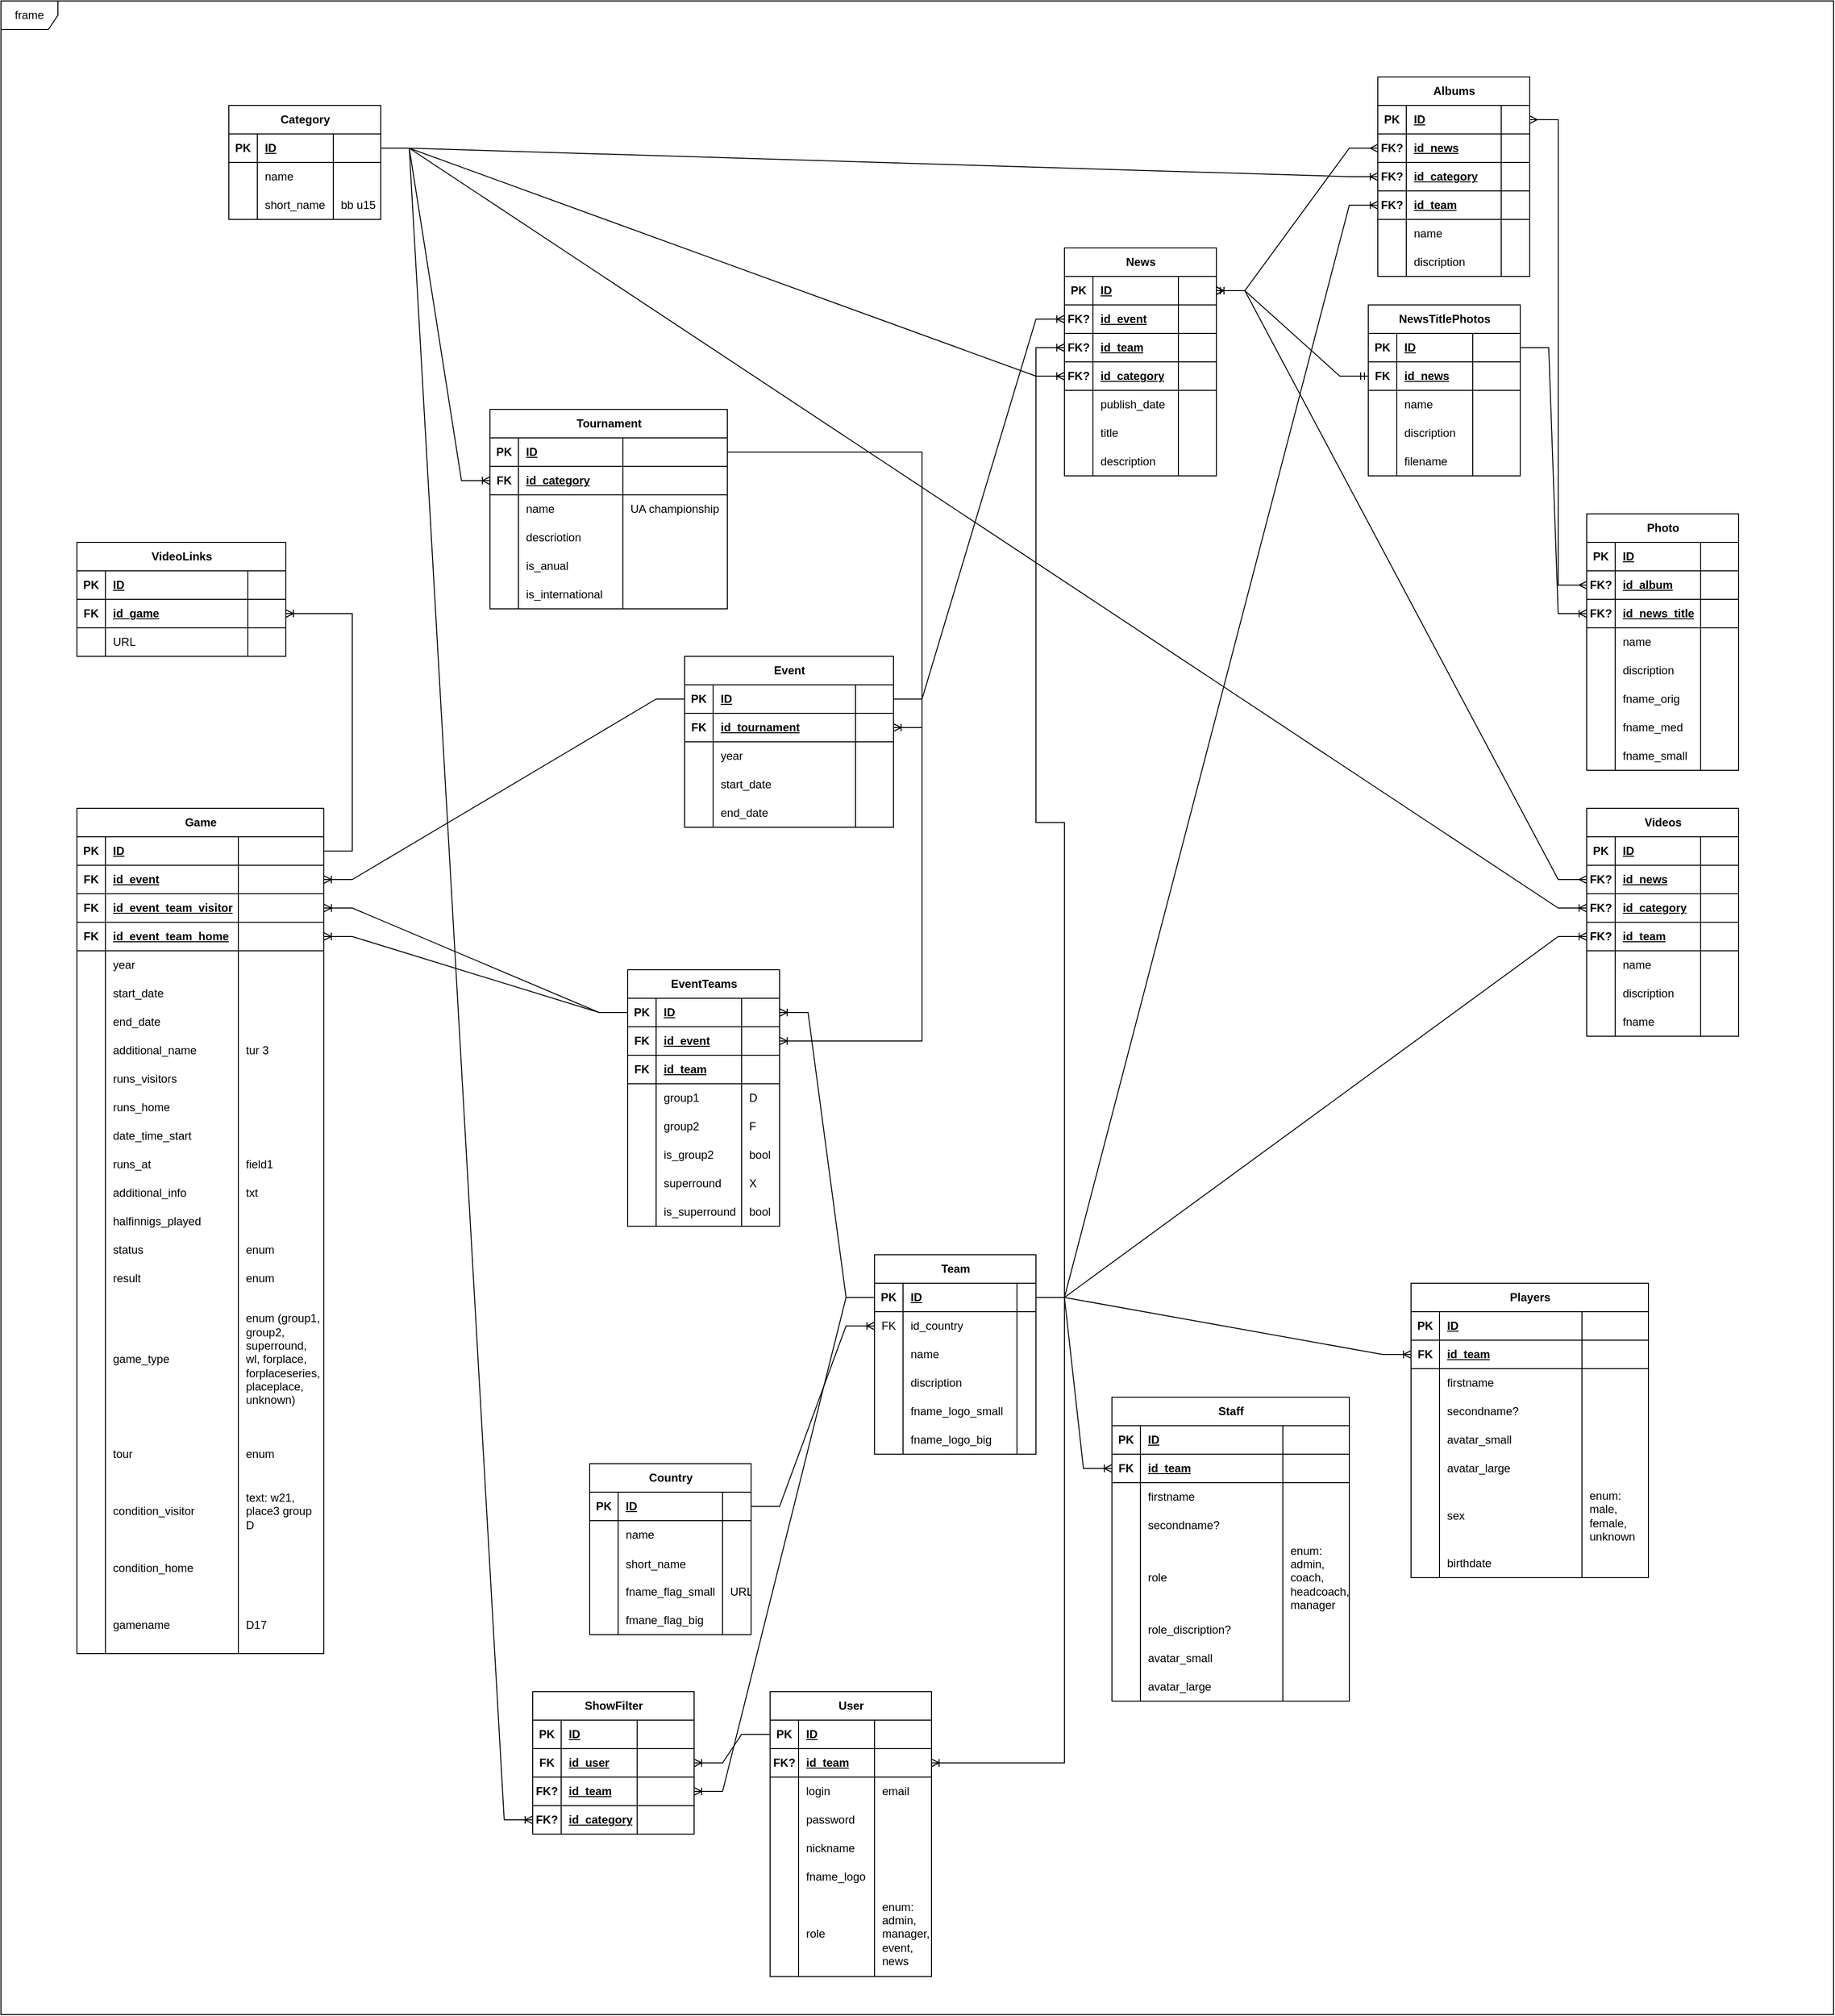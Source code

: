<mxfile version="21.6.8" type="github">
  <diagram name="Page-1" id="c4acf3e9-155e-7222-9cf6-157b1a14988f">
    <mxGraphModel dx="3850" dy="3749" grid="1" gridSize="10" guides="1" tooltips="1" connect="1" arrows="1" fold="1" page="1" pageScale="1" pageWidth="850" pageHeight="1100" background="none" math="0" shadow="0">
      <root>
        <object label="" ttttttttt="666666666666" id="0">
          <mxCell />
        </object>
        <mxCell id="1" parent="0" />
        <mxCell id="mZXLlO7PQuXniERjBIcv-2" value="frame" style="shape=umlFrame;whiteSpace=wrap;html=1;pointerEvents=0;" parent="1" vertex="1">
          <mxGeometry x="-800" y="-2120" width="1930" height="2120" as="geometry" />
        </mxCell>
        <mxCell id="mZXLlO7PQuXniERjBIcv-32" value="Tournament" style="shape=table;startSize=30;container=1;collapsible=1;childLayout=tableLayout;fixedRows=1;rowLines=0;fontStyle=1;align=center;resizeLast=1;html=1;" parent="1" vertex="1">
          <mxGeometry x="-285" y="-1690" width="250" height="210" as="geometry" />
        </mxCell>
        <mxCell id="mZXLlO7PQuXniERjBIcv-33" value="" style="shape=tableRow;horizontal=0;startSize=0;swimlaneHead=0;swimlaneBody=0;fillColor=none;collapsible=0;dropTarget=0;points=[[0,0.5],[1,0.5]];portConstraint=eastwest;top=0;left=0;right=0;bottom=1;" parent="mZXLlO7PQuXniERjBIcv-32" vertex="1">
          <mxGeometry y="30" width="250" height="30" as="geometry" />
        </mxCell>
        <mxCell id="mZXLlO7PQuXniERjBIcv-34" value="PK" style="shape=partialRectangle;connectable=0;fillColor=none;top=0;left=0;bottom=0;right=0;fontStyle=1;overflow=hidden;whiteSpace=wrap;html=1;" parent="mZXLlO7PQuXniERjBIcv-33" vertex="1">
          <mxGeometry width="30" height="30" as="geometry">
            <mxRectangle width="30" height="30" as="alternateBounds" />
          </mxGeometry>
        </mxCell>
        <mxCell id="mZXLlO7PQuXniERjBIcv-35" value="ID" style="shape=partialRectangle;connectable=0;fillColor=none;top=0;left=0;bottom=0;right=0;align=left;spacingLeft=6;fontStyle=5;overflow=hidden;whiteSpace=wrap;html=1;" parent="mZXLlO7PQuXniERjBIcv-33" vertex="1">
          <mxGeometry x="30" width="110" height="30" as="geometry">
            <mxRectangle width="110" height="30" as="alternateBounds" />
          </mxGeometry>
        </mxCell>
        <mxCell id="mZXLlO7PQuXniERjBIcv-119" style="shape=partialRectangle;connectable=0;fillColor=none;top=0;left=0;bottom=0;right=0;align=left;spacingLeft=6;fontStyle=5;overflow=hidden;whiteSpace=wrap;html=1;" parent="mZXLlO7PQuXniERjBIcv-33" vertex="1">
          <mxGeometry x="140" width="110" height="30" as="geometry">
            <mxRectangle width="110" height="30" as="alternateBounds" />
          </mxGeometry>
        </mxCell>
        <mxCell id="mZXLlO7PQuXniERjBIcv-66" style="shape=tableRow;horizontal=0;startSize=0;swimlaneHead=0;swimlaneBody=0;fillColor=none;collapsible=0;dropTarget=0;points=[[0,0.5],[1,0.5]];portConstraint=eastwest;top=0;left=0;right=0;bottom=1;" parent="mZXLlO7PQuXniERjBIcv-32" vertex="1">
          <mxGeometry y="60" width="250" height="30" as="geometry" />
        </mxCell>
        <mxCell id="mZXLlO7PQuXniERjBIcv-67" value="FK" style="shape=partialRectangle;connectable=0;fillColor=none;top=0;left=0;bottom=0;right=0;fontStyle=1;overflow=hidden;whiteSpace=wrap;html=1;" parent="mZXLlO7PQuXniERjBIcv-66" vertex="1">
          <mxGeometry width="30" height="30" as="geometry">
            <mxRectangle width="30" height="30" as="alternateBounds" />
          </mxGeometry>
        </mxCell>
        <mxCell id="mZXLlO7PQuXniERjBIcv-68" value="id_category" style="shape=partialRectangle;connectable=0;fillColor=none;top=0;left=0;bottom=0;right=0;align=left;spacingLeft=6;fontStyle=5;overflow=hidden;whiteSpace=wrap;html=1;" parent="mZXLlO7PQuXniERjBIcv-66" vertex="1">
          <mxGeometry x="30" width="110" height="30" as="geometry">
            <mxRectangle width="110" height="30" as="alternateBounds" />
          </mxGeometry>
        </mxCell>
        <mxCell id="mZXLlO7PQuXniERjBIcv-120" style="shape=partialRectangle;connectable=0;fillColor=none;top=0;left=0;bottom=0;right=0;align=left;spacingLeft=6;fontStyle=5;overflow=hidden;whiteSpace=wrap;html=1;" parent="mZXLlO7PQuXniERjBIcv-66" vertex="1">
          <mxGeometry x="140" width="110" height="30" as="geometry">
            <mxRectangle width="110" height="30" as="alternateBounds" />
          </mxGeometry>
        </mxCell>
        <mxCell id="mZXLlO7PQuXniERjBIcv-36" value="" style="shape=tableRow;horizontal=0;startSize=0;swimlaneHead=0;swimlaneBody=0;fillColor=none;collapsible=0;dropTarget=0;points=[[0,0.5],[1,0.5]];portConstraint=eastwest;top=0;left=0;right=0;bottom=0;" parent="mZXLlO7PQuXniERjBIcv-32" vertex="1">
          <mxGeometry y="90" width="250" height="30" as="geometry" />
        </mxCell>
        <mxCell id="mZXLlO7PQuXniERjBIcv-37" value="" style="shape=partialRectangle;connectable=0;fillColor=none;top=0;left=0;bottom=0;right=0;editable=1;overflow=hidden;whiteSpace=wrap;html=1;" parent="mZXLlO7PQuXniERjBIcv-36" vertex="1">
          <mxGeometry width="30" height="30" as="geometry">
            <mxRectangle width="30" height="30" as="alternateBounds" />
          </mxGeometry>
        </mxCell>
        <mxCell id="mZXLlO7PQuXniERjBIcv-38" value="name" style="shape=partialRectangle;connectable=0;fillColor=none;top=0;left=0;bottom=0;right=0;align=left;spacingLeft=6;overflow=hidden;whiteSpace=wrap;html=1;" parent="mZXLlO7PQuXniERjBIcv-36" vertex="1">
          <mxGeometry x="30" width="110" height="30" as="geometry">
            <mxRectangle width="110" height="30" as="alternateBounds" />
          </mxGeometry>
        </mxCell>
        <mxCell id="mZXLlO7PQuXniERjBIcv-121" value="UA championship" style="shape=partialRectangle;connectable=0;fillColor=none;top=0;left=0;bottom=0;right=0;align=left;spacingLeft=6;overflow=hidden;whiteSpace=wrap;html=1;" parent="mZXLlO7PQuXniERjBIcv-36" vertex="1">
          <mxGeometry x="140" width="110" height="30" as="geometry">
            <mxRectangle width="110" height="30" as="alternateBounds" />
          </mxGeometry>
        </mxCell>
        <mxCell id="mZXLlO7PQuXniERjBIcv-39" value="" style="shape=tableRow;horizontal=0;startSize=0;swimlaneHead=0;swimlaneBody=0;fillColor=none;collapsible=0;dropTarget=0;points=[[0,0.5],[1,0.5]];portConstraint=eastwest;top=0;left=0;right=0;bottom=0;" parent="mZXLlO7PQuXniERjBIcv-32" vertex="1">
          <mxGeometry y="120" width="250" height="30" as="geometry" />
        </mxCell>
        <mxCell id="mZXLlO7PQuXniERjBIcv-40" value="" style="shape=partialRectangle;connectable=0;fillColor=none;top=0;left=0;bottom=0;right=0;editable=1;overflow=hidden;whiteSpace=wrap;html=1;" parent="mZXLlO7PQuXniERjBIcv-39" vertex="1">
          <mxGeometry width="30" height="30" as="geometry">
            <mxRectangle width="30" height="30" as="alternateBounds" />
          </mxGeometry>
        </mxCell>
        <mxCell id="mZXLlO7PQuXniERjBIcv-41" value="descriotion" style="shape=partialRectangle;connectable=0;fillColor=none;top=0;left=0;bottom=0;right=0;align=left;spacingLeft=6;overflow=hidden;whiteSpace=wrap;html=1;" parent="mZXLlO7PQuXniERjBIcv-39" vertex="1">
          <mxGeometry x="30" width="110" height="30" as="geometry">
            <mxRectangle width="110" height="30" as="alternateBounds" />
          </mxGeometry>
        </mxCell>
        <mxCell id="mZXLlO7PQuXniERjBIcv-122" style="shape=partialRectangle;connectable=0;fillColor=none;top=0;left=0;bottom=0;right=0;align=left;spacingLeft=6;overflow=hidden;whiteSpace=wrap;html=1;" parent="mZXLlO7PQuXniERjBIcv-39" vertex="1">
          <mxGeometry x="140" width="110" height="30" as="geometry">
            <mxRectangle width="110" height="30" as="alternateBounds" />
          </mxGeometry>
        </mxCell>
        <mxCell id="mZXLlO7PQuXniERjBIcv-42" value="" style="shape=tableRow;horizontal=0;startSize=0;swimlaneHead=0;swimlaneBody=0;fillColor=none;collapsible=0;dropTarget=0;points=[[0,0.5],[1,0.5]];portConstraint=eastwest;top=0;left=0;right=0;bottom=0;" parent="mZXLlO7PQuXniERjBIcv-32" vertex="1">
          <mxGeometry y="150" width="250" height="30" as="geometry" />
        </mxCell>
        <mxCell id="mZXLlO7PQuXniERjBIcv-43" value="" style="shape=partialRectangle;connectable=0;fillColor=none;top=0;left=0;bottom=0;right=0;editable=1;overflow=hidden;whiteSpace=wrap;html=1;" parent="mZXLlO7PQuXniERjBIcv-42" vertex="1">
          <mxGeometry width="30" height="30" as="geometry">
            <mxRectangle width="30" height="30" as="alternateBounds" />
          </mxGeometry>
        </mxCell>
        <mxCell id="mZXLlO7PQuXniERjBIcv-44" value="is_anual" style="shape=partialRectangle;connectable=0;fillColor=none;top=0;left=0;bottom=0;right=0;align=left;spacingLeft=6;overflow=hidden;whiteSpace=wrap;html=1;" parent="mZXLlO7PQuXniERjBIcv-42" vertex="1">
          <mxGeometry x="30" width="110" height="30" as="geometry">
            <mxRectangle width="110" height="30" as="alternateBounds" />
          </mxGeometry>
        </mxCell>
        <mxCell id="mZXLlO7PQuXniERjBIcv-123" style="shape=partialRectangle;connectable=0;fillColor=none;top=0;left=0;bottom=0;right=0;align=left;spacingLeft=6;overflow=hidden;whiteSpace=wrap;html=1;" parent="mZXLlO7PQuXniERjBIcv-42" vertex="1">
          <mxGeometry x="140" width="110" height="30" as="geometry">
            <mxRectangle width="110" height="30" as="alternateBounds" />
          </mxGeometry>
        </mxCell>
        <mxCell id="mZXLlO7PQuXniERjBIcv-69" style="shape=tableRow;horizontal=0;startSize=0;swimlaneHead=0;swimlaneBody=0;fillColor=none;collapsible=0;dropTarget=0;points=[[0,0.5],[1,0.5]];portConstraint=eastwest;top=0;left=0;right=0;bottom=0;" parent="mZXLlO7PQuXniERjBIcv-32" vertex="1">
          <mxGeometry y="180" width="250" height="30" as="geometry" />
        </mxCell>
        <mxCell id="mZXLlO7PQuXniERjBIcv-70" style="shape=partialRectangle;connectable=0;fillColor=none;top=0;left=0;bottom=0;right=0;editable=1;overflow=hidden;whiteSpace=wrap;html=1;" parent="mZXLlO7PQuXniERjBIcv-69" vertex="1">
          <mxGeometry width="30" height="30" as="geometry">
            <mxRectangle width="30" height="30" as="alternateBounds" />
          </mxGeometry>
        </mxCell>
        <mxCell id="mZXLlO7PQuXniERjBIcv-71" value="is_international" style="shape=partialRectangle;connectable=0;fillColor=none;top=0;left=0;bottom=0;right=0;align=left;spacingLeft=6;overflow=hidden;whiteSpace=wrap;html=1;" parent="mZXLlO7PQuXniERjBIcv-69" vertex="1">
          <mxGeometry x="30" width="110" height="30" as="geometry">
            <mxRectangle width="110" height="30" as="alternateBounds" />
          </mxGeometry>
        </mxCell>
        <mxCell id="mZXLlO7PQuXniERjBIcv-124" style="shape=partialRectangle;connectable=0;fillColor=none;top=0;left=0;bottom=0;right=0;align=left;spacingLeft=6;overflow=hidden;whiteSpace=wrap;html=1;" parent="mZXLlO7PQuXniERjBIcv-69" vertex="1">
          <mxGeometry x="140" width="110" height="30" as="geometry">
            <mxRectangle width="110" height="30" as="alternateBounds" />
          </mxGeometry>
        </mxCell>
        <mxCell id="mZXLlO7PQuXniERjBIcv-72" value="Category" style="shape=table;startSize=30;container=1;collapsible=1;childLayout=tableLayout;fixedRows=1;rowLines=0;fontStyle=1;align=center;resizeLast=1;html=1;" parent="1" vertex="1">
          <mxGeometry x="-560" y="-2010" width="160" height="120" as="geometry" />
        </mxCell>
        <mxCell id="mZXLlO7PQuXniERjBIcv-73" value="" style="shape=tableRow;horizontal=0;startSize=0;swimlaneHead=0;swimlaneBody=0;fillColor=none;collapsible=0;dropTarget=0;points=[[0,0.5],[1,0.5]];portConstraint=eastwest;top=0;left=0;right=0;bottom=1;" parent="mZXLlO7PQuXniERjBIcv-72" vertex="1">
          <mxGeometry y="30" width="160" height="30" as="geometry" />
        </mxCell>
        <mxCell id="mZXLlO7PQuXniERjBIcv-74" value="PK" style="shape=partialRectangle;connectable=0;fillColor=none;top=0;left=0;bottom=0;right=0;fontStyle=1;overflow=hidden;whiteSpace=wrap;html=1;" parent="mZXLlO7PQuXniERjBIcv-73" vertex="1">
          <mxGeometry width="30" height="30" as="geometry">
            <mxRectangle width="30" height="30" as="alternateBounds" />
          </mxGeometry>
        </mxCell>
        <mxCell id="mZXLlO7PQuXniERjBIcv-75" value="ID" style="shape=partialRectangle;connectable=0;fillColor=none;top=0;left=0;bottom=0;right=0;align=left;spacingLeft=6;fontStyle=5;overflow=hidden;whiteSpace=wrap;html=1;" parent="mZXLlO7PQuXniERjBIcv-73" vertex="1">
          <mxGeometry x="30" width="80" height="30" as="geometry">
            <mxRectangle width="80" height="30" as="alternateBounds" />
          </mxGeometry>
        </mxCell>
        <mxCell id="mZXLlO7PQuXniERjBIcv-116" style="shape=partialRectangle;connectable=0;fillColor=none;top=0;left=0;bottom=0;right=0;align=left;spacingLeft=6;fontStyle=5;overflow=hidden;whiteSpace=wrap;html=1;" parent="mZXLlO7PQuXniERjBIcv-73" vertex="1">
          <mxGeometry x="110" width="50" height="30" as="geometry">
            <mxRectangle width="50" height="30" as="alternateBounds" />
          </mxGeometry>
        </mxCell>
        <mxCell id="mZXLlO7PQuXniERjBIcv-79" value="" style="shape=tableRow;horizontal=0;startSize=0;swimlaneHead=0;swimlaneBody=0;fillColor=none;collapsible=0;dropTarget=0;points=[[0,0.5],[1,0.5]];portConstraint=eastwest;top=0;left=0;right=0;bottom=0;" parent="mZXLlO7PQuXniERjBIcv-72" vertex="1">
          <mxGeometry y="60" width="160" height="30" as="geometry" />
        </mxCell>
        <mxCell id="mZXLlO7PQuXniERjBIcv-80" value="" style="shape=partialRectangle;connectable=0;fillColor=none;top=0;left=0;bottom=0;right=0;editable=1;overflow=hidden;whiteSpace=wrap;html=1;" parent="mZXLlO7PQuXniERjBIcv-79" vertex="1">
          <mxGeometry width="30" height="30" as="geometry">
            <mxRectangle width="30" height="30" as="alternateBounds" />
          </mxGeometry>
        </mxCell>
        <mxCell id="mZXLlO7PQuXniERjBIcv-81" value="name" style="shape=partialRectangle;connectable=0;fillColor=none;top=0;left=0;bottom=0;right=0;align=left;spacingLeft=6;overflow=hidden;whiteSpace=wrap;html=1;" parent="mZXLlO7PQuXniERjBIcv-79" vertex="1">
          <mxGeometry x="30" width="80" height="30" as="geometry">
            <mxRectangle width="80" height="30" as="alternateBounds" />
          </mxGeometry>
        </mxCell>
        <mxCell id="mZXLlO7PQuXniERjBIcv-117" value="" style="shape=partialRectangle;connectable=0;fillColor=none;top=0;left=0;bottom=0;right=0;align=left;spacingLeft=6;overflow=hidden;whiteSpace=wrap;html=1;" parent="mZXLlO7PQuXniERjBIcv-79" vertex="1">
          <mxGeometry x="110" width="50" height="30" as="geometry">
            <mxRectangle width="50" height="30" as="alternateBounds" />
          </mxGeometry>
        </mxCell>
        <mxCell id="mZXLlO7PQuXniERjBIcv-82" value="" style="shape=tableRow;horizontal=0;startSize=0;swimlaneHead=0;swimlaneBody=0;fillColor=none;collapsible=0;dropTarget=0;points=[[0,0.5],[1,0.5]];portConstraint=eastwest;top=0;left=0;right=0;bottom=0;" parent="mZXLlO7PQuXniERjBIcv-72" vertex="1">
          <mxGeometry y="90" width="160" height="30" as="geometry" />
        </mxCell>
        <mxCell id="mZXLlO7PQuXniERjBIcv-83" value="" style="shape=partialRectangle;connectable=0;fillColor=none;top=0;left=0;bottom=0;right=0;editable=1;overflow=hidden;whiteSpace=wrap;html=1;" parent="mZXLlO7PQuXniERjBIcv-82" vertex="1">
          <mxGeometry width="30" height="30" as="geometry">
            <mxRectangle width="30" height="30" as="alternateBounds" />
          </mxGeometry>
        </mxCell>
        <mxCell id="mZXLlO7PQuXniERjBIcv-84" value="short_name" style="shape=partialRectangle;connectable=0;fillColor=none;top=0;left=0;bottom=0;right=0;align=left;spacingLeft=6;overflow=hidden;whiteSpace=wrap;html=1;" parent="mZXLlO7PQuXniERjBIcv-82" vertex="1">
          <mxGeometry x="30" width="80" height="30" as="geometry">
            <mxRectangle width="80" height="30" as="alternateBounds" />
          </mxGeometry>
        </mxCell>
        <mxCell id="mZXLlO7PQuXniERjBIcv-118" value="bb u15" style="shape=partialRectangle;connectable=0;fillColor=none;top=0;left=0;bottom=0;right=0;align=left;spacingLeft=6;overflow=hidden;whiteSpace=wrap;html=1;" parent="mZXLlO7PQuXniERjBIcv-82" vertex="1">
          <mxGeometry x="110" width="50" height="30" as="geometry">
            <mxRectangle width="50" height="30" as="alternateBounds" />
          </mxGeometry>
        </mxCell>
        <mxCell id="mZXLlO7PQuXniERjBIcv-96" value="" style="edgeStyle=entityRelationEdgeStyle;fontSize=12;html=1;endArrow=ERoneToMany;rounded=0;" parent="1" source="mZXLlO7PQuXniERjBIcv-73" target="mZXLlO7PQuXniERjBIcv-66" edge="1">
          <mxGeometry width="100" height="100" relative="1" as="geometry">
            <mxPoint x="-200" y="-1540" as="sourcePoint" />
            <mxPoint x="-100" y="-1640" as="targetPoint" />
          </mxGeometry>
        </mxCell>
        <mxCell id="mZXLlO7PQuXniERjBIcv-97" value="Event" style="shape=table;startSize=30;container=1;collapsible=1;childLayout=tableLayout;fixedRows=1;rowLines=0;fontStyle=1;align=center;resizeLast=1;html=1;" parent="1" vertex="1">
          <mxGeometry x="-80" y="-1430" width="220" height="180" as="geometry" />
        </mxCell>
        <mxCell id="mZXLlO7PQuXniERjBIcv-98" value="" style="shape=tableRow;horizontal=0;startSize=0;swimlaneHead=0;swimlaneBody=0;fillColor=none;collapsible=0;dropTarget=0;points=[[0,0.5],[1,0.5]];portConstraint=eastwest;top=0;left=0;right=0;bottom=1;" parent="mZXLlO7PQuXniERjBIcv-97" vertex="1">
          <mxGeometry y="30" width="220" height="30" as="geometry" />
        </mxCell>
        <mxCell id="mZXLlO7PQuXniERjBIcv-99" value="PK" style="shape=partialRectangle;connectable=0;fillColor=none;top=0;left=0;bottom=0;right=0;fontStyle=1;overflow=hidden;whiteSpace=wrap;html=1;" parent="mZXLlO7PQuXniERjBIcv-98" vertex="1">
          <mxGeometry width="30" height="30" as="geometry">
            <mxRectangle width="30" height="30" as="alternateBounds" />
          </mxGeometry>
        </mxCell>
        <mxCell id="mZXLlO7PQuXniERjBIcv-100" value="ID" style="shape=partialRectangle;connectable=0;fillColor=none;top=0;left=0;bottom=0;right=0;align=left;spacingLeft=6;fontStyle=5;overflow=hidden;whiteSpace=wrap;html=1;" parent="mZXLlO7PQuXniERjBIcv-98" vertex="1">
          <mxGeometry x="30" width="150" height="30" as="geometry">
            <mxRectangle width="150" height="30" as="alternateBounds" />
          </mxGeometry>
        </mxCell>
        <mxCell id="mZXLlO7PQuXniERjBIcv-126" style="shape=partialRectangle;connectable=0;fillColor=none;top=0;left=0;bottom=0;right=0;align=left;spacingLeft=6;fontStyle=5;overflow=hidden;whiteSpace=wrap;html=1;" parent="mZXLlO7PQuXniERjBIcv-98" vertex="1">
          <mxGeometry x="180" width="40" height="30" as="geometry">
            <mxRectangle width="40" height="30" as="alternateBounds" />
          </mxGeometry>
        </mxCell>
        <mxCell id="mZXLlO7PQuXniERjBIcv-101" style="shape=tableRow;horizontal=0;startSize=0;swimlaneHead=0;swimlaneBody=0;fillColor=none;collapsible=0;dropTarget=0;points=[[0,0.5],[1,0.5]];portConstraint=eastwest;top=0;left=0;right=0;bottom=1;" parent="mZXLlO7PQuXniERjBIcv-97" vertex="1">
          <mxGeometry y="60" width="220" height="30" as="geometry" />
        </mxCell>
        <mxCell id="mZXLlO7PQuXniERjBIcv-102" value="FK" style="shape=partialRectangle;connectable=0;fillColor=none;top=0;left=0;bottom=0;right=0;fontStyle=1;overflow=hidden;whiteSpace=wrap;html=1;" parent="mZXLlO7PQuXniERjBIcv-101" vertex="1">
          <mxGeometry width="30" height="30" as="geometry">
            <mxRectangle width="30" height="30" as="alternateBounds" />
          </mxGeometry>
        </mxCell>
        <mxCell id="mZXLlO7PQuXniERjBIcv-103" value="id_tournament" style="shape=partialRectangle;connectable=0;fillColor=none;top=0;left=0;bottom=0;right=0;align=left;spacingLeft=6;fontStyle=5;overflow=hidden;whiteSpace=wrap;html=1;" parent="mZXLlO7PQuXniERjBIcv-101" vertex="1">
          <mxGeometry x="30" width="150" height="30" as="geometry">
            <mxRectangle width="150" height="30" as="alternateBounds" />
          </mxGeometry>
        </mxCell>
        <mxCell id="mZXLlO7PQuXniERjBIcv-127" style="shape=partialRectangle;connectable=0;fillColor=none;top=0;left=0;bottom=0;right=0;align=left;spacingLeft=6;fontStyle=5;overflow=hidden;whiteSpace=wrap;html=1;" parent="mZXLlO7PQuXniERjBIcv-101" vertex="1">
          <mxGeometry x="180" width="40" height="30" as="geometry">
            <mxRectangle width="40" height="30" as="alternateBounds" />
          </mxGeometry>
        </mxCell>
        <mxCell id="mZXLlO7PQuXniERjBIcv-104" value="" style="shape=tableRow;horizontal=0;startSize=0;swimlaneHead=0;swimlaneBody=0;fillColor=none;collapsible=0;dropTarget=0;points=[[0,0.5],[1,0.5]];portConstraint=eastwest;top=0;left=0;right=0;bottom=0;" parent="mZXLlO7PQuXniERjBIcv-97" vertex="1">
          <mxGeometry y="90" width="220" height="30" as="geometry" />
        </mxCell>
        <mxCell id="mZXLlO7PQuXniERjBIcv-105" value="" style="shape=partialRectangle;connectable=0;fillColor=none;top=0;left=0;bottom=0;right=0;editable=1;overflow=hidden;whiteSpace=wrap;html=1;" parent="mZXLlO7PQuXniERjBIcv-104" vertex="1">
          <mxGeometry width="30" height="30" as="geometry">
            <mxRectangle width="30" height="30" as="alternateBounds" />
          </mxGeometry>
        </mxCell>
        <mxCell id="mZXLlO7PQuXniERjBIcv-106" value="year" style="shape=partialRectangle;connectable=0;fillColor=none;top=0;left=0;bottom=0;right=0;align=left;spacingLeft=6;overflow=hidden;whiteSpace=wrap;html=1;" parent="mZXLlO7PQuXniERjBIcv-104" vertex="1">
          <mxGeometry x="30" width="150" height="30" as="geometry">
            <mxRectangle width="150" height="30" as="alternateBounds" />
          </mxGeometry>
        </mxCell>
        <mxCell id="mZXLlO7PQuXniERjBIcv-128" style="shape=partialRectangle;connectable=0;fillColor=none;top=0;left=0;bottom=0;right=0;align=left;spacingLeft=6;overflow=hidden;whiteSpace=wrap;html=1;" parent="mZXLlO7PQuXniERjBIcv-104" vertex="1">
          <mxGeometry x="180" width="40" height="30" as="geometry">
            <mxRectangle width="40" height="30" as="alternateBounds" />
          </mxGeometry>
        </mxCell>
        <mxCell id="mZXLlO7PQuXniERjBIcv-107" value="" style="shape=tableRow;horizontal=0;startSize=0;swimlaneHead=0;swimlaneBody=0;fillColor=none;collapsible=0;dropTarget=0;points=[[0,0.5],[1,0.5]];portConstraint=eastwest;top=0;left=0;right=0;bottom=0;" parent="mZXLlO7PQuXniERjBIcv-97" vertex="1">
          <mxGeometry y="120" width="220" height="30" as="geometry" />
        </mxCell>
        <mxCell id="mZXLlO7PQuXniERjBIcv-108" value="" style="shape=partialRectangle;connectable=0;fillColor=none;top=0;left=0;bottom=0;right=0;editable=1;overflow=hidden;whiteSpace=wrap;html=1;" parent="mZXLlO7PQuXniERjBIcv-107" vertex="1">
          <mxGeometry width="30" height="30" as="geometry">
            <mxRectangle width="30" height="30" as="alternateBounds" />
          </mxGeometry>
        </mxCell>
        <mxCell id="mZXLlO7PQuXniERjBIcv-109" value="start_date" style="shape=partialRectangle;connectable=0;fillColor=none;top=0;left=0;bottom=0;right=0;align=left;spacingLeft=6;overflow=hidden;whiteSpace=wrap;html=1;" parent="mZXLlO7PQuXniERjBIcv-107" vertex="1">
          <mxGeometry x="30" width="150" height="30" as="geometry">
            <mxRectangle width="150" height="30" as="alternateBounds" />
          </mxGeometry>
        </mxCell>
        <mxCell id="mZXLlO7PQuXniERjBIcv-129" style="shape=partialRectangle;connectable=0;fillColor=none;top=0;left=0;bottom=0;right=0;align=left;spacingLeft=6;overflow=hidden;whiteSpace=wrap;html=1;" parent="mZXLlO7PQuXniERjBIcv-107" vertex="1">
          <mxGeometry x="180" width="40" height="30" as="geometry">
            <mxRectangle width="40" height="30" as="alternateBounds" />
          </mxGeometry>
        </mxCell>
        <mxCell id="mZXLlO7PQuXniERjBIcv-110" value="" style="shape=tableRow;horizontal=0;startSize=0;swimlaneHead=0;swimlaneBody=0;fillColor=none;collapsible=0;dropTarget=0;points=[[0,0.5],[1,0.5]];portConstraint=eastwest;top=0;left=0;right=0;bottom=0;" parent="mZXLlO7PQuXniERjBIcv-97" vertex="1">
          <mxGeometry y="150" width="220" height="30" as="geometry" />
        </mxCell>
        <mxCell id="mZXLlO7PQuXniERjBIcv-111" value="" style="shape=partialRectangle;connectable=0;fillColor=none;top=0;left=0;bottom=0;right=0;editable=1;overflow=hidden;whiteSpace=wrap;html=1;" parent="mZXLlO7PQuXniERjBIcv-110" vertex="1">
          <mxGeometry width="30" height="30" as="geometry">
            <mxRectangle width="30" height="30" as="alternateBounds" />
          </mxGeometry>
        </mxCell>
        <mxCell id="mZXLlO7PQuXniERjBIcv-112" value="end_date" style="shape=partialRectangle;connectable=0;fillColor=none;top=0;left=0;bottom=0;right=0;align=left;spacingLeft=6;overflow=hidden;whiteSpace=wrap;html=1;" parent="mZXLlO7PQuXniERjBIcv-110" vertex="1">
          <mxGeometry x="30" width="150" height="30" as="geometry">
            <mxRectangle width="150" height="30" as="alternateBounds" />
          </mxGeometry>
        </mxCell>
        <mxCell id="mZXLlO7PQuXniERjBIcv-130" style="shape=partialRectangle;connectable=0;fillColor=none;top=0;left=0;bottom=0;right=0;align=left;spacingLeft=6;overflow=hidden;whiteSpace=wrap;html=1;" parent="mZXLlO7PQuXniERjBIcv-110" vertex="1">
          <mxGeometry x="180" width="40" height="30" as="geometry">
            <mxRectangle width="40" height="30" as="alternateBounds" />
          </mxGeometry>
        </mxCell>
        <mxCell id="mZXLlO7PQuXniERjBIcv-125" value="" style="edgeStyle=entityRelationEdgeStyle;fontSize=12;html=1;endArrow=ERoneToMany;rounded=0;" parent="1" source="mZXLlO7PQuXniERjBIcv-33" target="mZXLlO7PQuXniERjBIcv-101" edge="1">
          <mxGeometry width="100" height="100" relative="1" as="geometry">
            <mxPoint x="-130" y="-1360" as="sourcePoint" />
            <mxPoint x="-30" y="-1460" as="targetPoint" />
          </mxGeometry>
        </mxCell>
        <mxCell id="mZXLlO7PQuXniERjBIcv-132" value="EventTeams" style="shape=table;startSize=30;container=1;collapsible=1;childLayout=tableLayout;fixedRows=1;rowLines=0;fontStyle=1;align=center;resizeLast=1;html=1;" parent="1" vertex="1">
          <mxGeometry x="-140" y="-1100" width="160" height="270" as="geometry" />
        </mxCell>
        <mxCell id="mZXLlO7PQuXniERjBIcv-133" value="" style="shape=tableRow;horizontal=0;startSize=0;swimlaneHead=0;swimlaneBody=0;fillColor=none;collapsible=0;dropTarget=0;points=[[0,0.5],[1,0.5]];portConstraint=eastwest;top=0;left=0;right=0;bottom=1;" parent="mZXLlO7PQuXniERjBIcv-132" vertex="1">
          <mxGeometry y="30" width="160" height="30" as="geometry" />
        </mxCell>
        <mxCell id="mZXLlO7PQuXniERjBIcv-134" value="PK" style="shape=partialRectangle;connectable=0;fillColor=none;top=0;left=0;bottom=0;right=0;fontStyle=1;overflow=hidden;whiteSpace=wrap;html=1;" parent="mZXLlO7PQuXniERjBIcv-133" vertex="1">
          <mxGeometry width="30" height="30" as="geometry">
            <mxRectangle width="30" height="30" as="alternateBounds" />
          </mxGeometry>
        </mxCell>
        <mxCell id="mZXLlO7PQuXniERjBIcv-135" value="ID" style="shape=partialRectangle;connectable=0;fillColor=none;top=0;left=0;bottom=0;right=0;align=left;spacingLeft=6;fontStyle=5;overflow=hidden;whiteSpace=wrap;html=1;" parent="mZXLlO7PQuXniERjBIcv-133" vertex="1">
          <mxGeometry x="30" width="90" height="30" as="geometry">
            <mxRectangle width="90" height="30" as="alternateBounds" />
          </mxGeometry>
        </mxCell>
        <mxCell id="mZXLlO7PQuXniERjBIcv-136" style="shape=partialRectangle;connectable=0;fillColor=none;top=0;left=0;bottom=0;right=0;align=left;spacingLeft=6;fontStyle=5;overflow=hidden;whiteSpace=wrap;html=1;" parent="mZXLlO7PQuXniERjBIcv-133" vertex="1">
          <mxGeometry x="120" width="40" height="30" as="geometry">
            <mxRectangle width="40" height="30" as="alternateBounds" />
          </mxGeometry>
        </mxCell>
        <mxCell id="mZXLlO7PQuXniERjBIcv-145" style="shape=tableRow;horizontal=0;startSize=0;swimlaneHead=0;swimlaneBody=0;fillColor=none;collapsible=0;dropTarget=0;points=[[0,0.5],[1,0.5]];portConstraint=eastwest;top=0;left=0;right=0;bottom=1;" parent="mZXLlO7PQuXniERjBIcv-132" vertex="1">
          <mxGeometry y="60" width="160" height="30" as="geometry" />
        </mxCell>
        <mxCell id="mZXLlO7PQuXniERjBIcv-146" value="FK" style="shape=partialRectangle;connectable=0;fillColor=none;top=0;left=0;bottom=0;right=0;fontStyle=1;overflow=hidden;whiteSpace=wrap;html=1;" parent="mZXLlO7PQuXniERjBIcv-145" vertex="1">
          <mxGeometry width="30" height="30" as="geometry">
            <mxRectangle width="30" height="30" as="alternateBounds" />
          </mxGeometry>
        </mxCell>
        <mxCell id="mZXLlO7PQuXniERjBIcv-147" value="id_event" style="shape=partialRectangle;connectable=0;fillColor=none;top=0;left=0;bottom=0;right=0;align=left;spacingLeft=6;fontStyle=5;overflow=hidden;whiteSpace=wrap;html=1;" parent="mZXLlO7PQuXniERjBIcv-145" vertex="1">
          <mxGeometry x="30" width="90" height="30" as="geometry">
            <mxRectangle width="90" height="30" as="alternateBounds" />
          </mxGeometry>
        </mxCell>
        <mxCell id="mZXLlO7PQuXniERjBIcv-148" style="shape=partialRectangle;connectable=0;fillColor=none;top=0;left=0;bottom=0;right=0;align=left;spacingLeft=6;fontStyle=5;overflow=hidden;whiteSpace=wrap;html=1;" parent="mZXLlO7PQuXniERjBIcv-145" vertex="1">
          <mxGeometry x="120" width="40" height="30" as="geometry">
            <mxRectangle width="40" height="30" as="alternateBounds" />
          </mxGeometry>
        </mxCell>
        <mxCell id="mZXLlO7PQuXniERjBIcv-149" style="shape=tableRow;horizontal=0;startSize=0;swimlaneHead=0;swimlaneBody=0;fillColor=none;collapsible=0;dropTarget=0;points=[[0,0.5],[1,0.5]];portConstraint=eastwest;top=0;left=0;right=0;bottom=1;" parent="mZXLlO7PQuXniERjBIcv-132" vertex="1">
          <mxGeometry y="90" width="160" height="30" as="geometry" />
        </mxCell>
        <mxCell id="mZXLlO7PQuXniERjBIcv-150" value="FK" style="shape=partialRectangle;connectable=0;fillColor=none;top=0;left=0;bottom=0;right=0;fontStyle=1;overflow=hidden;whiteSpace=wrap;html=1;" parent="mZXLlO7PQuXniERjBIcv-149" vertex="1">
          <mxGeometry width="30" height="30" as="geometry">
            <mxRectangle width="30" height="30" as="alternateBounds" />
          </mxGeometry>
        </mxCell>
        <mxCell id="mZXLlO7PQuXniERjBIcv-151" value="id_team" style="shape=partialRectangle;connectable=0;fillColor=none;top=0;left=0;bottom=0;right=0;align=left;spacingLeft=6;fontStyle=5;overflow=hidden;whiteSpace=wrap;html=1;" parent="mZXLlO7PQuXniERjBIcv-149" vertex="1">
          <mxGeometry x="30" width="90" height="30" as="geometry">
            <mxRectangle width="90" height="30" as="alternateBounds" />
          </mxGeometry>
        </mxCell>
        <mxCell id="mZXLlO7PQuXniERjBIcv-152" style="shape=partialRectangle;connectable=0;fillColor=none;top=0;left=0;bottom=0;right=0;align=left;spacingLeft=6;fontStyle=5;overflow=hidden;whiteSpace=wrap;html=1;" parent="mZXLlO7PQuXniERjBIcv-149" vertex="1">
          <mxGeometry x="120" width="40" height="30" as="geometry">
            <mxRectangle width="40" height="30" as="alternateBounds" />
          </mxGeometry>
        </mxCell>
        <mxCell id="mZXLlO7PQuXniERjBIcv-137" value="" style="shape=tableRow;horizontal=0;startSize=0;swimlaneHead=0;swimlaneBody=0;fillColor=none;collapsible=0;dropTarget=0;points=[[0,0.5],[1,0.5]];portConstraint=eastwest;top=0;left=0;right=0;bottom=0;" parent="mZXLlO7PQuXniERjBIcv-132" vertex="1">
          <mxGeometry y="120" width="160" height="30" as="geometry" />
        </mxCell>
        <mxCell id="mZXLlO7PQuXniERjBIcv-138" value="" style="shape=partialRectangle;connectable=0;fillColor=none;top=0;left=0;bottom=0;right=0;editable=1;overflow=hidden;whiteSpace=wrap;html=1;" parent="mZXLlO7PQuXniERjBIcv-137" vertex="1">
          <mxGeometry width="30" height="30" as="geometry">
            <mxRectangle width="30" height="30" as="alternateBounds" />
          </mxGeometry>
        </mxCell>
        <mxCell id="mZXLlO7PQuXniERjBIcv-139" value="group1" style="shape=partialRectangle;connectable=0;fillColor=none;top=0;left=0;bottom=0;right=0;align=left;spacingLeft=6;overflow=hidden;whiteSpace=wrap;html=1;" parent="mZXLlO7PQuXniERjBIcv-137" vertex="1">
          <mxGeometry x="30" width="90" height="30" as="geometry">
            <mxRectangle width="90" height="30" as="alternateBounds" />
          </mxGeometry>
        </mxCell>
        <mxCell id="mZXLlO7PQuXniERjBIcv-140" value="D" style="shape=partialRectangle;connectable=0;fillColor=none;top=0;left=0;bottom=0;right=0;align=left;spacingLeft=6;overflow=hidden;whiteSpace=wrap;html=1;" parent="mZXLlO7PQuXniERjBIcv-137" vertex="1">
          <mxGeometry x="120" width="40" height="30" as="geometry">
            <mxRectangle width="40" height="30" as="alternateBounds" />
          </mxGeometry>
        </mxCell>
        <mxCell id="T5EUuINFrIoEq7Kfc8ZZ-14" style="shape=tableRow;horizontal=0;startSize=0;swimlaneHead=0;swimlaneBody=0;fillColor=none;collapsible=0;dropTarget=0;points=[[0,0.5],[1,0.5]];portConstraint=eastwest;top=0;left=0;right=0;bottom=0;" parent="mZXLlO7PQuXniERjBIcv-132" vertex="1">
          <mxGeometry y="150" width="160" height="30" as="geometry" />
        </mxCell>
        <mxCell id="T5EUuINFrIoEq7Kfc8ZZ-15" style="shape=partialRectangle;connectable=0;fillColor=none;top=0;left=0;bottom=0;right=0;editable=1;overflow=hidden;whiteSpace=wrap;html=1;" parent="T5EUuINFrIoEq7Kfc8ZZ-14" vertex="1">
          <mxGeometry width="30" height="30" as="geometry">
            <mxRectangle width="30" height="30" as="alternateBounds" />
          </mxGeometry>
        </mxCell>
        <mxCell id="T5EUuINFrIoEq7Kfc8ZZ-16" value="group2" style="shape=partialRectangle;connectable=0;fillColor=none;top=0;left=0;bottom=0;right=0;align=left;spacingLeft=6;overflow=hidden;whiteSpace=wrap;html=1;" parent="T5EUuINFrIoEq7Kfc8ZZ-14" vertex="1">
          <mxGeometry x="30" width="90" height="30" as="geometry">
            <mxRectangle width="90" height="30" as="alternateBounds" />
          </mxGeometry>
        </mxCell>
        <mxCell id="T5EUuINFrIoEq7Kfc8ZZ-17" value="F" style="shape=partialRectangle;connectable=0;fillColor=none;top=0;left=0;bottom=0;right=0;align=left;spacingLeft=6;overflow=hidden;whiteSpace=wrap;html=1;" parent="T5EUuINFrIoEq7Kfc8ZZ-14" vertex="1">
          <mxGeometry x="120" width="40" height="30" as="geometry">
            <mxRectangle width="40" height="30" as="alternateBounds" />
          </mxGeometry>
        </mxCell>
        <mxCell id="T5EUuINFrIoEq7Kfc8ZZ-18" style="shape=tableRow;horizontal=0;startSize=0;swimlaneHead=0;swimlaneBody=0;fillColor=none;collapsible=0;dropTarget=0;points=[[0,0.5],[1,0.5]];portConstraint=eastwest;top=0;left=0;right=0;bottom=0;" parent="mZXLlO7PQuXniERjBIcv-132" vertex="1">
          <mxGeometry y="180" width="160" height="30" as="geometry" />
        </mxCell>
        <mxCell id="T5EUuINFrIoEq7Kfc8ZZ-19" style="shape=partialRectangle;connectable=0;fillColor=none;top=0;left=0;bottom=0;right=0;editable=1;overflow=hidden;whiteSpace=wrap;html=1;" parent="T5EUuINFrIoEq7Kfc8ZZ-18" vertex="1">
          <mxGeometry width="30" height="30" as="geometry">
            <mxRectangle width="30" height="30" as="alternateBounds" />
          </mxGeometry>
        </mxCell>
        <mxCell id="T5EUuINFrIoEq7Kfc8ZZ-20" value="is_group2&lt;br&gt;" style="shape=partialRectangle;connectable=0;fillColor=none;top=0;left=0;bottom=0;right=0;align=left;spacingLeft=6;overflow=hidden;whiteSpace=wrap;html=1;" parent="T5EUuINFrIoEq7Kfc8ZZ-18" vertex="1">
          <mxGeometry x="30" width="90" height="30" as="geometry">
            <mxRectangle width="90" height="30" as="alternateBounds" />
          </mxGeometry>
        </mxCell>
        <mxCell id="T5EUuINFrIoEq7Kfc8ZZ-21" value="bool" style="shape=partialRectangle;connectable=0;fillColor=none;top=0;left=0;bottom=0;right=0;align=left;spacingLeft=6;overflow=hidden;whiteSpace=wrap;html=1;" parent="T5EUuINFrIoEq7Kfc8ZZ-18" vertex="1">
          <mxGeometry x="120" width="40" height="30" as="geometry">
            <mxRectangle width="40" height="30" as="alternateBounds" />
          </mxGeometry>
        </mxCell>
        <mxCell id="T5EUuINFrIoEq7Kfc8ZZ-22" style="shape=tableRow;horizontal=0;startSize=0;swimlaneHead=0;swimlaneBody=0;fillColor=none;collapsible=0;dropTarget=0;points=[[0,0.5],[1,0.5]];portConstraint=eastwest;top=0;left=0;right=0;bottom=0;" parent="mZXLlO7PQuXniERjBIcv-132" vertex="1">
          <mxGeometry y="210" width="160" height="30" as="geometry" />
        </mxCell>
        <mxCell id="T5EUuINFrIoEq7Kfc8ZZ-23" style="shape=partialRectangle;connectable=0;fillColor=none;top=0;left=0;bottom=0;right=0;editable=1;overflow=hidden;whiteSpace=wrap;html=1;" parent="T5EUuINFrIoEq7Kfc8ZZ-22" vertex="1">
          <mxGeometry width="30" height="30" as="geometry">
            <mxRectangle width="30" height="30" as="alternateBounds" />
          </mxGeometry>
        </mxCell>
        <mxCell id="T5EUuINFrIoEq7Kfc8ZZ-24" value="superround" style="shape=partialRectangle;connectable=0;fillColor=none;top=0;left=0;bottom=0;right=0;align=left;spacingLeft=6;overflow=hidden;whiteSpace=wrap;html=1;" parent="T5EUuINFrIoEq7Kfc8ZZ-22" vertex="1">
          <mxGeometry x="30" width="90" height="30" as="geometry">
            <mxRectangle width="90" height="30" as="alternateBounds" />
          </mxGeometry>
        </mxCell>
        <mxCell id="T5EUuINFrIoEq7Kfc8ZZ-25" value="X" style="shape=partialRectangle;connectable=0;fillColor=none;top=0;left=0;bottom=0;right=0;align=left;spacingLeft=6;overflow=hidden;whiteSpace=wrap;html=1;" parent="T5EUuINFrIoEq7Kfc8ZZ-22" vertex="1">
          <mxGeometry x="120" width="40" height="30" as="geometry">
            <mxRectangle width="40" height="30" as="alternateBounds" />
          </mxGeometry>
        </mxCell>
        <mxCell id="T5EUuINFrIoEq7Kfc8ZZ-26" style="shape=tableRow;horizontal=0;startSize=0;swimlaneHead=0;swimlaneBody=0;fillColor=none;collapsible=0;dropTarget=0;points=[[0,0.5],[1,0.5]];portConstraint=eastwest;top=0;left=0;right=0;bottom=0;" parent="mZXLlO7PQuXniERjBIcv-132" vertex="1">
          <mxGeometry y="240" width="160" height="30" as="geometry" />
        </mxCell>
        <mxCell id="T5EUuINFrIoEq7Kfc8ZZ-27" style="shape=partialRectangle;connectable=0;fillColor=none;top=0;left=0;bottom=0;right=0;editable=1;overflow=hidden;whiteSpace=wrap;html=1;" parent="T5EUuINFrIoEq7Kfc8ZZ-26" vertex="1">
          <mxGeometry width="30" height="30" as="geometry">
            <mxRectangle width="30" height="30" as="alternateBounds" />
          </mxGeometry>
        </mxCell>
        <mxCell id="T5EUuINFrIoEq7Kfc8ZZ-28" value="is_superround" style="shape=partialRectangle;connectable=0;fillColor=none;top=0;left=0;bottom=0;right=0;align=left;spacingLeft=6;overflow=hidden;whiteSpace=wrap;html=1;" parent="T5EUuINFrIoEq7Kfc8ZZ-26" vertex="1">
          <mxGeometry x="30" width="90" height="30" as="geometry">
            <mxRectangle width="90" height="30" as="alternateBounds" />
          </mxGeometry>
        </mxCell>
        <mxCell id="T5EUuINFrIoEq7Kfc8ZZ-29" value="bool" style="shape=partialRectangle;connectable=0;fillColor=none;top=0;left=0;bottom=0;right=0;align=left;spacingLeft=6;overflow=hidden;whiteSpace=wrap;html=1;" parent="T5EUuINFrIoEq7Kfc8ZZ-26" vertex="1">
          <mxGeometry x="120" width="40" height="30" as="geometry">
            <mxRectangle width="40" height="30" as="alternateBounds" />
          </mxGeometry>
        </mxCell>
        <mxCell id="mZXLlO7PQuXniERjBIcv-153" value="" style="edgeStyle=entityRelationEdgeStyle;fontSize=12;html=1;endArrow=ERoneToMany;rounded=0;" parent="1" source="mZXLlO7PQuXniERjBIcv-98" target="mZXLlO7PQuXniERjBIcv-145" edge="1">
          <mxGeometry width="100" height="100" relative="1" as="geometry">
            <mxPoint x="-430" y="-1230" as="sourcePoint" />
            <mxPoint x="-330" y="-1330" as="targetPoint" />
          </mxGeometry>
        </mxCell>
        <mxCell id="mZXLlO7PQuXniERjBIcv-154" value="Team" style="shape=table;startSize=30;container=1;collapsible=1;childLayout=tableLayout;fixedRows=1;rowLines=0;fontStyle=1;align=center;resizeLast=1;html=1;" parent="1" vertex="1">
          <mxGeometry x="120" y="-800" width="170" height="210" as="geometry" />
        </mxCell>
        <mxCell id="mZXLlO7PQuXniERjBIcv-155" value="" style="shape=tableRow;horizontal=0;startSize=0;swimlaneHead=0;swimlaneBody=0;fillColor=none;collapsible=0;dropTarget=0;points=[[0,0.5],[1,0.5]];portConstraint=eastwest;top=0;left=0;right=0;bottom=1;" parent="mZXLlO7PQuXniERjBIcv-154" vertex="1">
          <mxGeometry y="30" width="170" height="30" as="geometry" />
        </mxCell>
        <mxCell id="mZXLlO7PQuXniERjBIcv-156" value="PK" style="shape=partialRectangle;connectable=0;fillColor=none;top=0;left=0;bottom=0;right=0;fontStyle=1;overflow=hidden;whiteSpace=wrap;html=1;" parent="mZXLlO7PQuXniERjBIcv-155" vertex="1">
          <mxGeometry width="30" height="30" as="geometry">
            <mxRectangle width="30" height="30" as="alternateBounds" />
          </mxGeometry>
        </mxCell>
        <mxCell id="mZXLlO7PQuXniERjBIcv-157" value="ID" style="shape=partialRectangle;connectable=0;fillColor=none;top=0;left=0;bottom=0;right=0;align=left;spacingLeft=6;fontStyle=5;overflow=hidden;whiteSpace=wrap;html=1;" parent="mZXLlO7PQuXniERjBIcv-155" vertex="1">
          <mxGeometry x="30" width="120" height="30" as="geometry">
            <mxRectangle width="120" height="30" as="alternateBounds" />
          </mxGeometry>
        </mxCell>
        <mxCell id="mZXLlO7PQuXniERjBIcv-158" style="shape=partialRectangle;connectable=0;fillColor=none;top=0;left=0;bottom=0;right=0;align=left;spacingLeft=6;fontStyle=5;overflow=hidden;whiteSpace=wrap;html=1;" parent="mZXLlO7PQuXniERjBIcv-155" vertex="1">
          <mxGeometry x="150" width="20" height="30" as="geometry">
            <mxRectangle width="20" height="30" as="alternateBounds" />
          </mxGeometry>
        </mxCell>
        <mxCell id="mZXLlO7PQuXniERjBIcv-171" value="" style="shape=tableRow;horizontal=0;startSize=0;swimlaneHead=0;swimlaneBody=0;fillColor=none;collapsible=0;dropTarget=0;points=[[0,0.5],[1,0.5]];portConstraint=eastwest;top=0;left=0;right=0;bottom=0;" parent="mZXLlO7PQuXniERjBIcv-154" vertex="1">
          <mxGeometry y="60" width="170" height="30" as="geometry" />
        </mxCell>
        <mxCell id="mZXLlO7PQuXniERjBIcv-172" value="FK" style="shape=partialRectangle;connectable=0;fillColor=none;top=0;left=0;bottom=0;right=0;fontStyle=0;overflow=hidden;whiteSpace=wrap;html=1;" parent="mZXLlO7PQuXniERjBIcv-171" vertex="1">
          <mxGeometry width="30" height="30" as="geometry">
            <mxRectangle width="30" height="30" as="alternateBounds" />
          </mxGeometry>
        </mxCell>
        <mxCell id="mZXLlO7PQuXniERjBIcv-173" value="id_country" style="shape=partialRectangle;connectable=0;fillColor=none;top=0;left=0;bottom=0;right=0;align=left;spacingLeft=6;fontStyle=0;overflow=hidden;whiteSpace=wrap;html=1;" parent="mZXLlO7PQuXniERjBIcv-171" vertex="1">
          <mxGeometry x="30" width="120" height="30" as="geometry">
            <mxRectangle width="120" height="30" as="alternateBounds" />
          </mxGeometry>
        </mxCell>
        <mxCell id="mZXLlO7PQuXniERjBIcv-174" value="" style="shape=partialRectangle;connectable=0;fillColor=none;top=0;left=0;bottom=0;right=0;align=left;spacingLeft=6;fontStyle=0;overflow=hidden;whiteSpace=wrap;html=1;" parent="mZXLlO7PQuXniERjBIcv-171" vertex="1">
          <mxGeometry x="150" width="20" height="30" as="geometry">
            <mxRectangle width="20" height="30" as="alternateBounds" />
          </mxGeometry>
        </mxCell>
        <mxCell id="mZXLlO7PQuXniERjBIcv-159" value="" style="shape=tableRow;horizontal=0;startSize=0;swimlaneHead=0;swimlaneBody=0;fillColor=none;collapsible=0;dropTarget=0;points=[[0,0.5],[1,0.5]];portConstraint=eastwest;top=0;left=0;right=0;bottom=0;" parent="mZXLlO7PQuXniERjBIcv-154" vertex="1">
          <mxGeometry y="90" width="170" height="30" as="geometry" />
        </mxCell>
        <mxCell id="mZXLlO7PQuXniERjBIcv-160" value="" style="shape=partialRectangle;connectable=0;fillColor=none;top=0;left=0;bottom=0;right=0;editable=1;overflow=hidden;whiteSpace=wrap;html=1;" parent="mZXLlO7PQuXniERjBIcv-159" vertex="1">
          <mxGeometry width="30" height="30" as="geometry">
            <mxRectangle width="30" height="30" as="alternateBounds" />
          </mxGeometry>
        </mxCell>
        <mxCell id="mZXLlO7PQuXniERjBIcv-161" value="name" style="shape=partialRectangle;connectable=0;fillColor=none;top=0;left=0;bottom=0;right=0;align=left;spacingLeft=6;overflow=hidden;whiteSpace=wrap;html=1;" parent="mZXLlO7PQuXniERjBIcv-159" vertex="1">
          <mxGeometry x="30" width="120" height="30" as="geometry">
            <mxRectangle width="120" height="30" as="alternateBounds" />
          </mxGeometry>
        </mxCell>
        <mxCell id="mZXLlO7PQuXniERjBIcv-162" value="" style="shape=partialRectangle;connectable=0;fillColor=none;top=0;left=0;bottom=0;right=0;align=left;spacingLeft=6;overflow=hidden;whiteSpace=wrap;html=1;" parent="mZXLlO7PQuXniERjBIcv-159" vertex="1">
          <mxGeometry x="150" width="20" height="30" as="geometry">
            <mxRectangle width="20" height="30" as="alternateBounds" />
          </mxGeometry>
        </mxCell>
        <mxCell id="mZXLlO7PQuXniERjBIcv-163" value="" style="shape=tableRow;horizontal=0;startSize=0;swimlaneHead=0;swimlaneBody=0;fillColor=none;collapsible=0;dropTarget=0;points=[[0,0.5],[1,0.5]];portConstraint=eastwest;top=0;left=0;right=0;bottom=0;" parent="mZXLlO7PQuXniERjBIcv-154" vertex="1">
          <mxGeometry y="120" width="170" height="30" as="geometry" />
        </mxCell>
        <mxCell id="mZXLlO7PQuXniERjBIcv-164" value="" style="shape=partialRectangle;connectable=0;fillColor=none;top=0;left=0;bottom=0;right=0;editable=1;overflow=hidden;whiteSpace=wrap;html=1;" parent="mZXLlO7PQuXniERjBIcv-163" vertex="1">
          <mxGeometry width="30" height="30" as="geometry">
            <mxRectangle width="30" height="30" as="alternateBounds" />
          </mxGeometry>
        </mxCell>
        <mxCell id="mZXLlO7PQuXniERjBIcv-165" value="discription" style="shape=partialRectangle;connectable=0;fillColor=none;top=0;left=0;bottom=0;right=0;align=left;spacingLeft=6;overflow=hidden;whiteSpace=wrap;html=1;" parent="mZXLlO7PQuXniERjBIcv-163" vertex="1">
          <mxGeometry x="30" width="120" height="30" as="geometry">
            <mxRectangle width="120" height="30" as="alternateBounds" />
          </mxGeometry>
        </mxCell>
        <mxCell id="mZXLlO7PQuXniERjBIcv-166" value="" style="shape=partialRectangle;connectable=0;fillColor=none;top=0;left=0;bottom=0;right=0;align=left;spacingLeft=6;overflow=hidden;whiteSpace=wrap;html=1;" parent="mZXLlO7PQuXniERjBIcv-163" vertex="1">
          <mxGeometry x="150" width="20" height="30" as="geometry">
            <mxRectangle width="20" height="30" as="alternateBounds" />
          </mxGeometry>
        </mxCell>
        <mxCell id="p6YJdYzgiEWrsWuCS9aB-71" style="shape=tableRow;horizontal=0;startSize=0;swimlaneHead=0;swimlaneBody=0;fillColor=none;collapsible=0;dropTarget=0;points=[[0,0.5],[1,0.5]];portConstraint=eastwest;top=0;left=0;right=0;bottom=0;" vertex="1" parent="mZXLlO7PQuXniERjBIcv-154">
          <mxGeometry y="150" width="170" height="30" as="geometry" />
        </mxCell>
        <mxCell id="p6YJdYzgiEWrsWuCS9aB-72" style="shape=partialRectangle;connectable=0;fillColor=none;top=0;left=0;bottom=0;right=0;editable=1;overflow=hidden;whiteSpace=wrap;html=1;" vertex="1" parent="p6YJdYzgiEWrsWuCS9aB-71">
          <mxGeometry width="30" height="30" as="geometry">
            <mxRectangle width="30" height="30" as="alternateBounds" />
          </mxGeometry>
        </mxCell>
        <mxCell id="p6YJdYzgiEWrsWuCS9aB-73" value="fname_logo_small" style="shape=partialRectangle;connectable=0;fillColor=none;top=0;left=0;bottom=0;right=0;align=left;spacingLeft=6;overflow=hidden;whiteSpace=wrap;html=1;" vertex="1" parent="p6YJdYzgiEWrsWuCS9aB-71">
          <mxGeometry x="30" width="120" height="30" as="geometry">
            <mxRectangle width="120" height="30" as="alternateBounds" />
          </mxGeometry>
        </mxCell>
        <mxCell id="p6YJdYzgiEWrsWuCS9aB-74" style="shape=partialRectangle;connectable=0;fillColor=none;top=0;left=0;bottom=0;right=0;align=left;spacingLeft=6;overflow=hidden;whiteSpace=wrap;html=1;" vertex="1" parent="p6YJdYzgiEWrsWuCS9aB-71">
          <mxGeometry x="150" width="20" height="30" as="geometry">
            <mxRectangle width="20" height="30" as="alternateBounds" />
          </mxGeometry>
        </mxCell>
        <mxCell id="p6YJdYzgiEWrsWuCS9aB-75" style="shape=tableRow;horizontal=0;startSize=0;swimlaneHead=0;swimlaneBody=0;fillColor=none;collapsible=0;dropTarget=0;points=[[0,0.5],[1,0.5]];portConstraint=eastwest;top=0;left=0;right=0;bottom=0;" vertex="1" parent="mZXLlO7PQuXniERjBIcv-154">
          <mxGeometry y="180" width="170" height="30" as="geometry" />
        </mxCell>
        <mxCell id="p6YJdYzgiEWrsWuCS9aB-76" style="shape=partialRectangle;connectable=0;fillColor=none;top=0;left=0;bottom=0;right=0;editable=1;overflow=hidden;whiteSpace=wrap;html=1;" vertex="1" parent="p6YJdYzgiEWrsWuCS9aB-75">
          <mxGeometry width="30" height="30" as="geometry">
            <mxRectangle width="30" height="30" as="alternateBounds" />
          </mxGeometry>
        </mxCell>
        <mxCell id="p6YJdYzgiEWrsWuCS9aB-77" value="fname_logo_big" style="shape=partialRectangle;connectable=0;fillColor=none;top=0;left=0;bottom=0;right=0;align=left;spacingLeft=6;overflow=hidden;whiteSpace=wrap;html=1;" vertex="1" parent="p6YJdYzgiEWrsWuCS9aB-75">
          <mxGeometry x="30" width="120" height="30" as="geometry">
            <mxRectangle width="120" height="30" as="alternateBounds" />
          </mxGeometry>
        </mxCell>
        <mxCell id="p6YJdYzgiEWrsWuCS9aB-78" style="shape=partialRectangle;connectable=0;fillColor=none;top=0;left=0;bottom=0;right=0;align=left;spacingLeft=6;overflow=hidden;whiteSpace=wrap;html=1;" vertex="1" parent="p6YJdYzgiEWrsWuCS9aB-75">
          <mxGeometry x="150" width="20" height="30" as="geometry">
            <mxRectangle width="20" height="30" as="alternateBounds" />
          </mxGeometry>
        </mxCell>
        <mxCell id="mZXLlO7PQuXniERjBIcv-175" value="" style="edgeStyle=entityRelationEdgeStyle;fontSize=12;html=1;endArrow=ERoneToMany;rounded=0;" parent="1" source="mZXLlO7PQuXniERjBIcv-155" target="mZXLlO7PQuXniERjBIcv-133" edge="1">
          <mxGeometry width="100" height="100" relative="1" as="geometry">
            <mxPoint x="-260" y="-1240" as="sourcePoint" />
            <mxPoint x="-160" y="-1340" as="targetPoint" />
            <Array as="points">
              <mxPoint x="-360" y="-1310" />
              <mxPoint x="-300" y="-1330" />
              <mxPoint x="-550" y="-1310" />
              <mxPoint x="-330" y="-1330" />
            </Array>
          </mxGeometry>
        </mxCell>
        <mxCell id="mZXLlO7PQuXniERjBIcv-176" value="Country" style="shape=table;startSize=30;container=1;collapsible=1;childLayout=tableLayout;fixedRows=1;rowLines=0;fontStyle=1;align=center;resizeLast=1;html=1;" parent="1" vertex="1">
          <mxGeometry x="-180" y="-580" width="170" height="180" as="geometry" />
        </mxCell>
        <mxCell id="mZXLlO7PQuXniERjBIcv-177" value="" style="shape=tableRow;horizontal=0;startSize=0;swimlaneHead=0;swimlaneBody=0;fillColor=none;collapsible=0;dropTarget=0;points=[[0,0.5],[1,0.5]];portConstraint=eastwest;top=0;left=0;right=0;bottom=1;" parent="mZXLlO7PQuXniERjBIcv-176" vertex="1">
          <mxGeometry y="30" width="170" height="30" as="geometry" />
        </mxCell>
        <mxCell id="mZXLlO7PQuXniERjBIcv-178" value="PK" style="shape=partialRectangle;connectable=0;fillColor=none;top=0;left=0;bottom=0;right=0;fontStyle=1;overflow=hidden;whiteSpace=wrap;html=1;" parent="mZXLlO7PQuXniERjBIcv-177" vertex="1">
          <mxGeometry width="30" height="30" as="geometry">
            <mxRectangle width="30" height="30" as="alternateBounds" />
          </mxGeometry>
        </mxCell>
        <mxCell id="mZXLlO7PQuXniERjBIcv-179" value="ID" style="shape=partialRectangle;connectable=0;fillColor=none;top=0;left=0;bottom=0;right=0;align=left;spacingLeft=6;fontStyle=5;overflow=hidden;whiteSpace=wrap;html=1;" parent="mZXLlO7PQuXniERjBIcv-177" vertex="1">
          <mxGeometry x="30" width="110" height="30" as="geometry">
            <mxRectangle width="110" height="30" as="alternateBounds" />
          </mxGeometry>
        </mxCell>
        <mxCell id="mZXLlO7PQuXniERjBIcv-180" style="shape=partialRectangle;connectable=0;fillColor=none;top=0;left=0;bottom=0;right=0;align=left;spacingLeft=6;fontStyle=5;overflow=hidden;whiteSpace=wrap;html=1;" parent="mZXLlO7PQuXniERjBIcv-177" vertex="1">
          <mxGeometry x="140" width="30" height="30" as="geometry">
            <mxRectangle width="30" height="30" as="alternateBounds" />
          </mxGeometry>
        </mxCell>
        <mxCell id="mZXLlO7PQuXniERjBIcv-181" value="" style="shape=tableRow;horizontal=0;startSize=0;swimlaneHead=0;swimlaneBody=0;fillColor=none;collapsible=0;dropTarget=0;points=[[0,0.5],[1,0.5]];portConstraint=eastwest;top=0;left=0;right=0;bottom=0;" parent="mZXLlO7PQuXniERjBIcv-176" vertex="1">
          <mxGeometry y="60" width="170" height="30" as="geometry" />
        </mxCell>
        <mxCell id="mZXLlO7PQuXniERjBIcv-182" value="" style="shape=partialRectangle;connectable=0;fillColor=none;top=0;left=0;bottom=0;right=0;editable=1;overflow=hidden;whiteSpace=wrap;html=1;" parent="mZXLlO7PQuXniERjBIcv-181" vertex="1">
          <mxGeometry width="30" height="30" as="geometry">
            <mxRectangle width="30" height="30" as="alternateBounds" />
          </mxGeometry>
        </mxCell>
        <mxCell id="mZXLlO7PQuXniERjBIcv-183" value="name" style="shape=partialRectangle;connectable=0;fillColor=none;top=0;left=0;bottom=0;right=0;align=left;spacingLeft=6;overflow=hidden;whiteSpace=wrap;html=1;" parent="mZXLlO7PQuXniERjBIcv-181" vertex="1">
          <mxGeometry x="30" width="110" height="30" as="geometry">
            <mxRectangle width="110" height="30" as="alternateBounds" />
          </mxGeometry>
        </mxCell>
        <mxCell id="mZXLlO7PQuXniERjBIcv-184" value="" style="shape=partialRectangle;connectable=0;fillColor=none;top=0;left=0;bottom=0;right=0;align=left;spacingLeft=6;overflow=hidden;whiteSpace=wrap;html=1;" parent="mZXLlO7PQuXniERjBIcv-181" vertex="1">
          <mxGeometry x="140" width="30" height="30" as="geometry">
            <mxRectangle width="30" height="30" as="alternateBounds" />
          </mxGeometry>
        </mxCell>
        <mxCell id="mZXLlO7PQuXniERjBIcv-189" value="" style="shape=tableRow;horizontal=0;startSize=0;swimlaneHead=0;swimlaneBody=0;fillColor=none;collapsible=0;dropTarget=0;points=[[0,0.5],[1,0.5]];portConstraint=eastwest;top=0;left=0;right=0;bottom=0;" parent="mZXLlO7PQuXniERjBIcv-176" vertex="1">
          <mxGeometry y="90" width="170" height="30" as="geometry" />
        </mxCell>
        <mxCell id="mZXLlO7PQuXniERjBIcv-190" value="" style="shape=partialRectangle;connectable=0;fillColor=none;top=0;left=0;bottom=0;right=0;editable=1;overflow=hidden;" parent="mZXLlO7PQuXniERjBIcv-189" vertex="1">
          <mxGeometry width="30" height="30" as="geometry">
            <mxRectangle width="30" height="30" as="alternateBounds" />
          </mxGeometry>
        </mxCell>
        <mxCell id="mZXLlO7PQuXniERjBIcv-191" value="short_name" style="shape=partialRectangle;connectable=0;fillColor=none;top=0;left=0;bottom=0;right=0;align=left;spacingLeft=6;overflow=hidden;" parent="mZXLlO7PQuXniERjBIcv-189" vertex="1">
          <mxGeometry x="30" width="110" height="30" as="geometry">
            <mxRectangle width="110" height="30" as="alternateBounds" />
          </mxGeometry>
        </mxCell>
        <mxCell id="mZXLlO7PQuXniERjBIcv-192" value="" style="shape=partialRectangle;connectable=0;fillColor=none;top=0;left=0;bottom=0;right=0;align=left;spacingLeft=6;overflow=hidden;" parent="mZXLlO7PQuXniERjBIcv-189" vertex="1">
          <mxGeometry x="140" width="30" height="30" as="geometry">
            <mxRectangle width="30" height="30" as="alternateBounds" />
          </mxGeometry>
        </mxCell>
        <mxCell id="mZXLlO7PQuXniERjBIcv-185" value="" style="shape=tableRow;horizontal=0;startSize=0;swimlaneHead=0;swimlaneBody=0;fillColor=none;collapsible=0;dropTarget=0;points=[[0,0.5],[1,0.5]];portConstraint=eastwest;top=0;left=0;right=0;bottom=0;" parent="mZXLlO7PQuXniERjBIcv-176" vertex="1">
          <mxGeometry y="120" width="170" height="30" as="geometry" />
        </mxCell>
        <mxCell id="mZXLlO7PQuXniERjBIcv-186" value="" style="shape=partialRectangle;connectable=0;fillColor=none;top=0;left=0;bottom=0;right=0;editable=1;overflow=hidden;whiteSpace=wrap;html=1;" parent="mZXLlO7PQuXniERjBIcv-185" vertex="1">
          <mxGeometry width="30" height="30" as="geometry">
            <mxRectangle width="30" height="30" as="alternateBounds" />
          </mxGeometry>
        </mxCell>
        <mxCell id="mZXLlO7PQuXniERjBIcv-187" value="fname_flag_small" style="shape=partialRectangle;connectable=0;fillColor=none;top=0;left=0;bottom=0;right=0;align=left;spacingLeft=6;overflow=hidden;whiteSpace=wrap;html=1;" parent="mZXLlO7PQuXniERjBIcv-185" vertex="1">
          <mxGeometry x="30" width="110" height="30" as="geometry">
            <mxRectangle width="110" height="30" as="alternateBounds" />
          </mxGeometry>
        </mxCell>
        <mxCell id="mZXLlO7PQuXniERjBIcv-188" value="URL" style="shape=partialRectangle;connectable=0;fillColor=none;top=0;left=0;bottom=0;right=0;align=left;spacingLeft=6;overflow=hidden;whiteSpace=wrap;html=1;" parent="mZXLlO7PQuXniERjBIcv-185" vertex="1">
          <mxGeometry x="140" width="30" height="30" as="geometry">
            <mxRectangle width="30" height="30" as="alternateBounds" />
          </mxGeometry>
        </mxCell>
        <mxCell id="p6YJdYzgiEWrsWuCS9aB-67" style="shape=tableRow;horizontal=0;startSize=0;swimlaneHead=0;swimlaneBody=0;fillColor=none;collapsible=0;dropTarget=0;points=[[0,0.5],[1,0.5]];portConstraint=eastwest;top=0;left=0;right=0;bottom=0;" vertex="1" parent="mZXLlO7PQuXniERjBIcv-176">
          <mxGeometry y="150" width="170" height="30" as="geometry" />
        </mxCell>
        <mxCell id="p6YJdYzgiEWrsWuCS9aB-68" style="shape=partialRectangle;connectable=0;fillColor=none;top=0;left=0;bottom=0;right=0;editable=1;overflow=hidden;whiteSpace=wrap;html=1;" vertex="1" parent="p6YJdYzgiEWrsWuCS9aB-67">
          <mxGeometry width="30" height="30" as="geometry">
            <mxRectangle width="30" height="30" as="alternateBounds" />
          </mxGeometry>
        </mxCell>
        <mxCell id="p6YJdYzgiEWrsWuCS9aB-69" value="fmane_flag_big" style="shape=partialRectangle;connectable=0;fillColor=none;top=0;left=0;bottom=0;right=0;align=left;spacingLeft=6;overflow=hidden;whiteSpace=wrap;html=1;" vertex="1" parent="p6YJdYzgiEWrsWuCS9aB-67">
          <mxGeometry x="30" width="110" height="30" as="geometry">
            <mxRectangle width="110" height="30" as="alternateBounds" />
          </mxGeometry>
        </mxCell>
        <mxCell id="p6YJdYzgiEWrsWuCS9aB-70" style="shape=partialRectangle;connectable=0;fillColor=none;top=0;left=0;bottom=0;right=0;align=left;spacingLeft=6;overflow=hidden;whiteSpace=wrap;html=1;" vertex="1" parent="p6YJdYzgiEWrsWuCS9aB-67">
          <mxGeometry x="140" width="30" height="30" as="geometry">
            <mxRectangle width="30" height="30" as="alternateBounds" />
          </mxGeometry>
        </mxCell>
        <mxCell id="mZXLlO7PQuXniERjBIcv-193" value="" style="edgeStyle=entityRelationEdgeStyle;fontSize=12;html=1;endArrow=ERoneToMany;rounded=0;" parent="1" source="mZXLlO7PQuXniERjBIcv-177" target="mZXLlO7PQuXniERjBIcv-171" edge="1">
          <mxGeometry width="100" height="100" relative="1" as="geometry">
            <mxPoint x="-310" y="-1000" as="sourcePoint" />
            <mxPoint x="-210" y="-1100" as="targetPoint" />
          </mxGeometry>
        </mxCell>
        <mxCell id="mZXLlO7PQuXniERjBIcv-194" value="Game" style="shape=table;startSize=30;container=1;collapsible=1;childLayout=tableLayout;fixedRows=1;rowLines=0;fontStyle=1;align=center;resizeLast=1;html=1;" parent="1" vertex="1">
          <mxGeometry x="-720" y="-1270" width="260" height="890" as="geometry" />
        </mxCell>
        <mxCell id="mZXLlO7PQuXniERjBIcv-195" value="" style="shape=tableRow;horizontal=0;startSize=0;swimlaneHead=0;swimlaneBody=0;fillColor=none;collapsible=0;dropTarget=0;points=[[0,0.5],[1,0.5]];portConstraint=eastwest;top=0;left=0;right=0;bottom=1;" parent="mZXLlO7PQuXniERjBIcv-194" vertex="1">
          <mxGeometry y="30" width="260" height="30" as="geometry" />
        </mxCell>
        <mxCell id="mZXLlO7PQuXniERjBIcv-196" value="PK" style="shape=partialRectangle;connectable=0;fillColor=none;top=0;left=0;bottom=0;right=0;fontStyle=1;overflow=hidden;whiteSpace=wrap;html=1;" parent="mZXLlO7PQuXniERjBIcv-195" vertex="1">
          <mxGeometry width="30" height="30" as="geometry">
            <mxRectangle width="30" height="30" as="alternateBounds" />
          </mxGeometry>
        </mxCell>
        <mxCell id="mZXLlO7PQuXniERjBIcv-197" value="ID" style="shape=partialRectangle;connectable=0;fillColor=none;top=0;left=0;bottom=0;right=0;align=left;spacingLeft=6;fontStyle=5;overflow=hidden;whiteSpace=wrap;html=1;" parent="mZXLlO7PQuXniERjBIcv-195" vertex="1">
          <mxGeometry x="30" width="140" height="30" as="geometry">
            <mxRectangle width="140" height="30" as="alternateBounds" />
          </mxGeometry>
        </mxCell>
        <mxCell id="mZXLlO7PQuXniERjBIcv-198" style="shape=partialRectangle;connectable=0;fillColor=none;top=0;left=0;bottom=0;right=0;align=left;spacingLeft=6;fontStyle=5;overflow=hidden;whiteSpace=wrap;html=1;" parent="mZXLlO7PQuXniERjBIcv-195" vertex="1">
          <mxGeometry x="170" width="90" height="30" as="geometry">
            <mxRectangle width="90" height="30" as="alternateBounds" />
          </mxGeometry>
        </mxCell>
        <mxCell id="mZXLlO7PQuXniERjBIcv-199" style="shape=tableRow;horizontal=0;startSize=0;swimlaneHead=0;swimlaneBody=0;fillColor=none;collapsible=0;dropTarget=0;points=[[0,0.5],[1,0.5]];portConstraint=eastwest;top=0;left=0;right=0;bottom=1;" parent="mZXLlO7PQuXniERjBIcv-194" vertex="1">
          <mxGeometry y="60" width="260" height="30" as="geometry" />
        </mxCell>
        <mxCell id="mZXLlO7PQuXniERjBIcv-200" value="FK" style="shape=partialRectangle;connectable=0;fillColor=none;top=0;left=0;bottom=0;right=0;fontStyle=1;overflow=hidden;whiteSpace=wrap;html=1;" parent="mZXLlO7PQuXniERjBIcv-199" vertex="1">
          <mxGeometry width="30" height="30" as="geometry">
            <mxRectangle width="30" height="30" as="alternateBounds" />
          </mxGeometry>
        </mxCell>
        <mxCell id="mZXLlO7PQuXniERjBIcv-201" value="id_event" style="shape=partialRectangle;connectable=0;fillColor=none;top=0;left=0;bottom=0;right=0;align=left;spacingLeft=6;fontStyle=5;overflow=hidden;whiteSpace=wrap;html=1;" parent="mZXLlO7PQuXniERjBIcv-199" vertex="1">
          <mxGeometry x="30" width="140" height="30" as="geometry">
            <mxRectangle width="140" height="30" as="alternateBounds" />
          </mxGeometry>
        </mxCell>
        <mxCell id="mZXLlO7PQuXniERjBIcv-202" style="shape=partialRectangle;connectable=0;fillColor=none;top=0;left=0;bottom=0;right=0;align=left;spacingLeft=6;fontStyle=5;overflow=hidden;whiteSpace=wrap;html=1;" parent="mZXLlO7PQuXniERjBIcv-199" vertex="1">
          <mxGeometry x="170" width="90" height="30" as="geometry">
            <mxRectangle width="90" height="30" as="alternateBounds" />
          </mxGeometry>
        </mxCell>
        <mxCell id="mZXLlO7PQuXniERjBIcv-221" style="shape=tableRow;horizontal=0;startSize=0;swimlaneHead=0;swimlaneBody=0;fillColor=none;collapsible=0;dropTarget=0;points=[[0,0.5],[1,0.5]];portConstraint=eastwest;top=0;left=0;right=0;bottom=1;" parent="mZXLlO7PQuXniERjBIcv-194" vertex="1">
          <mxGeometry y="90" width="260" height="30" as="geometry" />
        </mxCell>
        <mxCell id="mZXLlO7PQuXniERjBIcv-222" value="FK" style="shape=partialRectangle;connectable=0;fillColor=none;top=0;left=0;bottom=0;right=0;fontStyle=1;overflow=hidden;whiteSpace=wrap;html=1;" parent="mZXLlO7PQuXniERjBIcv-221" vertex="1">
          <mxGeometry width="30" height="30" as="geometry">
            <mxRectangle width="30" height="30" as="alternateBounds" />
          </mxGeometry>
        </mxCell>
        <mxCell id="mZXLlO7PQuXniERjBIcv-223" value="id_event_team_visitor" style="shape=partialRectangle;connectable=0;fillColor=none;top=0;left=0;bottom=0;right=0;align=left;spacingLeft=6;fontStyle=5;overflow=hidden;whiteSpace=wrap;html=1;" parent="mZXLlO7PQuXniERjBIcv-221" vertex="1">
          <mxGeometry x="30" width="140" height="30" as="geometry">
            <mxRectangle width="140" height="30" as="alternateBounds" />
          </mxGeometry>
        </mxCell>
        <mxCell id="mZXLlO7PQuXniERjBIcv-224" style="shape=partialRectangle;connectable=0;fillColor=none;top=0;left=0;bottom=0;right=0;align=left;spacingLeft=6;fontStyle=5;overflow=hidden;whiteSpace=wrap;html=1;" parent="mZXLlO7PQuXniERjBIcv-221" vertex="1">
          <mxGeometry x="170" width="90" height="30" as="geometry">
            <mxRectangle width="90" height="30" as="alternateBounds" />
          </mxGeometry>
        </mxCell>
        <mxCell id="mZXLlO7PQuXniERjBIcv-229" style="shape=tableRow;horizontal=0;startSize=0;swimlaneHead=0;swimlaneBody=0;fillColor=none;collapsible=0;dropTarget=0;points=[[0,0.5],[1,0.5]];portConstraint=eastwest;top=0;left=0;right=0;bottom=1;" parent="mZXLlO7PQuXniERjBIcv-194" vertex="1">
          <mxGeometry y="120" width="260" height="30" as="geometry" />
        </mxCell>
        <mxCell id="mZXLlO7PQuXniERjBIcv-230" value="FK" style="shape=partialRectangle;connectable=0;fillColor=none;top=0;left=0;bottom=0;right=0;fontStyle=1;overflow=hidden;whiteSpace=wrap;html=1;" parent="mZXLlO7PQuXniERjBIcv-229" vertex="1">
          <mxGeometry width="30" height="30" as="geometry">
            <mxRectangle width="30" height="30" as="alternateBounds" />
          </mxGeometry>
        </mxCell>
        <mxCell id="mZXLlO7PQuXniERjBIcv-231" value="id_event_team_home" style="shape=partialRectangle;connectable=0;fillColor=none;top=0;left=0;bottom=0;right=0;align=left;spacingLeft=6;fontStyle=5;overflow=hidden;whiteSpace=wrap;html=1;" parent="mZXLlO7PQuXniERjBIcv-229" vertex="1">
          <mxGeometry x="30" width="140" height="30" as="geometry">
            <mxRectangle width="140" height="30" as="alternateBounds" />
          </mxGeometry>
        </mxCell>
        <mxCell id="mZXLlO7PQuXniERjBIcv-232" style="shape=partialRectangle;connectable=0;fillColor=none;top=0;left=0;bottom=0;right=0;align=left;spacingLeft=6;fontStyle=5;overflow=hidden;whiteSpace=wrap;html=1;" parent="mZXLlO7PQuXniERjBIcv-229" vertex="1">
          <mxGeometry x="170" width="90" height="30" as="geometry">
            <mxRectangle width="90" height="30" as="alternateBounds" />
          </mxGeometry>
        </mxCell>
        <mxCell id="mZXLlO7PQuXniERjBIcv-203" value="" style="shape=tableRow;horizontal=0;startSize=0;swimlaneHead=0;swimlaneBody=0;fillColor=none;collapsible=0;dropTarget=0;points=[[0,0.5],[1,0.5]];portConstraint=eastwest;top=0;left=0;right=0;bottom=0;" parent="mZXLlO7PQuXniERjBIcv-194" vertex="1">
          <mxGeometry y="150" width="260" height="30" as="geometry" />
        </mxCell>
        <mxCell id="mZXLlO7PQuXniERjBIcv-204" value="" style="shape=partialRectangle;connectable=0;fillColor=none;top=0;left=0;bottom=0;right=0;editable=1;overflow=hidden;whiteSpace=wrap;html=1;" parent="mZXLlO7PQuXniERjBIcv-203" vertex="1">
          <mxGeometry width="30" height="30" as="geometry">
            <mxRectangle width="30" height="30" as="alternateBounds" />
          </mxGeometry>
        </mxCell>
        <mxCell id="mZXLlO7PQuXniERjBIcv-205" value="year" style="shape=partialRectangle;connectable=0;fillColor=none;top=0;left=0;bottom=0;right=0;align=left;spacingLeft=6;overflow=hidden;whiteSpace=wrap;html=1;" parent="mZXLlO7PQuXniERjBIcv-203" vertex="1">
          <mxGeometry x="30" width="140" height="30" as="geometry">
            <mxRectangle width="140" height="30" as="alternateBounds" />
          </mxGeometry>
        </mxCell>
        <mxCell id="mZXLlO7PQuXniERjBIcv-206" style="shape=partialRectangle;connectable=0;fillColor=none;top=0;left=0;bottom=0;right=0;align=left;spacingLeft=6;overflow=hidden;whiteSpace=wrap;html=1;" parent="mZXLlO7PQuXniERjBIcv-203" vertex="1">
          <mxGeometry x="170" width="90" height="30" as="geometry">
            <mxRectangle width="90" height="30" as="alternateBounds" />
          </mxGeometry>
        </mxCell>
        <mxCell id="mZXLlO7PQuXniERjBIcv-207" value="" style="shape=tableRow;horizontal=0;startSize=0;swimlaneHead=0;swimlaneBody=0;fillColor=none;collapsible=0;dropTarget=0;points=[[0,0.5],[1,0.5]];portConstraint=eastwest;top=0;left=0;right=0;bottom=0;" parent="mZXLlO7PQuXniERjBIcv-194" vertex="1">
          <mxGeometry y="180" width="260" height="30" as="geometry" />
        </mxCell>
        <mxCell id="mZXLlO7PQuXniERjBIcv-208" value="" style="shape=partialRectangle;connectable=0;fillColor=none;top=0;left=0;bottom=0;right=0;editable=1;overflow=hidden;whiteSpace=wrap;html=1;" parent="mZXLlO7PQuXniERjBIcv-207" vertex="1">
          <mxGeometry width="30" height="30" as="geometry">
            <mxRectangle width="30" height="30" as="alternateBounds" />
          </mxGeometry>
        </mxCell>
        <mxCell id="mZXLlO7PQuXniERjBIcv-209" value="start_date" style="shape=partialRectangle;connectable=0;fillColor=none;top=0;left=0;bottom=0;right=0;align=left;spacingLeft=6;overflow=hidden;whiteSpace=wrap;html=1;" parent="mZXLlO7PQuXniERjBIcv-207" vertex="1">
          <mxGeometry x="30" width="140" height="30" as="geometry">
            <mxRectangle width="140" height="30" as="alternateBounds" />
          </mxGeometry>
        </mxCell>
        <mxCell id="mZXLlO7PQuXniERjBIcv-210" style="shape=partialRectangle;connectable=0;fillColor=none;top=0;left=0;bottom=0;right=0;align=left;spacingLeft=6;overflow=hidden;whiteSpace=wrap;html=1;" parent="mZXLlO7PQuXniERjBIcv-207" vertex="1">
          <mxGeometry x="170" width="90" height="30" as="geometry">
            <mxRectangle width="90" height="30" as="alternateBounds" />
          </mxGeometry>
        </mxCell>
        <mxCell id="mZXLlO7PQuXniERjBIcv-211" value="" style="shape=tableRow;horizontal=0;startSize=0;swimlaneHead=0;swimlaneBody=0;fillColor=none;collapsible=0;dropTarget=0;points=[[0,0.5],[1,0.5]];portConstraint=eastwest;top=0;left=0;right=0;bottom=0;" parent="mZXLlO7PQuXniERjBIcv-194" vertex="1">
          <mxGeometry y="210" width="260" height="30" as="geometry" />
        </mxCell>
        <mxCell id="mZXLlO7PQuXniERjBIcv-212" value="" style="shape=partialRectangle;connectable=0;fillColor=none;top=0;left=0;bottom=0;right=0;editable=1;overflow=hidden;whiteSpace=wrap;html=1;" parent="mZXLlO7PQuXniERjBIcv-211" vertex="1">
          <mxGeometry width="30" height="30" as="geometry">
            <mxRectangle width="30" height="30" as="alternateBounds" />
          </mxGeometry>
        </mxCell>
        <mxCell id="mZXLlO7PQuXniERjBIcv-213" value="end_date" style="shape=partialRectangle;connectable=0;fillColor=none;top=0;left=0;bottom=0;right=0;align=left;spacingLeft=6;overflow=hidden;whiteSpace=wrap;html=1;" parent="mZXLlO7PQuXniERjBIcv-211" vertex="1">
          <mxGeometry x="30" width="140" height="30" as="geometry">
            <mxRectangle width="140" height="30" as="alternateBounds" />
          </mxGeometry>
        </mxCell>
        <mxCell id="mZXLlO7PQuXniERjBIcv-214" style="shape=partialRectangle;connectable=0;fillColor=none;top=0;left=0;bottom=0;right=0;align=left;spacingLeft=6;overflow=hidden;whiteSpace=wrap;html=1;" parent="mZXLlO7PQuXniERjBIcv-211" vertex="1">
          <mxGeometry x="170" width="90" height="30" as="geometry">
            <mxRectangle width="90" height="30" as="alternateBounds" />
          </mxGeometry>
        </mxCell>
        <mxCell id="mZXLlO7PQuXniERjBIcv-215" style="shape=tableRow;horizontal=0;startSize=0;swimlaneHead=0;swimlaneBody=0;fillColor=none;collapsible=0;dropTarget=0;points=[[0,0.5],[1,0.5]];portConstraint=eastwest;top=0;left=0;right=0;bottom=0;" parent="mZXLlO7PQuXniERjBIcv-194" vertex="1">
          <mxGeometry y="240" width="260" height="30" as="geometry" />
        </mxCell>
        <mxCell id="mZXLlO7PQuXniERjBIcv-216" style="shape=partialRectangle;connectable=0;fillColor=none;top=0;left=0;bottom=0;right=0;editable=1;overflow=hidden;whiteSpace=wrap;html=1;" parent="mZXLlO7PQuXniERjBIcv-215" vertex="1">
          <mxGeometry width="30" height="30" as="geometry">
            <mxRectangle width="30" height="30" as="alternateBounds" />
          </mxGeometry>
        </mxCell>
        <mxCell id="mZXLlO7PQuXniERjBIcv-217" value="additional_name" style="shape=partialRectangle;connectable=0;fillColor=none;top=0;left=0;bottom=0;right=0;align=left;spacingLeft=6;overflow=hidden;whiteSpace=wrap;html=1;" parent="mZXLlO7PQuXniERjBIcv-215" vertex="1">
          <mxGeometry x="30" width="140" height="30" as="geometry">
            <mxRectangle width="140" height="30" as="alternateBounds" />
          </mxGeometry>
        </mxCell>
        <mxCell id="mZXLlO7PQuXniERjBIcv-218" value="tur 3" style="shape=partialRectangle;connectable=0;fillColor=none;top=0;left=0;bottom=0;right=0;align=left;spacingLeft=6;overflow=hidden;whiteSpace=wrap;html=1;" parent="mZXLlO7PQuXniERjBIcv-215" vertex="1">
          <mxGeometry x="170" width="90" height="30" as="geometry">
            <mxRectangle width="90" height="30" as="alternateBounds" />
          </mxGeometry>
        </mxCell>
        <mxCell id="mZXLlO7PQuXniERjBIcv-235" style="shape=tableRow;horizontal=0;startSize=0;swimlaneHead=0;swimlaneBody=0;fillColor=none;collapsible=0;dropTarget=0;points=[[0,0.5],[1,0.5]];portConstraint=eastwest;top=0;left=0;right=0;bottom=0;" parent="mZXLlO7PQuXniERjBIcv-194" vertex="1">
          <mxGeometry y="270" width="260" height="30" as="geometry" />
        </mxCell>
        <mxCell id="mZXLlO7PQuXniERjBIcv-236" style="shape=partialRectangle;connectable=0;fillColor=none;top=0;left=0;bottom=0;right=0;editable=1;overflow=hidden;whiteSpace=wrap;html=1;" parent="mZXLlO7PQuXniERjBIcv-235" vertex="1">
          <mxGeometry width="30" height="30" as="geometry">
            <mxRectangle width="30" height="30" as="alternateBounds" />
          </mxGeometry>
        </mxCell>
        <mxCell id="mZXLlO7PQuXniERjBIcv-237" value="runs_visitors" style="shape=partialRectangle;connectable=0;fillColor=none;top=0;left=0;bottom=0;right=0;align=left;spacingLeft=6;overflow=hidden;whiteSpace=wrap;html=1;" parent="mZXLlO7PQuXniERjBIcv-235" vertex="1">
          <mxGeometry x="30" width="140" height="30" as="geometry">
            <mxRectangle width="140" height="30" as="alternateBounds" />
          </mxGeometry>
        </mxCell>
        <mxCell id="mZXLlO7PQuXniERjBIcv-238" style="shape=partialRectangle;connectable=0;fillColor=none;top=0;left=0;bottom=0;right=0;align=left;spacingLeft=6;overflow=hidden;whiteSpace=wrap;html=1;" parent="mZXLlO7PQuXniERjBIcv-235" vertex="1">
          <mxGeometry x="170" width="90" height="30" as="geometry">
            <mxRectangle width="90" height="30" as="alternateBounds" />
          </mxGeometry>
        </mxCell>
        <mxCell id="mZXLlO7PQuXniERjBIcv-243" style="shape=tableRow;horizontal=0;startSize=0;swimlaneHead=0;swimlaneBody=0;fillColor=none;collapsible=0;dropTarget=0;points=[[0,0.5],[1,0.5]];portConstraint=eastwest;top=0;left=0;right=0;bottom=0;" parent="mZXLlO7PQuXniERjBIcv-194" vertex="1">
          <mxGeometry y="300" width="260" height="30" as="geometry" />
        </mxCell>
        <mxCell id="mZXLlO7PQuXniERjBIcv-244" style="shape=partialRectangle;connectable=0;fillColor=none;top=0;left=0;bottom=0;right=0;editable=1;overflow=hidden;whiteSpace=wrap;html=1;" parent="mZXLlO7PQuXniERjBIcv-243" vertex="1">
          <mxGeometry width="30" height="30" as="geometry">
            <mxRectangle width="30" height="30" as="alternateBounds" />
          </mxGeometry>
        </mxCell>
        <mxCell id="mZXLlO7PQuXniERjBIcv-245" value="runs_home" style="shape=partialRectangle;connectable=0;fillColor=none;top=0;left=0;bottom=0;right=0;align=left;spacingLeft=6;overflow=hidden;whiteSpace=wrap;html=1;" parent="mZXLlO7PQuXniERjBIcv-243" vertex="1">
          <mxGeometry x="30" width="140" height="30" as="geometry">
            <mxRectangle width="140" height="30" as="alternateBounds" />
          </mxGeometry>
        </mxCell>
        <mxCell id="mZXLlO7PQuXniERjBIcv-246" style="shape=partialRectangle;connectable=0;fillColor=none;top=0;left=0;bottom=0;right=0;align=left;spacingLeft=6;overflow=hidden;whiteSpace=wrap;html=1;" parent="mZXLlO7PQuXniERjBIcv-243" vertex="1">
          <mxGeometry x="170" width="90" height="30" as="geometry">
            <mxRectangle width="90" height="30" as="alternateBounds" />
          </mxGeometry>
        </mxCell>
        <mxCell id="mZXLlO7PQuXniERjBIcv-247" style="shape=tableRow;horizontal=0;startSize=0;swimlaneHead=0;swimlaneBody=0;fillColor=none;collapsible=0;dropTarget=0;points=[[0,0.5],[1,0.5]];portConstraint=eastwest;top=0;left=0;right=0;bottom=0;" parent="mZXLlO7PQuXniERjBIcv-194" vertex="1">
          <mxGeometry y="330" width="260" height="30" as="geometry" />
        </mxCell>
        <mxCell id="mZXLlO7PQuXniERjBIcv-248" style="shape=partialRectangle;connectable=0;fillColor=none;top=0;left=0;bottom=0;right=0;editable=1;overflow=hidden;whiteSpace=wrap;html=1;" parent="mZXLlO7PQuXniERjBIcv-247" vertex="1">
          <mxGeometry width="30" height="30" as="geometry">
            <mxRectangle width="30" height="30" as="alternateBounds" />
          </mxGeometry>
        </mxCell>
        <mxCell id="mZXLlO7PQuXniERjBIcv-249" value="date_time_start" style="shape=partialRectangle;connectable=0;fillColor=none;top=0;left=0;bottom=0;right=0;align=left;spacingLeft=6;overflow=hidden;whiteSpace=wrap;html=1;" parent="mZXLlO7PQuXniERjBIcv-247" vertex="1">
          <mxGeometry x="30" width="140" height="30" as="geometry">
            <mxRectangle width="140" height="30" as="alternateBounds" />
          </mxGeometry>
        </mxCell>
        <mxCell id="mZXLlO7PQuXniERjBIcv-250" style="shape=partialRectangle;connectable=0;fillColor=none;top=0;left=0;bottom=0;right=0;align=left;spacingLeft=6;overflow=hidden;whiteSpace=wrap;html=1;" parent="mZXLlO7PQuXniERjBIcv-247" vertex="1">
          <mxGeometry x="170" width="90" height="30" as="geometry">
            <mxRectangle width="90" height="30" as="alternateBounds" />
          </mxGeometry>
        </mxCell>
        <mxCell id="mZXLlO7PQuXniERjBIcv-255" style="shape=tableRow;horizontal=0;startSize=0;swimlaneHead=0;swimlaneBody=0;fillColor=none;collapsible=0;dropTarget=0;points=[[0,0.5],[1,0.5]];portConstraint=eastwest;top=0;left=0;right=0;bottom=0;" parent="mZXLlO7PQuXniERjBIcv-194" vertex="1">
          <mxGeometry y="360" width="260" height="30" as="geometry" />
        </mxCell>
        <mxCell id="mZXLlO7PQuXniERjBIcv-256" style="shape=partialRectangle;connectable=0;fillColor=none;top=0;left=0;bottom=0;right=0;editable=1;overflow=hidden;whiteSpace=wrap;html=1;" parent="mZXLlO7PQuXniERjBIcv-255" vertex="1">
          <mxGeometry width="30" height="30" as="geometry">
            <mxRectangle width="30" height="30" as="alternateBounds" />
          </mxGeometry>
        </mxCell>
        <mxCell id="mZXLlO7PQuXniERjBIcv-257" value="runs_at" style="shape=partialRectangle;connectable=0;fillColor=none;top=0;left=0;bottom=0;right=0;align=left;spacingLeft=6;overflow=hidden;whiteSpace=wrap;html=1;" parent="mZXLlO7PQuXniERjBIcv-255" vertex="1">
          <mxGeometry x="30" width="140" height="30" as="geometry">
            <mxRectangle width="140" height="30" as="alternateBounds" />
          </mxGeometry>
        </mxCell>
        <mxCell id="mZXLlO7PQuXniERjBIcv-258" value="field1" style="shape=partialRectangle;connectable=0;fillColor=none;top=0;left=0;bottom=0;right=0;align=left;spacingLeft=6;overflow=hidden;whiteSpace=wrap;html=1;" parent="mZXLlO7PQuXniERjBIcv-255" vertex="1">
          <mxGeometry x="170" width="90" height="30" as="geometry">
            <mxRectangle width="90" height="30" as="alternateBounds" />
          </mxGeometry>
        </mxCell>
        <mxCell id="mZXLlO7PQuXniERjBIcv-259" style="shape=tableRow;horizontal=0;startSize=0;swimlaneHead=0;swimlaneBody=0;fillColor=none;collapsible=0;dropTarget=0;points=[[0,0.5],[1,0.5]];portConstraint=eastwest;top=0;left=0;right=0;bottom=0;" parent="mZXLlO7PQuXniERjBIcv-194" vertex="1">
          <mxGeometry y="390" width="260" height="30" as="geometry" />
        </mxCell>
        <mxCell id="mZXLlO7PQuXniERjBIcv-260" style="shape=partialRectangle;connectable=0;fillColor=none;top=0;left=0;bottom=0;right=0;editable=1;overflow=hidden;whiteSpace=wrap;html=1;" parent="mZXLlO7PQuXniERjBIcv-259" vertex="1">
          <mxGeometry width="30" height="30" as="geometry">
            <mxRectangle width="30" height="30" as="alternateBounds" />
          </mxGeometry>
        </mxCell>
        <mxCell id="mZXLlO7PQuXniERjBIcv-261" value="additional_info" style="shape=partialRectangle;connectable=0;fillColor=none;top=0;left=0;bottom=0;right=0;align=left;spacingLeft=6;overflow=hidden;whiteSpace=wrap;html=1;" parent="mZXLlO7PQuXniERjBIcv-259" vertex="1">
          <mxGeometry x="30" width="140" height="30" as="geometry">
            <mxRectangle width="140" height="30" as="alternateBounds" />
          </mxGeometry>
        </mxCell>
        <mxCell id="mZXLlO7PQuXniERjBIcv-262" value="txt" style="shape=partialRectangle;connectable=0;fillColor=none;top=0;left=0;bottom=0;right=0;align=left;spacingLeft=6;overflow=hidden;whiteSpace=wrap;html=1;" parent="mZXLlO7PQuXniERjBIcv-259" vertex="1">
          <mxGeometry x="170" width="90" height="30" as="geometry">
            <mxRectangle width="90" height="30" as="alternateBounds" />
          </mxGeometry>
        </mxCell>
        <mxCell id="mZXLlO7PQuXniERjBIcv-263" style="shape=tableRow;horizontal=0;startSize=0;swimlaneHead=0;swimlaneBody=0;fillColor=none;collapsible=0;dropTarget=0;points=[[0,0.5],[1,0.5]];portConstraint=eastwest;top=0;left=0;right=0;bottom=0;" parent="mZXLlO7PQuXniERjBIcv-194" vertex="1">
          <mxGeometry y="420" width="260" height="30" as="geometry" />
        </mxCell>
        <mxCell id="mZXLlO7PQuXniERjBIcv-264" style="shape=partialRectangle;connectable=0;fillColor=none;top=0;left=0;bottom=0;right=0;editable=1;overflow=hidden;whiteSpace=wrap;html=1;" parent="mZXLlO7PQuXniERjBIcv-263" vertex="1">
          <mxGeometry width="30" height="30" as="geometry">
            <mxRectangle width="30" height="30" as="alternateBounds" />
          </mxGeometry>
        </mxCell>
        <mxCell id="mZXLlO7PQuXniERjBIcv-265" value="halfinnigs_played" style="shape=partialRectangle;connectable=0;fillColor=none;top=0;left=0;bottom=0;right=0;align=left;spacingLeft=6;overflow=hidden;whiteSpace=wrap;html=1;" parent="mZXLlO7PQuXniERjBIcv-263" vertex="1">
          <mxGeometry x="30" width="140" height="30" as="geometry">
            <mxRectangle width="140" height="30" as="alternateBounds" />
          </mxGeometry>
        </mxCell>
        <mxCell id="mZXLlO7PQuXniERjBIcv-266" style="shape=partialRectangle;connectable=0;fillColor=none;top=0;left=0;bottom=0;right=0;align=left;spacingLeft=6;overflow=hidden;whiteSpace=wrap;html=1;" parent="mZXLlO7PQuXniERjBIcv-263" vertex="1">
          <mxGeometry x="170" width="90" height="30" as="geometry">
            <mxRectangle width="90" height="30" as="alternateBounds" />
          </mxGeometry>
        </mxCell>
        <mxCell id="mZXLlO7PQuXniERjBIcv-267" style="shape=tableRow;horizontal=0;startSize=0;swimlaneHead=0;swimlaneBody=0;fillColor=none;collapsible=0;dropTarget=0;points=[[0,0.5],[1,0.5]];portConstraint=eastwest;top=0;left=0;right=0;bottom=0;" parent="mZXLlO7PQuXniERjBIcv-194" vertex="1">
          <mxGeometry y="450" width="260" height="30" as="geometry" />
        </mxCell>
        <mxCell id="mZXLlO7PQuXniERjBIcv-268" style="shape=partialRectangle;connectable=0;fillColor=none;top=0;left=0;bottom=0;right=0;editable=1;overflow=hidden;whiteSpace=wrap;html=1;" parent="mZXLlO7PQuXniERjBIcv-267" vertex="1">
          <mxGeometry width="30" height="30" as="geometry">
            <mxRectangle width="30" height="30" as="alternateBounds" />
          </mxGeometry>
        </mxCell>
        <mxCell id="mZXLlO7PQuXniERjBIcv-269" value="status" style="shape=partialRectangle;connectable=0;fillColor=none;top=0;left=0;bottom=0;right=0;align=left;spacingLeft=6;overflow=hidden;whiteSpace=wrap;html=1;" parent="mZXLlO7PQuXniERjBIcv-267" vertex="1">
          <mxGeometry x="30" width="140" height="30" as="geometry">
            <mxRectangle width="140" height="30" as="alternateBounds" />
          </mxGeometry>
        </mxCell>
        <mxCell id="mZXLlO7PQuXniERjBIcv-270" value="enum" style="shape=partialRectangle;connectable=0;fillColor=none;top=0;left=0;bottom=0;right=0;align=left;spacingLeft=6;overflow=hidden;whiteSpace=wrap;html=1;" parent="mZXLlO7PQuXniERjBIcv-267" vertex="1">
          <mxGeometry x="170" width="90" height="30" as="geometry">
            <mxRectangle width="90" height="30" as="alternateBounds" />
          </mxGeometry>
        </mxCell>
        <mxCell id="mZXLlO7PQuXniERjBIcv-275" style="shape=tableRow;horizontal=0;startSize=0;swimlaneHead=0;swimlaneBody=0;fillColor=none;collapsible=0;dropTarget=0;points=[[0,0.5],[1,0.5]];portConstraint=eastwest;top=0;left=0;right=0;bottom=0;" parent="mZXLlO7PQuXniERjBIcv-194" vertex="1">
          <mxGeometry y="480" width="260" height="30" as="geometry" />
        </mxCell>
        <mxCell id="mZXLlO7PQuXniERjBIcv-276" style="shape=partialRectangle;connectable=0;fillColor=none;top=0;left=0;bottom=0;right=0;editable=1;overflow=hidden;whiteSpace=wrap;html=1;" parent="mZXLlO7PQuXniERjBIcv-275" vertex="1">
          <mxGeometry width="30" height="30" as="geometry">
            <mxRectangle width="30" height="30" as="alternateBounds" />
          </mxGeometry>
        </mxCell>
        <mxCell id="mZXLlO7PQuXniERjBIcv-277" value="result" style="shape=partialRectangle;connectable=0;fillColor=none;top=0;left=0;bottom=0;right=0;align=left;spacingLeft=6;overflow=hidden;whiteSpace=wrap;html=1;" parent="mZXLlO7PQuXniERjBIcv-275" vertex="1">
          <mxGeometry x="30" width="140" height="30" as="geometry">
            <mxRectangle width="140" height="30" as="alternateBounds" />
          </mxGeometry>
        </mxCell>
        <mxCell id="mZXLlO7PQuXniERjBIcv-278" value="enum" style="shape=partialRectangle;connectable=0;fillColor=none;top=0;left=0;bottom=0;right=0;align=left;spacingLeft=6;overflow=hidden;whiteSpace=wrap;html=1;" parent="mZXLlO7PQuXniERjBIcv-275" vertex="1">
          <mxGeometry x="170" width="90" height="30" as="geometry">
            <mxRectangle width="90" height="30" as="alternateBounds" />
          </mxGeometry>
        </mxCell>
        <mxCell id="mZXLlO7PQuXniERjBIcv-305" style="shape=tableRow;horizontal=0;startSize=0;swimlaneHead=0;swimlaneBody=0;fillColor=none;collapsible=0;dropTarget=0;points=[[0,0.5],[1,0.5]];portConstraint=eastwest;top=0;left=0;right=0;bottom=0;" parent="mZXLlO7PQuXniERjBIcv-194" vertex="1">
          <mxGeometry y="510" width="260" height="140" as="geometry" />
        </mxCell>
        <mxCell id="mZXLlO7PQuXniERjBIcv-306" style="shape=partialRectangle;connectable=0;fillColor=none;top=0;left=0;bottom=0;right=0;editable=1;overflow=hidden;whiteSpace=wrap;html=1;" parent="mZXLlO7PQuXniERjBIcv-305" vertex="1">
          <mxGeometry width="30" height="140" as="geometry">
            <mxRectangle width="30" height="140" as="alternateBounds" />
          </mxGeometry>
        </mxCell>
        <mxCell id="mZXLlO7PQuXniERjBIcv-307" value="game_type" style="shape=partialRectangle;connectable=0;fillColor=none;top=0;left=0;bottom=0;right=0;align=left;spacingLeft=6;overflow=hidden;whiteSpace=wrap;html=1;" parent="mZXLlO7PQuXniERjBIcv-305" vertex="1">
          <mxGeometry x="30" width="140" height="140" as="geometry">
            <mxRectangle width="140" height="140" as="alternateBounds" />
          </mxGeometry>
        </mxCell>
        <mxCell id="mZXLlO7PQuXniERjBIcv-308" value="enum (group1, group2, superround, wl, forplace, forplaceseries,&lt;br&gt;placeplace,&amp;nbsp;&lt;br&gt;unknown)" style="shape=partialRectangle;connectable=0;fillColor=none;top=0;left=0;bottom=0;right=0;align=left;spacingLeft=6;overflow=hidden;whiteSpace=wrap;html=1;" parent="mZXLlO7PQuXniERjBIcv-305" vertex="1">
          <mxGeometry x="170" width="90" height="140" as="geometry">
            <mxRectangle width="90" height="140" as="alternateBounds" />
          </mxGeometry>
        </mxCell>
        <mxCell id="mZXLlO7PQuXniERjBIcv-309" style="shape=tableRow;horizontal=0;startSize=0;swimlaneHead=0;swimlaneBody=0;fillColor=none;collapsible=0;dropTarget=0;points=[[0,0.5],[1,0.5]];portConstraint=eastwest;top=0;left=0;right=0;bottom=0;" parent="mZXLlO7PQuXniERjBIcv-194" vertex="1">
          <mxGeometry y="650" width="260" height="60" as="geometry" />
        </mxCell>
        <mxCell id="mZXLlO7PQuXniERjBIcv-310" style="shape=partialRectangle;connectable=0;fillColor=none;top=0;left=0;bottom=0;right=0;editable=1;overflow=hidden;whiteSpace=wrap;html=1;" parent="mZXLlO7PQuXniERjBIcv-309" vertex="1">
          <mxGeometry width="30" height="60" as="geometry">
            <mxRectangle width="30" height="60" as="alternateBounds" />
          </mxGeometry>
        </mxCell>
        <mxCell id="mZXLlO7PQuXniERjBIcv-311" value="tour" style="shape=partialRectangle;connectable=0;fillColor=none;top=0;left=0;bottom=0;right=0;align=left;spacingLeft=6;overflow=hidden;whiteSpace=wrap;html=1;" parent="mZXLlO7PQuXniERjBIcv-309" vertex="1">
          <mxGeometry x="30" width="140" height="60" as="geometry">
            <mxRectangle width="140" height="60" as="alternateBounds" />
          </mxGeometry>
        </mxCell>
        <mxCell id="mZXLlO7PQuXniERjBIcv-312" value="enum" style="shape=partialRectangle;connectable=0;fillColor=none;top=0;left=0;bottom=0;right=0;align=left;spacingLeft=6;overflow=hidden;whiteSpace=wrap;html=1;" parent="mZXLlO7PQuXniERjBIcv-309" vertex="1">
          <mxGeometry x="170" width="90" height="60" as="geometry">
            <mxRectangle width="90" height="60" as="alternateBounds" />
          </mxGeometry>
        </mxCell>
        <mxCell id="T5EUuINFrIoEq7Kfc8ZZ-1" style="shape=tableRow;horizontal=0;startSize=0;swimlaneHead=0;swimlaneBody=0;fillColor=none;collapsible=0;dropTarget=0;points=[[0,0.5],[1,0.5]];portConstraint=eastwest;top=0;left=0;right=0;bottom=0;" parent="mZXLlO7PQuXniERjBIcv-194" vertex="1">
          <mxGeometry y="710" width="260" height="60" as="geometry" />
        </mxCell>
        <mxCell id="T5EUuINFrIoEq7Kfc8ZZ-2" style="shape=partialRectangle;connectable=0;fillColor=none;top=0;left=0;bottom=0;right=0;editable=1;overflow=hidden;whiteSpace=wrap;html=1;" parent="T5EUuINFrIoEq7Kfc8ZZ-1" vertex="1">
          <mxGeometry width="30" height="60" as="geometry">
            <mxRectangle width="30" height="60" as="alternateBounds" />
          </mxGeometry>
        </mxCell>
        <mxCell id="T5EUuINFrIoEq7Kfc8ZZ-3" value="condition_visitor" style="shape=partialRectangle;connectable=0;fillColor=none;top=0;left=0;bottom=0;right=0;align=left;spacingLeft=6;overflow=hidden;whiteSpace=wrap;html=1;" parent="T5EUuINFrIoEq7Kfc8ZZ-1" vertex="1">
          <mxGeometry x="30" width="140" height="60" as="geometry">
            <mxRectangle width="140" height="60" as="alternateBounds" />
          </mxGeometry>
        </mxCell>
        <mxCell id="T5EUuINFrIoEq7Kfc8ZZ-4" value="text: w21, place3 group D&amp;nbsp;" style="shape=partialRectangle;connectable=0;fillColor=none;top=0;left=0;bottom=0;right=0;align=left;spacingLeft=6;overflow=hidden;whiteSpace=wrap;html=1;" parent="T5EUuINFrIoEq7Kfc8ZZ-1" vertex="1">
          <mxGeometry x="170" width="90" height="60" as="geometry">
            <mxRectangle width="90" height="60" as="alternateBounds" />
          </mxGeometry>
        </mxCell>
        <mxCell id="T5EUuINFrIoEq7Kfc8ZZ-5" style="shape=tableRow;horizontal=0;startSize=0;swimlaneHead=0;swimlaneBody=0;fillColor=none;collapsible=0;dropTarget=0;points=[[0,0.5],[1,0.5]];portConstraint=eastwest;top=0;left=0;right=0;bottom=0;" parent="mZXLlO7PQuXniERjBIcv-194" vertex="1">
          <mxGeometry y="770" width="260" height="60" as="geometry" />
        </mxCell>
        <mxCell id="T5EUuINFrIoEq7Kfc8ZZ-6" style="shape=partialRectangle;connectable=0;fillColor=none;top=0;left=0;bottom=0;right=0;editable=1;overflow=hidden;whiteSpace=wrap;html=1;" parent="T5EUuINFrIoEq7Kfc8ZZ-5" vertex="1">
          <mxGeometry width="30" height="60" as="geometry">
            <mxRectangle width="30" height="60" as="alternateBounds" />
          </mxGeometry>
        </mxCell>
        <mxCell id="T5EUuINFrIoEq7Kfc8ZZ-7" value="condition_home" style="shape=partialRectangle;connectable=0;fillColor=none;top=0;left=0;bottom=0;right=0;align=left;spacingLeft=6;overflow=hidden;whiteSpace=wrap;html=1;" parent="T5EUuINFrIoEq7Kfc8ZZ-5" vertex="1">
          <mxGeometry x="30" width="140" height="60" as="geometry">
            <mxRectangle width="140" height="60" as="alternateBounds" />
          </mxGeometry>
        </mxCell>
        <mxCell id="T5EUuINFrIoEq7Kfc8ZZ-8" style="shape=partialRectangle;connectable=0;fillColor=none;top=0;left=0;bottom=0;right=0;align=left;spacingLeft=6;overflow=hidden;whiteSpace=wrap;html=1;" parent="T5EUuINFrIoEq7Kfc8ZZ-5" vertex="1">
          <mxGeometry x="170" width="90" height="60" as="geometry">
            <mxRectangle width="90" height="60" as="alternateBounds" />
          </mxGeometry>
        </mxCell>
        <mxCell id="T5EUuINFrIoEq7Kfc8ZZ-10" style="shape=tableRow;horizontal=0;startSize=0;swimlaneHead=0;swimlaneBody=0;fillColor=none;collapsible=0;dropTarget=0;points=[[0,0.5],[1,0.5]];portConstraint=eastwest;top=0;left=0;right=0;bottom=0;" parent="mZXLlO7PQuXniERjBIcv-194" vertex="1">
          <mxGeometry y="830" width="260" height="60" as="geometry" />
        </mxCell>
        <mxCell id="T5EUuINFrIoEq7Kfc8ZZ-11" style="shape=partialRectangle;connectable=0;fillColor=none;top=0;left=0;bottom=0;right=0;editable=1;overflow=hidden;whiteSpace=wrap;html=1;" parent="T5EUuINFrIoEq7Kfc8ZZ-10" vertex="1">
          <mxGeometry width="30" height="60" as="geometry">
            <mxRectangle width="30" height="60" as="alternateBounds" />
          </mxGeometry>
        </mxCell>
        <mxCell id="T5EUuINFrIoEq7Kfc8ZZ-12" value="gamename" style="shape=partialRectangle;connectable=0;fillColor=none;top=0;left=0;bottom=0;right=0;align=left;spacingLeft=6;overflow=hidden;whiteSpace=wrap;html=1;" parent="T5EUuINFrIoEq7Kfc8ZZ-10" vertex="1">
          <mxGeometry x="30" width="140" height="60" as="geometry">
            <mxRectangle width="140" height="60" as="alternateBounds" />
          </mxGeometry>
        </mxCell>
        <mxCell id="T5EUuINFrIoEq7Kfc8ZZ-13" value="D17" style="shape=partialRectangle;connectable=0;fillColor=none;top=0;left=0;bottom=0;right=0;align=left;spacingLeft=6;overflow=hidden;whiteSpace=wrap;html=1;" parent="T5EUuINFrIoEq7Kfc8ZZ-10" vertex="1">
          <mxGeometry x="170" width="90" height="60" as="geometry">
            <mxRectangle width="90" height="60" as="alternateBounds" />
          </mxGeometry>
        </mxCell>
        <mxCell id="mZXLlO7PQuXniERjBIcv-220" value="" style="edgeStyle=entityRelationEdgeStyle;fontSize=12;html=1;endArrow=ERoneToMany;rounded=0;" parent="1" source="mZXLlO7PQuXniERjBIcv-98" target="mZXLlO7PQuXniERjBIcv-199" edge="1">
          <mxGeometry width="100" height="100" relative="1" as="geometry">
            <mxPoint x="60" y="-1140" as="sourcePoint" />
            <mxPoint x="160" y="-1240" as="targetPoint" />
          </mxGeometry>
        </mxCell>
        <mxCell id="mZXLlO7PQuXniERjBIcv-233" value="" style="edgeStyle=entityRelationEdgeStyle;fontSize=12;html=1;endArrow=ERoneToMany;rounded=0;" parent="1" source="mZXLlO7PQuXniERjBIcv-133" target="mZXLlO7PQuXniERjBIcv-221" edge="1">
          <mxGeometry width="100" height="100" relative="1" as="geometry">
            <mxPoint x="-100" y="-1160" as="sourcePoint" />
            <mxPoint y="-1260" as="targetPoint" />
          </mxGeometry>
        </mxCell>
        <mxCell id="mZXLlO7PQuXniERjBIcv-234" value="" style="edgeStyle=entityRelationEdgeStyle;fontSize=12;html=1;endArrow=ERoneToMany;rounded=0;" parent="1" source="mZXLlO7PQuXniERjBIcv-133" target="mZXLlO7PQuXniERjBIcv-229" edge="1">
          <mxGeometry width="100" height="100" relative="1" as="geometry">
            <mxPoint x="-100" y="-1160" as="sourcePoint" />
            <mxPoint y="-1260" as="targetPoint" />
          </mxGeometry>
        </mxCell>
        <mxCell id="mZXLlO7PQuXniERjBIcv-279" value="VideoLinks" style="shape=table;startSize=30;container=1;collapsible=1;childLayout=tableLayout;fixedRows=1;rowLines=0;fontStyle=1;align=center;resizeLast=1;html=1;" parent="1" vertex="1">
          <mxGeometry x="-720" y="-1550" width="220" height="120" as="geometry" />
        </mxCell>
        <mxCell id="mZXLlO7PQuXniERjBIcv-280" value="" style="shape=tableRow;horizontal=0;startSize=0;swimlaneHead=0;swimlaneBody=0;fillColor=none;collapsible=0;dropTarget=0;points=[[0,0.5],[1,0.5]];portConstraint=eastwest;top=0;left=0;right=0;bottom=1;" parent="mZXLlO7PQuXniERjBIcv-279" vertex="1">
          <mxGeometry y="30" width="220" height="30" as="geometry" />
        </mxCell>
        <mxCell id="mZXLlO7PQuXniERjBIcv-281" value="PK" style="shape=partialRectangle;connectable=0;fillColor=none;top=0;left=0;bottom=0;right=0;fontStyle=1;overflow=hidden;whiteSpace=wrap;html=1;" parent="mZXLlO7PQuXniERjBIcv-280" vertex="1">
          <mxGeometry width="30" height="30" as="geometry">
            <mxRectangle width="30" height="30" as="alternateBounds" />
          </mxGeometry>
        </mxCell>
        <mxCell id="mZXLlO7PQuXniERjBIcv-282" value="ID" style="shape=partialRectangle;connectable=0;fillColor=none;top=0;left=0;bottom=0;right=0;align=left;spacingLeft=6;fontStyle=5;overflow=hidden;whiteSpace=wrap;html=1;" parent="mZXLlO7PQuXniERjBIcv-280" vertex="1">
          <mxGeometry x="30" width="150" height="30" as="geometry">
            <mxRectangle width="150" height="30" as="alternateBounds" />
          </mxGeometry>
        </mxCell>
        <mxCell id="mZXLlO7PQuXniERjBIcv-283" style="shape=partialRectangle;connectable=0;fillColor=none;top=0;left=0;bottom=0;right=0;align=left;spacingLeft=6;fontStyle=5;overflow=hidden;whiteSpace=wrap;html=1;" parent="mZXLlO7PQuXniERjBIcv-280" vertex="1">
          <mxGeometry x="180" width="40" height="30" as="geometry">
            <mxRectangle width="40" height="30" as="alternateBounds" />
          </mxGeometry>
        </mxCell>
        <mxCell id="mZXLlO7PQuXniERjBIcv-284" style="shape=tableRow;horizontal=0;startSize=0;swimlaneHead=0;swimlaneBody=0;fillColor=none;collapsible=0;dropTarget=0;points=[[0,0.5],[1,0.5]];portConstraint=eastwest;top=0;left=0;right=0;bottom=1;" parent="mZXLlO7PQuXniERjBIcv-279" vertex="1">
          <mxGeometry y="60" width="220" height="30" as="geometry" />
        </mxCell>
        <mxCell id="mZXLlO7PQuXniERjBIcv-285" value="FK" style="shape=partialRectangle;connectable=0;fillColor=none;top=0;left=0;bottom=0;right=0;fontStyle=1;overflow=hidden;whiteSpace=wrap;html=1;" parent="mZXLlO7PQuXniERjBIcv-284" vertex="1">
          <mxGeometry width="30" height="30" as="geometry">
            <mxRectangle width="30" height="30" as="alternateBounds" />
          </mxGeometry>
        </mxCell>
        <mxCell id="mZXLlO7PQuXniERjBIcv-286" value="id_game" style="shape=partialRectangle;connectable=0;fillColor=none;top=0;left=0;bottom=0;right=0;align=left;spacingLeft=6;fontStyle=5;overflow=hidden;whiteSpace=wrap;html=1;" parent="mZXLlO7PQuXniERjBIcv-284" vertex="1">
          <mxGeometry x="30" width="150" height="30" as="geometry">
            <mxRectangle width="150" height="30" as="alternateBounds" />
          </mxGeometry>
        </mxCell>
        <mxCell id="mZXLlO7PQuXniERjBIcv-287" style="shape=partialRectangle;connectable=0;fillColor=none;top=0;left=0;bottom=0;right=0;align=left;spacingLeft=6;fontStyle=5;overflow=hidden;whiteSpace=wrap;html=1;" parent="mZXLlO7PQuXniERjBIcv-284" vertex="1">
          <mxGeometry x="180" width="40" height="30" as="geometry">
            <mxRectangle width="40" height="30" as="alternateBounds" />
          </mxGeometry>
        </mxCell>
        <mxCell id="mZXLlO7PQuXniERjBIcv-288" value="" style="shape=tableRow;horizontal=0;startSize=0;swimlaneHead=0;swimlaneBody=0;fillColor=none;collapsible=0;dropTarget=0;points=[[0,0.5],[1,0.5]];portConstraint=eastwest;top=0;left=0;right=0;bottom=0;" parent="mZXLlO7PQuXniERjBIcv-279" vertex="1">
          <mxGeometry y="90" width="220" height="30" as="geometry" />
        </mxCell>
        <mxCell id="mZXLlO7PQuXniERjBIcv-289" value="" style="shape=partialRectangle;connectable=0;fillColor=none;top=0;left=0;bottom=0;right=0;editable=1;overflow=hidden;whiteSpace=wrap;html=1;" parent="mZXLlO7PQuXniERjBIcv-288" vertex="1">
          <mxGeometry width="30" height="30" as="geometry">
            <mxRectangle width="30" height="30" as="alternateBounds" />
          </mxGeometry>
        </mxCell>
        <mxCell id="mZXLlO7PQuXniERjBIcv-290" value="URL" style="shape=partialRectangle;connectable=0;fillColor=none;top=0;left=0;bottom=0;right=0;align=left;spacingLeft=6;overflow=hidden;whiteSpace=wrap;html=1;" parent="mZXLlO7PQuXniERjBIcv-288" vertex="1">
          <mxGeometry x="30" width="150" height="30" as="geometry">
            <mxRectangle width="150" height="30" as="alternateBounds" />
          </mxGeometry>
        </mxCell>
        <mxCell id="mZXLlO7PQuXniERjBIcv-291" style="shape=partialRectangle;connectable=0;fillColor=none;top=0;left=0;bottom=0;right=0;align=left;spacingLeft=6;overflow=hidden;whiteSpace=wrap;html=1;" parent="mZXLlO7PQuXniERjBIcv-288" vertex="1">
          <mxGeometry x="180" width="40" height="30" as="geometry">
            <mxRectangle width="40" height="30" as="alternateBounds" />
          </mxGeometry>
        </mxCell>
        <mxCell id="mZXLlO7PQuXniERjBIcv-304" value="" style="edgeStyle=entityRelationEdgeStyle;fontSize=12;html=1;endArrow=ERoneToMany;rounded=0;" parent="1" source="mZXLlO7PQuXniERjBIcv-195" target="mZXLlO7PQuXniERjBIcv-284" edge="1">
          <mxGeometry width="100" height="100" relative="1" as="geometry">
            <mxPoint x="-720" y="-1140" as="sourcePoint" />
            <mxPoint x="-620" y="-1240" as="targetPoint" />
          </mxGeometry>
        </mxCell>
        <mxCell id="T5EUuINFrIoEq7Kfc8ZZ-30" value="News" style="shape=table;startSize=30;container=1;collapsible=1;childLayout=tableLayout;fixedRows=1;rowLines=0;fontStyle=1;align=center;resizeLast=1;html=1;" parent="1" vertex="1">
          <mxGeometry x="320" y="-1860" width="160" height="240" as="geometry" />
        </mxCell>
        <mxCell id="T5EUuINFrIoEq7Kfc8ZZ-31" value="" style="shape=tableRow;horizontal=0;startSize=0;swimlaneHead=0;swimlaneBody=0;fillColor=none;collapsible=0;dropTarget=0;points=[[0,0.5],[1,0.5]];portConstraint=eastwest;top=0;left=0;right=0;bottom=1;" parent="T5EUuINFrIoEq7Kfc8ZZ-30" vertex="1">
          <mxGeometry y="30" width="160" height="30" as="geometry" />
        </mxCell>
        <mxCell id="T5EUuINFrIoEq7Kfc8ZZ-32" value="PK" style="shape=partialRectangle;connectable=0;fillColor=none;top=0;left=0;bottom=0;right=0;fontStyle=1;overflow=hidden;whiteSpace=wrap;html=1;" parent="T5EUuINFrIoEq7Kfc8ZZ-31" vertex="1">
          <mxGeometry width="30" height="30" as="geometry">
            <mxRectangle width="30" height="30" as="alternateBounds" />
          </mxGeometry>
        </mxCell>
        <mxCell id="T5EUuINFrIoEq7Kfc8ZZ-33" value="ID" style="shape=partialRectangle;connectable=0;fillColor=none;top=0;left=0;bottom=0;right=0;align=left;spacingLeft=6;fontStyle=5;overflow=hidden;whiteSpace=wrap;html=1;" parent="T5EUuINFrIoEq7Kfc8ZZ-31" vertex="1">
          <mxGeometry x="30" width="90" height="30" as="geometry">
            <mxRectangle width="90" height="30" as="alternateBounds" />
          </mxGeometry>
        </mxCell>
        <mxCell id="T5EUuINFrIoEq7Kfc8ZZ-34" style="shape=partialRectangle;connectable=0;fillColor=none;top=0;left=0;bottom=0;right=0;align=left;spacingLeft=6;fontStyle=5;overflow=hidden;whiteSpace=wrap;html=1;" parent="T5EUuINFrIoEq7Kfc8ZZ-31" vertex="1">
          <mxGeometry x="120" width="40" height="30" as="geometry">
            <mxRectangle width="40" height="30" as="alternateBounds" />
          </mxGeometry>
        </mxCell>
        <mxCell id="T5EUuINFrIoEq7Kfc8ZZ-35" style="shape=tableRow;horizontal=0;startSize=0;swimlaneHead=0;swimlaneBody=0;fillColor=none;collapsible=0;dropTarget=0;points=[[0,0.5],[1,0.5]];portConstraint=eastwest;top=0;left=0;right=0;bottom=1;" parent="T5EUuINFrIoEq7Kfc8ZZ-30" vertex="1">
          <mxGeometry y="60" width="160" height="30" as="geometry" />
        </mxCell>
        <mxCell id="T5EUuINFrIoEq7Kfc8ZZ-36" value="FK?" style="shape=partialRectangle;connectable=0;fillColor=none;top=0;left=0;bottom=0;right=0;fontStyle=1;overflow=hidden;whiteSpace=wrap;html=1;" parent="T5EUuINFrIoEq7Kfc8ZZ-35" vertex="1">
          <mxGeometry width="30" height="30" as="geometry">
            <mxRectangle width="30" height="30" as="alternateBounds" />
          </mxGeometry>
        </mxCell>
        <mxCell id="T5EUuINFrIoEq7Kfc8ZZ-37" value="id_event" style="shape=partialRectangle;connectable=0;fillColor=none;top=0;left=0;bottom=0;right=0;align=left;spacingLeft=6;fontStyle=5;overflow=hidden;whiteSpace=wrap;html=1;" parent="T5EUuINFrIoEq7Kfc8ZZ-35" vertex="1">
          <mxGeometry x="30" width="90" height="30" as="geometry">
            <mxRectangle width="90" height="30" as="alternateBounds" />
          </mxGeometry>
        </mxCell>
        <mxCell id="T5EUuINFrIoEq7Kfc8ZZ-38" style="shape=partialRectangle;connectable=0;fillColor=none;top=0;left=0;bottom=0;right=0;align=left;spacingLeft=6;fontStyle=5;overflow=hidden;whiteSpace=wrap;html=1;" parent="T5EUuINFrIoEq7Kfc8ZZ-35" vertex="1">
          <mxGeometry x="120" width="40" height="30" as="geometry">
            <mxRectangle width="40" height="30" as="alternateBounds" />
          </mxGeometry>
        </mxCell>
        <mxCell id="T5EUuINFrIoEq7Kfc8ZZ-39" style="shape=tableRow;horizontal=0;startSize=0;swimlaneHead=0;swimlaneBody=0;fillColor=none;collapsible=0;dropTarget=0;points=[[0,0.5],[1,0.5]];portConstraint=eastwest;top=0;left=0;right=0;bottom=1;" parent="T5EUuINFrIoEq7Kfc8ZZ-30" vertex="1">
          <mxGeometry y="90" width="160" height="30" as="geometry" />
        </mxCell>
        <mxCell id="T5EUuINFrIoEq7Kfc8ZZ-40" value="FK?" style="shape=partialRectangle;connectable=0;fillColor=none;top=0;left=0;bottom=0;right=0;fontStyle=1;overflow=hidden;whiteSpace=wrap;html=1;" parent="T5EUuINFrIoEq7Kfc8ZZ-39" vertex="1">
          <mxGeometry width="30" height="30" as="geometry">
            <mxRectangle width="30" height="30" as="alternateBounds" />
          </mxGeometry>
        </mxCell>
        <mxCell id="T5EUuINFrIoEq7Kfc8ZZ-41" value="id_team" style="shape=partialRectangle;connectable=0;fillColor=none;top=0;left=0;bottom=0;right=0;align=left;spacingLeft=6;fontStyle=5;overflow=hidden;whiteSpace=wrap;html=1;" parent="T5EUuINFrIoEq7Kfc8ZZ-39" vertex="1">
          <mxGeometry x="30" width="90" height="30" as="geometry">
            <mxRectangle width="90" height="30" as="alternateBounds" />
          </mxGeometry>
        </mxCell>
        <mxCell id="T5EUuINFrIoEq7Kfc8ZZ-42" style="shape=partialRectangle;connectable=0;fillColor=none;top=0;left=0;bottom=0;right=0;align=left;spacingLeft=6;fontStyle=5;overflow=hidden;whiteSpace=wrap;html=1;" parent="T5EUuINFrIoEq7Kfc8ZZ-39" vertex="1">
          <mxGeometry x="120" width="40" height="30" as="geometry">
            <mxRectangle width="40" height="30" as="alternateBounds" />
          </mxGeometry>
        </mxCell>
        <mxCell id="T5EUuINFrIoEq7Kfc8ZZ-63" style="shape=tableRow;horizontal=0;startSize=0;swimlaneHead=0;swimlaneBody=0;fillColor=none;collapsible=0;dropTarget=0;points=[[0,0.5],[1,0.5]];portConstraint=eastwest;top=0;left=0;right=0;bottom=1;" parent="T5EUuINFrIoEq7Kfc8ZZ-30" vertex="1">
          <mxGeometry y="120" width="160" height="30" as="geometry" />
        </mxCell>
        <mxCell id="T5EUuINFrIoEq7Kfc8ZZ-64" value="FK?" style="shape=partialRectangle;connectable=0;fillColor=none;top=0;left=0;bottom=0;right=0;fontStyle=1;overflow=hidden;whiteSpace=wrap;html=1;" parent="T5EUuINFrIoEq7Kfc8ZZ-63" vertex="1">
          <mxGeometry width="30" height="30" as="geometry">
            <mxRectangle width="30" height="30" as="alternateBounds" />
          </mxGeometry>
        </mxCell>
        <mxCell id="T5EUuINFrIoEq7Kfc8ZZ-65" value="id_category" style="shape=partialRectangle;connectable=0;fillColor=none;top=0;left=0;bottom=0;right=0;align=left;spacingLeft=6;fontStyle=5;overflow=hidden;whiteSpace=wrap;html=1;" parent="T5EUuINFrIoEq7Kfc8ZZ-63" vertex="1">
          <mxGeometry x="30" width="90" height="30" as="geometry">
            <mxRectangle width="90" height="30" as="alternateBounds" />
          </mxGeometry>
        </mxCell>
        <mxCell id="T5EUuINFrIoEq7Kfc8ZZ-66" style="shape=partialRectangle;connectable=0;fillColor=none;top=0;left=0;bottom=0;right=0;align=left;spacingLeft=6;fontStyle=5;overflow=hidden;whiteSpace=wrap;html=1;" parent="T5EUuINFrIoEq7Kfc8ZZ-63" vertex="1">
          <mxGeometry x="120" width="40" height="30" as="geometry">
            <mxRectangle width="40" height="30" as="alternateBounds" />
          </mxGeometry>
        </mxCell>
        <mxCell id="T5EUuINFrIoEq7Kfc8ZZ-43" value="" style="shape=tableRow;horizontal=0;startSize=0;swimlaneHead=0;swimlaneBody=0;fillColor=none;collapsible=0;dropTarget=0;points=[[0,0.5],[1,0.5]];portConstraint=eastwest;top=0;left=0;right=0;bottom=0;" parent="T5EUuINFrIoEq7Kfc8ZZ-30" vertex="1">
          <mxGeometry y="150" width="160" height="30" as="geometry" />
        </mxCell>
        <mxCell id="T5EUuINFrIoEq7Kfc8ZZ-44" value="" style="shape=partialRectangle;connectable=0;fillColor=none;top=0;left=0;bottom=0;right=0;editable=1;overflow=hidden;whiteSpace=wrap;html=1;" parent="T5EUuINFrIoEq7Kfc8ZZ-43" vertex="1">
          <mxGeometry width="30" height="30" as="geometry">
            <mxRectangle width="30" height="30" as="alternateBounds" />
          </mxGeometry>
        </mxCell>
        <mxCell id="T5EUuINFrIoEq7Kfc8ZZ-45" value="publish_date" style="shape=partialRectangle;connectable=0;fillColor=none;top=0;left=0;bottom=0;right=0;align=left;spacingLeft=6;overflow=hidden;whiteSpace=wrap;html=1;" parent="T5EUuINFrIoEq7Kfc8ZZ-43" vertex="1">
          <mxGeometry x="30" width="90" height="30" as="geometry">
            <mxRectangle width="90" height="30" as="alternateBounds" />
          </mxGeometry>
        </mxCell>
        <mxCell id="T5EUuINFrIoEq7Kfc8ZZ-46" value="" style="shape=partialRectangle;connectable=0;fillColor=none;top=0;left=0;bottom=0;right=0;align=left;spacingLeft=6;overflow=hidden;whiteSpace=wrap;html=1;" parent="T5EUuINFrIoEq7Kfc8ZZ-43" vertex="1">
          <mxGeometry x="120" width="40" height="30" as="geometry">
            <mxRectangle width="40" height="30" as="alternateBounds" />
          </mxGeometry>
        </mxCell>
        <mxCell id="T5EUuINFrIoEq7Kfc8ZZ-47" style="shape=tableRow;horizontal=0;startSize=0;swimlaneHead=0;swimlaneBody=0;fillColor=none;collapsible=0;dropTarget=0;points=[[0,0.5],[1,0.5]];portConstraint=eastwest;top=0;left=0;right=0;bottom=0;" parent="T5EUuINFrIoEq7Kfc8ZZ-30" vertex="1">
          <mxGeometry y="180" width="160" height="30" as="geometry" />
        </mxCell>
        <mxCell id="T5EUuINFrIoEq7Kfc8ZZ-48" style="shape=partialRectangle;connectable=0;fillColor=none;top=0;left=0;bottom=0;right=0;editable=1;overflow=hidden;whiteSpace=wrap;html=1;" parent="T5EUuINFrIoEq7Kfc8ZZ-47" vertex="1">
          <mxGeometry width="30" height="30" as="geometry">
            <mxRectangle width="30" height="30" as="alternateBounds" />
          </mxGeometry>
        </mxCell>
        <mxCell id="T5EUuINFrIoEq7Kfc8ZZ-49" value="title" style="shape=partialRectangle;connectable=0;fillColor=none;top=0;left=0;bottom=0;right=0;align=left;spacingLeft=6;overflow=hidden;whiteSpace=wrap;html=1;" parent="T5EUuINFrIoEq7Kfc8ZZ-47" vertex="1">
          <mxGeometry x="30" width="90" height="30" as="geometry">
            <mxRectangle width="90" height="30" as="alternateBounds" />
          </mxGeometry>
        </mxCell>
        <mxCell id="T5EUuINFrIoEq7Kfc8ZZ-50" value="" style="shape=partialRectangle;connectable=0;fillColor=none;top=0;left=0;bottom=0;right=0;align=left;spacingLeft=6;overflow=hidden;whiteSpace=wrap;html=1;" parent="T5EUuINFrIoEq7Kfc8ZZ-47" vertex="1">
          <mxGeometry x="120" width="40" height="30" as="geometry">
            <mxRectangle width="40" height="30" as="alternateBounds" />
          </mxGeometry>
        </mxCell>
        <mxCell id="T5EUuINFrIoEq7Kfc8ZZ-51" style="shape=tableRow;horizontal=0;startSize=0;swimlaneHead=0;swimlaneBody=0;fillColor=none;collapsible=0;dropTarget=0;points=[[0,0.5],[1,0.5]];portConstraint=eastwest;top=0;left=0;right=0;bottom=0;" parent="T5EUuINFrIoEq7Kfc8ZZ-30" vertex="1">
          <mxGeometry y="210" width="160" height="30" as="geometry" />
        </mxCell>
        <mxCell id="T5EUuINFrIoEq7Kfc8ZZ-52" style="shape=partialRectangle;connectable=0;fillColor=none;top=0;left=0;bottom=0;right=0;editable=1;overflow=hidden;whiteSpace=wrap;html=1;" parent="T5EUuINFrIoEq7Kfc8ZZ-51" vertex="1">
          <mxGeometry width="30" height="30" as="geometry">
            <mxRectangle width="30" height="30" as="alternateBounds" />
          </mxGeometry>
        </mxCell>
        <mxCell id="T5EUuINFrIoEq7Kfc8ZZ-53" value="description" style="shape=partialRectangle;connectable=0;fillColor=none;top=0;left=0;bottom=0;right=0;align=left;spacingLeft=6;overflow=hidden;whiteSpace=wrap;html=1;" parent="T5EUuINFrIoEq7Kfc8ZZ-51" vertex="1">
          <mxGeometry x="30" width="90" height="30" as="geometry">
            <mxRectangle width="90" height="30" as="alternateBounds" />
          </mxGeometry>
        </mxCell>
        <mxCell id="T5EUuINFrIoEq7Kfc8ZZ-54" value="" style="shape=partialRectangle;connectable=0;fillColor=none;top=0;left=0;bottom=0;right=0;align=left;spacingLeft=6;overflow=hidden;whiteSpace=wrap;html=1;" parent="T5EUuINFrIoEq7Kfc8ZZ-51" vertex="1">
          <mxGeometry x="120" width="40" height="30" as="geometry">
            <mxRectangle width="40" height="30" as="alternateBounds" />
          </mxGeometry>
        </mxCell>
        <mxCell id="T5EUuINFrIoEq7Kfc8ZZ-68" value="" style="edgeStyle=entityRelationEdgeStyle;fontSize=12;html=1;endArrow=ERoneToMany;rounded=0;" parent="1" source="mZXLlO7PQuXniERjBIcv-98" target="T5EUuINFrIoEq7Kfc8ZZ-35" edge="1">
          <mxGeometry width="100" height="100" relative="1" as="geometry">
            <mxPoint x="-630" y="-1430" as="sourcePoint" />
            <mxPoint x="-530" y="-1530" as="targetPoint" />
          </mxGeometry>
        </mxCell>
        <mxCell id="T5EUuINFrIoEq7Kfc8ZZ-69" value="" style="edgeStyle=entityRelationEdgeStyle;fontSize=12;html=1;endArrow=ERoneToMany;rounded=0;" parent="1" source="mZXLlO7PQuXniERjBIcv-155" target="T5EUuINFrIoEq7Kfc8ZZ-39" edge="1">
          <mxGeometry width="100" height="100" relative="1" as="geometry">
            <mxPoint x="-690" y="-1400" as="sourcePoint" />
            <mxPoint x="-590" y="-1500" as="targetPoint" />
          </mxGeometry>
        </mxCell>
        <mxCell id="T5EUuINFrIoEq7Kfc8ZZ-70" value="" style="edgeStyle=entityRelationEdgeStyle;fontSize=12;html=1;endArrow=ERoneToMany;rounded=0;" parent="1" source="mZXLlO7PQuXniERjBIcv-73" target="T5EUuINFrIoEq7Kfc8ZZ-63" edge="1">
          <mxGeometry width="100" height="100" relative="1" as="geometry">
            <mxPoint x="-40" y="-1670" as="sourcePoint" />
            <mxPoint x="60" y="-1770" as="targetPoint" />
            <Array as="points">
              <mxPoint x="-320" y="-1860" />
            </Array>
          </mxGeometry>
        </mxCell>
        <mxCell id="T5EUuINFrIoEq7Kfc8ZZ-71" value="Photo" style="shape=table;startSize=30;container=1;collapsible=1;childLayout=tableLayout;fixedRows=1;rowLines=0;fontStyle=1;align=center;resizeLast=1;html=1;" parent="1" vertex="1">
          <mxGeometry x="870" y="-1580" width="160" height="270" as="geometry" />
        </mxCell>
        <mxCell id="T5EUuINFrIoEq7Kfc8ZZ-72" value="" style="shape=tableRow;horizontal=0;startSize=0;swimlaneHead=0;swimlaneBody=0;fillColor=none;collapsible=0;dropTarget=0;points=[[0,0.5],[1,0.5]];portConstraint=eastwest;top=0;left=0;right=0;bottom=1;" parent="T5EUuINFrIoEq7Kfc8ZZ-71" vertex="1">
          <mxGeometry y="30" width="160" height="30" as="geometry" />
        </mxCell>
        <mxCell id="T5EUuINFrIoEq7Kfc8ZZ-73" value="PK" style="shape=partialRectangle;connectable=0;fillColor=none;top=0;left=0;bottom=0;right=0;fontStyle=1;overflow=hidden;whiteSpace=wrap;html=1;" parent="T5EUuINFrIoEq7Kfc8ZZ-72" vertex="1">
          <mxGeometry width="30" height="30" as="geometry">
            <mxRectangle width="30" height="30" as="alternateBounds" />
          </mxGeometry>
        </mxCell>
        <mxCell id="T5EUuINFrIoEq7Kfc8ZZ-74" value="ID" style="shape=partialRectangle;connectable=0;fillColor=none;top=0;left=0;bottom=0;right=0;align=left;spacingLeft=6;fontStyle=5;overflow=hidden;whiteSpace=wrap;html=1;" parent="T5EUuINFrIoEq7Kfc8ZZ-72" vertex="1">
          <mxGeometry x="30" width="90" height="30" as="geometry">
            <mxRectangle width="90" height="30" as="alternateBounds" />
          </mxGeometry>
        </mxCell>
        <mxCell id="T5EUuINFrIoEq7Kfc8ZZ-75" style="shape=partialRectangle;connectable=0;fillColor=none;top=0;left=0;bottom=0;right=0;align=left;spacingLeft=6;fontStyle=5;overflow=hidden;whiteSpace=wrap;html=1;" parent="T5EUuINFrIoEq7Kfc8ZZ-72" vertex="1">
          <mxGeometry x="120" width="40" height="30" as="geometry">
            <mxRectangle width="40" height="30" as="alternateBounds" />
          </mxGeometry>
        </mxCell>
        <mxCell id="T5EUuINFrIoEq7Kfc8ZZ-105" style="shape=tableRow;horizontal=0;startSize=0;swimlaneHead=0;swimlaneBody=0;fillColor=none;collapsible=0;dropTarget=0;points=[[0,0.5],[1,0.5]];portConstraint=eastwest;top=0;left=0;right=0;bottom=1;" parent="T5EUuINFrIoEq7Kfc8ZZ-71" vertex="1">
          <mxGeometry y="60" width="160" height="30" as="geometry" />
        </mxCell>
        <mxCell id="T5EUuINFrIoEq7Kfc8ZZ-106" value="FK?" style="shape=partialRectangle;connectable=0;fillColor=none;top=0;left=0;bottom=0;right=0;fontStyle=1;overflow=hidden;whiteSpace=wrap;html=1;" parent="T5EUuINFrIoEq7Kfc8ZZ-105" vertex="1">
          <mxGeometry width="30" height="30" as="geometry">
            <mxRectangle width="30" height="30" as="alternateBounds" />
          </mxGeometry>
        </mxCell>
        <mxCell id="T5EUuINFrIoEq7Kfc8ZZ-107" value="id_album" style="shape=partialRectangle;connectable=0;fillColor=none;top=0;left=0;bottom=0;right=0;align=left;spacingLeft=6;fontStyle=5;overflow=hidden;whiteSpace=wrap;html=1;" parent="T5EUuINFrIoEq7Kfc8ZZ-105" vertex="1">
          <mxGeometry x="30" width="90" height="30" as="geometry">
            <mxRectangle width="90" height="30" as="alternateBounds" />
          </mxGeometry>
        </mxCell>
        <mxCell id="T5EUuINFrIoEq7Kfc8ZZ-108" style="shape=partialRectangle;connectable=0;fillColor=none;top=0;left=0;bottom=0;right=0;align=left;spacingLeft=6;fontStyle=5;overflow=hidden;whiteSpace=wrap;html=1;" parent="T5EUuINFrIoEq7Kfc8ZZ-105" vertex="1">
          <mxGeometry x="120" width="40" height="30" as="geometry">
            <mxRectangle width="40" height="30" as="alternateBounds" />
          </mxGeometry>
        </mxCell>
        <mxCell id="T5EUuINFrIoEq7Kfc8ZZ-160" style="shape=tableRow;horizontal=0;startSize=0;swimlaneHead=0;swimlaneBody=0;fillColor=none;collapsible=0;dropTarget=0;points=[[0,0.5],[1,0.5]];portConstraint=eastwest;top=0;left=0;right=0;bottom=1;" parent="T5EUuINFrIoEq7Kfc8ZZ-71" vertex="1">
          <mxGeometry y="90" width="160" height="30" as="geometry" />
        </mxCell>
        <mxCell id="T5EUuINFrIoEq7Kfc8ZZ-161" value="FK?" style="shape=partialRectangle;connectable=0;fillColor=none;top=0;left=0;bottom=0;right=0;fontStyle=1;overflow=hidden;whiteSpace=wrap;html=1;" parent="T5EUuINFrIoEq7Kfc8ZZ-160" vertex="1">
          <mxGeometry width="30" height="30" as="geometry">
            <mxRectangle width="30" height="30" as="alternateBounds" />
          </mxGeometry>
        </mxCell>
        <mxCell id="T5EUuINFrIoEq7Kfc8ZZ-162" value="id_news_title" style="shape=partialRectangle;connectable=0;fillColor=none;top=0;left=0;bottom=0;right=0;align=left;spacingLeft=6;fontStyle=5;overflow=hidden;whiteSpace=wrap;html=1;" parent="T5EUuINFrIoEq7Kfc8ZZ-160" vertex="1">
          <mxGeometry x="30" width="90" height="30" as="geometry">
            <mxRectangle width="90" height="30" as="alternateBounds" />
          </mxGeometry>
        </mxCell>
        <mxCell id="T5EUuINFrIoEq7Kfc8ZZ-163" style="shape=partialRectangle;connectable=0;fillColor=none;top=0;left=0;bottom=0;right=0;align=left;spacingLeft=6;fontStyle=5;overflow=hidden;whiteSpace=wrap;html=1;" parent="T5EUuINFrIoEq7Kfc8ZZ-160" vertex="1">
          <mxGeometry x="120" width="40" height="30" as="geometry">
            <mxRectangle width="40" height="30" as="alternateBounds" />
          </mxGeometry>
        </mxCell>
        <mxCell id="T5EUuINFrIoEq7Kfc8ZZ-76" value="" style="shape=tableRow;horizontal=0;startSize=0;swimlaneHead=0;swimlaneBody=0;fillColor=none;collapsible=0;dropTarget=0;points=[[0,0.5],[1,0.5]];portConstraint=eastwest;top=0;left=0;right=0;bottom=0;" parent="T5EUuINFrIoEq7Kfc8ZZ-71" vertex="1">
          <mxGeometry y="120" width="160" height="30" as="geometry" />
        </mxCell>
        <mxCell id="T5EUuINFrIoEq7Kfc8ZZ-77" value="" style="shape=partialRectangle;connectable=0;fillColor=none;top=0;left=0;bottom=0;right=0;editable=1;overflow=hidden;whiteSpace=wrap;html=1;" parent="T5EUuINFrIoEq7Kfc8ZZ-76" vertex="1">
          <mxGeometry width="30" height="30" as="geometry">
            <mxRectangle width="30" height="30" as="alternateBounds" />
          </mxGeometry>
        </mxCell>
        <mxCell id="T5EUuINFrIoEq7Kfc8ZZ-78" value="name" style="shape=partialRectangle;connectable=0;fillColor=none;top=0;left=0;bottom=0;right=0;align=left;spacingLeft=6;overflow=hidden;whiteSpace=wrap;html=1;" parent="T5EUuINFrIoEq7Kfc8ZZ-76" vertex="1">
          <mxGeometry x="30" width="90" height="30" as="geometry">
            <mxRectangle width="90" height="30" as="alternateBounds" />
          </mxGeometry>
        </mxCell>
        <mxCell id="T5EUuINFrIoEq7Kfc8ZZ-79" value="" style="shape=partialRectangle;connectable=0;fillColor=none;top=0;left=0;bottom=0;right=0;align=left;spacingLeft=6;overflow=hidden;whiteSpace=wrap;html=1;" parent="T5EUuINFrIoEq7Kfc8ZZ-76" vertex="1">
          <mxGeometry x="120" width="40" height="30" as="geometry">
            <mxRectangle width="40" height="30" as="alternateBounds" />
          </mxGeometry>
        </mxCell>
        <mxCell id="T5EUuINFrIoEq7Kfc8ZZ-80" value="" style="shape=tableRow;horizontal=0;startSize=0;swimlaneHead=0;swimlaneBody=0;fillColor=none;collapsible=0;dropTarget=0;points=[[0,0.5],[1,0.5]];portConstraint=eastwest;top=0;left=0;right=0;bottom=0;" parent="T5EUuINFrIoEq7Kfc8ZZ-71" vertex="1">
          <mxGeometry y="150" width="160" height="30" as="geometry" />
        </mxCell>
        <mxCell id="T5EUuINFrIoEq7Kfc8ZZ-81" value="" style="shape=partialRectangle;connectable=0;fillColor=none;top=0;left=0;bottom=0;right=0;editable=1;overflow=hidden;whiteSpace=wrap;html=1;" parent="T5EUuINFrIoEq7Kfc8ZZ-80" vertex="1">
          <mxGeometry width="30" height="30" as="geometry">
            <mxRectangle width="30" height="30" as="alternateBounds" />
          </mxGeometry>
        </mxCell>
        <mxCell id="T5EUuINFrIoEq7Kfc8ZZ-82" value="discription" style="shape=partialRectangle;connectable=0;fillColor=none;top=0;left=0;bottom=0;right=0;align=left;spacingLeft=6;overflow=hidden;whiteSpace=wrap;html=1;" parent="T5EUuINFrIoEq7Kfc8ZZ-80" vertex="1">
          <mxGeometry x="30" width="90" height="30" as="geometry">
            <mxRectangle width="90" height="30" as="alternateBounds" />
          </mxGeometry>
        </mxCell>
        <mxCell id="T5EUuINFrIoEq7Kfc8ZZ-83" value="" style="shape=partialRectangle;connectable=0;fillColor=none;top=0;left=0;bottom=0;right=0;align=left;spacingLeft=6;overflow=hidden;whiteSpace=wrap;html=1;" parent="T5EUuINFrIoEq7Kfc8ZZ-80" vertex="1">
          <mxGeometry x="120" width="40" height="30" as="geometry">
            <mxRectangle width="40" height="30" as="alternateBounds" />
          </mxGeometry>
        </mxCell>
        <mxCell id="T5EUuINFrIoEq7Kfc8ZZ-84" style="shape=tableRow;horizontal=0;startSize=0;swimlaneHead=0;swimlaneBody=0;fillColor=none;collapsible=0;dropTarget=0;points=[[0,0.5],[1,0.5]];portConstraint=eastwest;top=0;left=0;right=0;bottom=0;" parent="T5EUuINFrIoEq7Kfc8ZZ-71" vertex="1">
          <mxGeometry y="180" width="160" height="30" as="geometry" />
        </mxCell>
        <mxCell id="T5EUuINFrIoEq7Kfc8ZZ-85" style="shape=partialRectangle;connectable=0;fillColor=none;top=0;left=0;bottom=0;right=0;editable=1;overflow=hidden;whiteSpace=wrap;html=1;" parent="T5EUuINFrIoEq7Kfc8ZZ-84" vertex="1">
          <mxGeometry width="30" height="30" as="geometry">
            <mxRectangle width="30" height="30" as="alternateBounds" />
          </mxGeometry>
        </mxCell>
        <mxCell id="T5EUuINFrIoEq7Kfc8ZZ-86" value="fname_orig" style="shape=partialRectangle;connectable=0;fillColor=none;top=0;left=0;bottom=0;right=0;align=left;spacingLeft=6;overflow=hidden;whiteSpace=wrap;html=1;" parent="T5EUuINFrIoEq7Kfc8ZZ-84" vertex="1">
          <mxGeometry x="30" width="90" height="30" as="geometry">
            <mxRectangle width="90" height="30" as="alternateBounds" />
          </mxGeometry>
        </mxCell>
        <mxCell id="T5EUuINFrIoEq7Kfc8ZZ-87" style="shape=partialRectangle;connectable=0;fillColor=none;top=0;left=0;bottom=0;right=0;align=left;spacingLeft=6;overflow=hidden;whiteSpace=wrap;html=1;" parent="T5EUuINFrIoEq7Kfc8ZZ-84" vertex="1">
          <mxGeometry x="120" width="40" height="30" as="geometry">
            <mxRectangle width="40" height="30" as="alternateBounds" />
          </mxGeometry>
        </mxCell>
        <mxCell id="T5EUuINFrIoEq7Kfc8ZZ-209" style="shape=tableRow;horizontal=0;startSize=0;swimlaneHead=0;swimlaneBody=0;fillColor=none;collapsible=0;dropTarget=0;points=[[0,0.5],[1,0.5]];portConstraint=eastwest;top=0;left=0;right=0;bottom=0;" parent="T5EUuINFrIoEq7Kfc8ZZ-71" vertex="1">
          <mxGeometry y="210" width="160" height="30" as="geometry" />
        </mxCell>
        <mxCell id="T5EUuINFrIoEq7Kfc8ZZ-210" style="shape=partialRectangle;connectable=0;fillColor=none;top=0;left=0;bottom=0;right=0;editable=1;overflow=hidden;whiteSpace=wrap;html=1;" parent="T5EUuINFrIoEq7Kfc8ZZ-209" vertex="1">
          <mxGeometry width="30" height="30" as="geometry">
            <mxRectangle width="30" height="30" as="alternateBounds" />
          </mxGeometry>
        </mxCell>
        <mxCell id="T5EUuINFrIoEq7Kfc8ZZ-211" value="fname_med" style="shape=partialRectangle;connectable=0;fillColor=none;top=0;left=0;bottom=0;right=0;align=left;spacingLeft=6;overflow=hidden;whiteSpace=wrap;html=1;" parent="T5EUuINFrIoEq7Kfc8ZZ-209" vertex="1">
          <mxGeometry x="30" width="90" height="30" as="geometry">
            <mxRectangle width="90" height="30" as="alternateBounds" />
          </mxGeometry>
        </mxCell>
        <mxCell id="T5EUuINFrIoEq7Kfc8ZZ-212" style="shape=partialRectangle;connectable=0;fillColor=none;top=0;left=0;bottom=0;right=0;align=left;spacingLeft=6;overflow=hidden;whiteSpace=wrap;html=1;" parent="T5EUuINFrIoEq7Kfc8ZZ-209" vertex="1">
          <mxGeometry x="120" width="40" height="30" as="geometry">
            <mxRectangle width="40" height="30" as="alternateBounds" />
          </mxGeometry>
        </mxCell>
        <mxCell id="T5EUuINFrIoEq7Kfc8ZZ-213" style="shape=tableRow;horizontal=0;startSize=0;swimlaneHead=0;swimlaneBody=0;fillColor=none;collapsible=0;dropTarget=0;points=[[0,0.5],[1,0.5]];portConstraint=eastwest;top=0;left=0;right=0;bottom=0;" parent="T5EUuINFrIoEq7Kfc8ZZ-71" vertex="1">
          <mxGeometry y="240" width="160" height="30" as="geometry" />
        </mxCell>
        <mxCell id="T5EUuINFrIoEq7Kfc8ZZ-214" style="shape=partialRectangle;connectable=0;fillColor=none;top=0;left=0;bottom=0;right=0;editable=1;overflow=hidden;whiteSpace=wrap;html=1;" parent="T5EUuINFrIoEq7Kfc8ZZ-213" vertex="1">
          <mxGeometry width="30" height="30" as="geometry">
            <mxRectangle width="30" height="30" as="alternateBounds" />
          </mxGeometry>
        </mxCell>
        <mxCell id="T5EUuINFrIoEq7Kfc8ZZ-215" value="fname_small" style="shape=partialRectangle;connectable=0;fillColor=none;top=0;left=0;bottom=0;right=0;align=left;spacingLeft=6;overflow=hidden;whiteSpace=wrap;html=1;" parent="T5EUuINFrIoEq7Kfc8ZZ-213" vertex="1">
          <mxGeometry x="30" width="90" height="30" as="geometry">
            <mxRectangle width="90" height="30" as="alternateBounds" />
          </mxGeometry>
        </mxCell>
        <mxCell id="T5EUuINFrIoEq7Kfc8ZZ-216" style="shape=partialRectangle;connectable=0;fillColor=none;top=0;left=0;bottom=0;right=0;align=left;spacingLeft=6;overflow=hidden;whiteSpace=wrap;html=1;" parent="T5EUuINFrIoEq7Kfc8ZZ-213" vertex="1">
          <mxGeometry x="120" width="40" height="30" as="geometry">
            <mxRectangle width="40" height="30" as="alternateBounds" />
          </mxGeometry>
        </mxCell>
        <mxCell id="T5EUuINFrIoEq7Kfc8ZZ-88" value="Albums" style="shape=table;startSize=30;container=1;collapsible=1;childLayout=tableLayout;fixedRows=1;rowLines=0;fontStyle=1;align=center;resizeLast=1;html=1;" parent="1" vertex="1">
          <mxGeometry x="650" y="-2040" width="160" height="210" as="geometry" />
        </mxCell>
        <mxCell id="T5EUuINFrIoEq7Kfc8ZZ-89" value="" style="shape=tableRow;horizontal=0;startSize=0;swimlaneHead=0;swimlaneBody=0;fillColor=none;collapsible=0;dropTarget=0;points=[[0,0.5],[1,0.5]];portConstraint=eastwest;top=0;left=0;right=0;bottom=1;" parent="T5EUuINFrIoEq7Kfc8ZZ-88" vertex="1">
          <mxGeometry y="30" width="160" height="30" as="geometry" />
        </mxCell>
        <mxCell id="T5EUuINFrIoEq7Kfc8ZZ-90" value="PK" style="shape=partialRectangle;connectable=0;fillColor=none;top=0;left=0;bottom=0;right=0;fontStyle=1;overflow=hidden;whiteSpace=wrap;html=1;" parent="T5EUuINFrIoEq7Kfc8ZZ-89" vertex="1">
          <mxGeometry width="30" height="30" as="geometry">
            <mxRectangle width="30" height="30" as="alternateBounds" />
          </mxGeometry>
        </mxCell>
        <mxCell id="T5EUuINFrIoEq7Kfc8ZZ-91" value="ID" style="shape=partialRectangle;connectable=0;fillColor=none;top=0;left=0;bottom=0;right=0;align=left;spacingLeft=6;fontStyle=5;overflow=hidden;whiteSpace=wrap;html=1;" parent="T5EUuINFrIoEq7Kfc8ZZ-89" vertex="1">
          <mxGeometry x="30" width="100" height="30" as="geometry">
            <mxRectangle width="100" height="30" as="alternateBounds" />
          </mxGeometry>
        </mxCell>
        <mxCell id="T5EUuINFrIoEq7Kfc8ZZ-92" style="shape=partialRectangle;connectable=0;fillColor=none;top=0;left=0;bottom=0;right=0;align=left;spacingLeft=6;fontStyle=5;overflow=hidden;whiteSpace=wrap;html=1;" parent="T5EUuINFrIoEq7Kfc8ZZ-89" vertex="1">
          <mxGeometry x="130" width="30" height="30" as="geometry">
            <mxRectangle width="30" height="30" as="alternateBounds" />
          </mxGeometry>
        </mxCell>
        <mxCell id="T5EUuINFrIoEq7Kfc8ZZ-111" style="shape=tableRow;horizontal=0;startSize=0;swimlaneHead=0;swimlaneBody=0;fillColor=none;collapsible=0;dropTarget=0;points=[[0,0.5],[1,0.5]];portConstraint=eastwest;top=0;left=0;right=0;bottom=1;" parent="T5EUuINFrIoEq7Kfc8ZZ-88" vertex="1">
          <mxGeometry y="60" width="160" height="30" as="geometry" />
        </mxCell>
        <mxCell id="T5EUuINFrIoEq7Kfc8ZZ-112" value="FK?" style="shape=partialRectangle;connectable=0;fillColor=none;top=0;left=0;bottom=0;right=0;fontStyle=1;overflow=hidden;whiteSpace=wrap;html=1;" parent="T5EUuINFrIoEq7Kfc8ZZ-111" vertex="1">
          <mxGeometry width="30" height="30" as="geometry">
            <mxRectangle width="30" height="30" as="alternateBounds" />
          </mxGeometry>
        </mxCell>
        <mxCell id="T5EUuINFrIoEq7Kfc8ZZ-113" value="id_news" style="shape=partialRectangle;connectable=0;fillColor=none;top=0;left=0;bottom=0;right=0;align=left;spacingLeft=6;fontStyle=5;overflow=hidden;whiteSpace=wrap;html=1;" parent="T5EUuINFrIoEq7Kfc8ZZ-111" vertex="1">
          <mxGeometry x="30" width="100" height="30" as="geometry">
            <mxRectangle width="100" height="30" as="alternateBounds" />
          </mxGeometry>
        </mxCell>
        <mxCell id="T5EUuINFrIoEq7Kfc8ZZ-114" style="shape=partialRectangle;connectable=0;fillColor=none;top=0;left=0;bottom=0;right=0;align=left;spacingLeft=6;fontStyle=5;overflow=hidden;whiteSpace=wrap;html=1;" parent="T5EUuINFrIoEq7Kfc8ZZ-111" vertex="1">
          <mxGeometry x="130" width="30" height="30" as="geometry">
            <mxRectangle width="30" height="30" as="alternateBounds" />
          </mxGeometry>
        </mxCell>
        <mxCell id="T5EUuINFrIoEq7Kfc8ZZ-120" style="shape=tableRow;horizontal=0;startSize=0;swimlaneHead=0;swimlaneBody=0;fillColor=none;collapsible=0;dropTarget=0;points=[[0,0.5],[1,0.5]];portConstraint=eastwest;top=0;left=0;right=0;bottom=1;" parent="T5EUuINFrIoEq7Kfc8ZZ-88" vertex="1">
          <mxGeometry y="90" width="160" height="30" as="geometry" />
        </mxCell>
        <mxCell id="T5EUuINFrIoEq7Kfc8ZZ-121" value="FK?" style="shape=partialRectangle;connectable=0;fillColor=none;top=0;left=0;bottom=0;right=0;fontStyle=1;overflow=hidden;whiteSpace=wrap;html=1;" parent="T5EUuINFrIoEq7Kfc8ZZ-120" vertex="1">
          <mxGeometry width="30" height="30" as="geometry">
            <mxRectangle width="30" height="30" as="alternateBounds" />
          </mxGeometry>
        </mxCell>
        <mxCell id="T5EUuINFrIoEq7Kfc8ZZ-122" value="id_category" style="shape=partialRectangle;connectable=0;fillColor=none;top=0;left=0;bottom=0;right=0;align=left;spacingLeft=6;fontStyle=5;overflow=hidden;whiteSpace=wrap;html=1;" parent="T5EUuINFrIoEq7Kfc8ZZ-120" vertex="1">
          <mxGeometry x="30" width="100" height="30" as="geometry">
            <mxRectangle width="100" height="30" as="alternateBounds" />
          </mxGeometry>
        </mxCell>
        <mxCell id="T5EUuINFrIoEq7Kfc8ZZ-123" style="shape=partialRectangle;connectable=0;fillColor=none;top=0;left=0;bottom=0;right=0;align=left;spacingLeft=6;fontStyle=5;overflow=hidden;whiteSpace=wrap;html=1;" parent="T5EUuINFrIoEq7Kfc8ZZ-120" vertex="1">
          <mxGeometry x="130" width="30" height="30" as="geometry">
            <mxRectangle width="30" height="30" as="alternateBounds" />
          </mxGeometry>
        </mxCell>
        <mxCell id="T5EUuINFrIoEq7Kfc8ZZ-124" style="shape=tableRow;horizontal=0;startSize=0;swimlaneHead=0;swimlaneBody=0;fillColor=none;collapsible=0;dropTarget=0;points=[[0,0.5],[1,0.5]];portConstraint=eastwest;top=0;left=0;right=0;bottom=1;" parent="T5EUuINFrIoEq7Kfc8ZZ-88" vertex="1">
          <mxGeometry y="120" width="160" height="30" as="geometry" />
        </mxCell>
        <mxCell id="T5EUuINFrIoEq7Kfc8ZZ-125" value="FK?" style="shape=partialRectangle;connectable=0;fillColor=none;top=0;left=0;bottom=0;right=0;fontStyle=1;overflow=hidden;whiteSpace=wrap;html=1;" parent="T5EUuINFrIoEq7Kfc8ZZ-124" vertex="1">
          <mxGeometry width="30" height="30" as="geometry">
            <mxRectangle width="30" height="30" as="alternateBounds" />
          </mxGeometry>
        </mxCell>
        <mxCell id="T5EUuINFrIoEq7Kfc8ZZ-126" value="id_team" style="shape=partialRectangle;connectable=0;fillColor=none;top=0;left=0;bottom=0;right=0;align=left;spacingLeft=6;fontStyle=5;overflow=hidden;whiteSpace=wrap;html=1;" parent="T5EUuINFrIoEq7Kfc8ZZ-124" vertex="1">
          <mxGeometry x="30" width="100" height="30" as="geometry">
            <mxRectangle width="100" height="30" as="alternateBounds" />
          </mxGeometry>
        </mxCell>
        <mxCell id="T5EUuINFrIoEq7Kfc8ZZ-127" style="shape=partialRectangle;connectable=0;fillColor=none;top=0;left=0;bottom=0;right=0;align=left;spacingLeft=6;fontStyle=5;overflow=hidden;whiteSpace=wrap;html=1;" parent="T5EUuINFrIoEq7Kfc8ZZ-124" vertex="1">
          <mxGeometry x="130" width="30" height="30" as="geometry">
            <mxRectangle width="30" height="30" as="alternateBounds" />
          </mxGeometry>
        </mxCell>
        <mxCell id="T5EUuINFrIoEq7Kfc8ZZ-93" value="" style="shape=tableRow;horizontal=0;startSize=0;swimlaneHead=0;swimlaneBody=0;fillColor=none;collapsible=0;dropTarget=0;points=[[0,0.5],[1,0.5]];portConstraint=eastwest;top=0;left=0;right=0;bottom=0;" parent="T5EUuINFrIoEq7Kfc8ZZ-88" vertex="1">
          <mxGeometry y="150" width="160" height="30" as="geometry" />
        </mxCell>
        <mxCell id="T5EUuINFrIoEq7Kfc8ZZ-94" value="" style="shape=partialRectangle;connectable=0;fillColor=none;top=0;left=0;bottom=0;right=0;editable=1;overflow=hidden;whiteSpace=wrap;html=1;" parent="T5EUuINFrIoEq7Kfc8ZZ-93" vertex="1">
          <mxGeometry width="30" height="30" as="geometry">
            <mxRectangle width="30" height="30" as="alternateBounds" />
          </mxGeometry>
        </mxCell>
        <mxCell id="T5EUuINFrIoEq7Kfc8ZZ-95" value="name" style="shape=partialRectangle;connectable=0;fillColor=none;top=0;left=0;bottom=0;right=0;align=left;spacingLeft=6;overflow=hidden;whiteSpace=wrap;html=1;" parent="T5EUuINFrIoEq7Kfc8ZZ-93" vertex="1">
          <mxGeometry x="30" width="100" height="30" as="geometry">
            <mxRectangle width="100" height="30" as="alternateBounds" />
          </mxGeometry>
        </mxCell>
        <mxCell id="T5EUuINFrIoEq7Kfc8ZZ-96" value="" style="shape=partialRectangle;connectable=0;fillColor=none;top=0;left=0;bottom=0;right=0;align=left;spacingLeft=6;overflow=hidden;whiteSpace=wrap;html=1;" parent="T5EUuINFrIoEq7Kfc8ZZ-93" vertex="1">
          <mxGeometry x="130" width="30" height="30" as="geometry">
            <mxRectangle width="30" height="30" as="alternateBounds" />
          </mxGeometry>
        </mxCell>
        <mxCell id="T5EUuINFrIoEq7Kfc8ZZ-97" value="" style="shape=tableRow;horizontal=0;startSize=0;swimlaneHead=0;swimlaneBody=0;fillColor=none;collapsible=0;dropTarget=0;points=[[0,0.5],[1,0.5]];portConstraint=eastwest;top=0;left=0;right=0;bottom=0;" parent="T5EUuINFrIoEq7Kfc8ZZ-88" vertex="1">
          <mxGeometry y="180" width="160" height="30" as="geometry" />
        </mxCell>
        <mxCell id="T5EUuINFrIoEq7Kfc8ZZ-98" value="" style="shape=partialRectangle;connectable=0;fillColor=none;top=0;left=0;bottom=0;right=0;editable=1;overflow=hidden;whiteSpace=wrap;html=1;" parent="T5EUuINFrIoEq7Kfc8ZZ-97" vertex="1">
          <mxGeometry width="30" height="30" as="geometry">
            <mxRectangle width="30" height="30" as="alternateBounds" />
          </mxGeometry>
        </mxCell>
        <mxCell id="T5EUuINFrIoEq7Kfc8ZZ-99" value="discription" style="shape=partialRectangle;connectable=0;fillColor=none;top=0;left=0;bottom=0;right=0;align=left;spacingLeft=6;overflow=hidden;whiteSpace=wrap;html=1;" parent="T5EUuINFrIoEq7Kfc8ZZ-97" vertex="1">
          <mxGeometry x="30" width="100" height="30" as="geometry">
            <mxRectangle width="100" height="30" as="alternateBounds" />
          </mxGeometry>
        </mxCell>
        <mxCell id="T5EUuINFrIoEq7Kfc8ZZ-100" value="" style="shape=partialRectangle;connectable=0;fillColor=none;top=0;left=0;bottom=0;right=0;align=left;spacingLeft=6;overflow=hidden;whiteSpace=wrap;html=1;" parent="T5EUuINFrIoEq7Kfc8ZZ-97" vertex="1">
          <mxGeometry x="130" width="30" height="30" as="geometry">
            <mxRectangle width="30" height="30" as="alternateBounds" />
          </mxGeometry>
        </mxCell>
        <mxCell id="T5EUuINFrIoEq7Kfc8ZZ-110" value="" style="edgeStyle=entityRelationEdgeStyle;fontSize=12;html=1;endArrow=ERmany;startArrow=ERmany;rounded=0;" parent="1" source="T5EUuINFrIoEq7Kfc8ZZ-89" target="T5EUuINFrIoEq7Kfc8ZZ-105" edge="1">
          <mxGeometry width="100" height="100" relative="1" as="geometry">
            <mxPoint x="450" y="-1630" as="sourcePoint" />
            <mxPoint x="550" y="-1730" as="targetPoint" />
          </mxGeometry>
        </mxCell>
        <mxCell id="T5EUuINFrIoEq7Kfc8ZZ-119" value="" style="edgeStyle=entityRelationEdgeStyle;fontSize=12;html=1;endArrow=ERmany;startArrow=ERmany;rounded=0;" parent="1" source="T5EUuINFrIoEq7Kfc8ZZ-31" target="T5EUuINFrIoEq7Kfc8ZZ-111" edge="1">
          <mxGeometry width="100" height="100" relative="1" as="geometry">
            <mxPoint x="450" y="-1630" as="sourcePoint" />
            <mxPoint x="550" y="-1730" as="targetPoint" />
          </mxGeometry>
        </mxCell>
        <mxCell id="T5EUuINFrIoEq7Kfc8ZZ-128" value="" style="edgeStyle=entityRelationEdgeStyle;fontSize=12;html=1;endArrow=ERoneToMany;rounded=0;" parent="1" source="mZXLlO7PQuXniERjBIcv-73" target="T5EUuINFrIoEq7Kfc8ZZ-120" edge="1">
          <mxGeometry width="100" height="100" relative="1" as="geometry">
            <mxPoint x="390" y="-1620" as="sourcePoint" />
            <mxPoint x="490" y="-1720" as="targetPoint" />
          </mxGeometry>
        </mxCell>
        <mxCell id="T5EUuINFrIoEq7Kfc8ZZ-130" value="" style="edgeStyle=entityRelationEdgeStyle;fontSize=12;html=1;endArrow=ERoneToMany;rounded=0;" parent="1" source="mZXLlO7PQuXniERjBIcv-155" target="T5EUuINFrIoEq7Kfc8ZZ-124" edge="1">
          <mxGeometry width="100" height="100" relative="1" as="geometry">
            <mxPoint x="390" y="-1220" as="sourcePoint" />
            <mxPoint x="490" y="-1320" as="targetPoint" />
          </mxGeometry>
        </mxCell>
        <mxCell id="T5EUuINFrIoEq7Kfc8ZZ-131" value="NewsTitlePhotos" style="shape=table;startSize=30;container=1;collapsible=1;childLayout=tableLayout;fixedRows=1;rowLines=0;fontStyle=1;align=center;resizeLast=1;html=1;" parent="1" vertex="1">
          <mxGeometry x="640" y="-1800" width="160" height="180" as="geometry" />
        </mxCell>
        <mxCell id="T5EUuINFrIoEq7Kfc8ZZ-132" value="" style="shape=tableRow;horizontal=0;startSize=0;swimlaneHead=0;swimlaneBody=0;fillColor=none;collapsible=0;dropTarget=0;points=[[0,0.5],[1,0.5]];portConstraint=eastwest;top=0;left=0;right=0;bottom=1;" parent="T5EUuINFrIoEq7Kfc8ZZ-131" vertex="1">
          <mxGeometry y="30" width="160" height="30" as="geometry" />
        </mxCell>
        <mxCell id="T5EUuINFrIoEq7Kfc8ZZ-133" value="PK" style="shape=partialRectangle;connectable=0;fillColor=none;top=0;left=0;bottom=0;right=0;fontStyle=1;overflow=hidden;whiteSpace=wrap;html=1;" parent="T5EUuINFrIoEq7Kfc8ZZ-132" vertex="1">
          <mxGeometry width="30" height="30" as="geometry">
            <mxRectangle width="30" height="30" as="alternateBounds" />
          </mxGeometry>
        </mxCell>
        <mxCell id="T5EUuINFrIoEq7Kfc8ZZ-134" value="ID" style="shape=partialRectangle;connectable=0;fillColor=none;top=0;left=0;bottom=0;right=0;align=left;spacingLeft=6;fontStyle=5;overflow=hidden;whiteSpace=wrap;html=1;" parent="T5EUuINFrIoEq7Kfc8ZZ-132" vertex="1">
          <mxGeometry x="30" width="80" height="30" as="geometry">
            <mxRectangle width="80" height="30" as="alternateBounds" />
          </mxGeometry>
        </mxCell>
        <mxCell id="T5EUuINFrIoEq7Kfc8ZZ-135" style="shape=partialRectangle;connectable=0;fillColor=none;top=0;left=0;bottom=0;right=0;align=left;spacingLeft=6;fontStyle=5;overflow=hidden;whiteSpace=wrap;html=1;" parent="T5EUuINFrIoEq7Kfc8ZZ-132" vertex="1">
          <mxGeometry x="110" width="50" height="30" as="geometry">
            <mxRectangle width="50" height="30" as="alternateBounds" />
          </mxGeometry>
        </mxCell>
        <mxCell id="T5EUuINFrIoEq7Kfc8ZZ-136" style="shape=tableRow;horizontal=0;startSize=0;swimlaneHead=0;swimlaneBody=0;fillColor=none;collapsible=0;dropTarget=0;points=[[0,0.5],[1,0.5]];portConstraint=eastwest;top=0;left=0;right=0;bottom=1;" parent="T5EUuINFrIoEq7Kfc8ZZ-131" vertex="1">
          <mxGeometry y="60" width="160" height="30" as="geometry" />
        </mxCell>
        <mxCell id="T5EUuINFrIoEq7Kfc8ZZ-137" value="FK" style="shape=partialRectangle;connectable=0;fillColor=none;top=0;left=0;bottom=0;right=0;fontStyle=1;overflow=hidden;whiteSpace=wrap;html=1;" parent="T5EUuINFrIoEq7Kfc8ZZ-136" vertex="1">
          <mxGeometry width="30" height="30" as="geometry">
            <mxRectangle width="30" height="30" as="alternateBounds" />
          </mxGeometry>
        </mxCell>
        <mxCell id="T5EUuINFrIoEq7Kfc8ZZ-138" value="id_news" style="shape=partialRectangle;connectable=0;fillColor=none;top=0;left=0;bottom=0;right=0;align=left;spacingLeft=6;fontStyle=5;overflow=hidden;whiteSpace=wrap;html=1;" parent="T5EUuINFrIoEq7Kfc8ZZ-136" vertex="1">
          <mxGeometry x="30" width="80" height="30" as="geometry">
            <mxRectangle width="80" height="30" as="alternateBounds" />
          </mxGeometry>
        </mxCell>
        <mxCell id="T5EUuINFrIoEq7Kfc8ZZ-139" style="shape=partialRectangle;connectable=0;fillColor=none;top=0;left=0;bottom=0;right=0;align=left;spacingLeft=6;fontStyle=5;overflow=hidden;whiteSpace=wrap;html=1;" parent="T5EUuINFrIoEq7Kfc8ZZ-136" vertex="1">
          <mxGeometry x="110" width="50" height="30" as="geometry">
            <mxRectangle width="50" height="30" as="alternateBounds" />
          </mxGeometry>
        </mxCell>
        <mxCell id="T5EUuINFrIoEq7Kfc8ZZ-148" value="" style="shape=tableRow;horizontal=0;startSize=0;swimlaneHead=0;swimlaneBody=0;fillColor=none;collapsible=0;dropTarget=0;points=[[0,0.5],[1,0.5]];portConstraint=eastwest;top=0;left=0;right=0;bottom=0;" parent="T5EUuINFrIoEq7Kfc8ZZ-131" vertex="1">
          <mxGeometry y="90" width="160" height="30" as="geometry" />
        </mxCell>
        <mxCell id="T5EUuINFrIoEq7Kfc8ZZ-149" value="" style="shape=partialRectangle;connectable=0;fillColor=none;top=0;left=0;bottom=0;right=0;editable=1;overflow=hidden;whiteSpace=wrap;html=1;" parent="T5EUuINFrIoEq7Kfc8ZZ-148" vertex="1">
          <mxGeometry width="30" height="30" as="geometry">
            <mxRectangle width="30" height="30" as="alternateBounds" />
          </mxGeometry>
        </mxCell>
        <mxCell id="T5EUuINFrIoEq7Kfc8ZZ-150" value="name" style="shape=partialRectangle;connectable=0;fillColor=none;top=0;left=0;bottom=0;right=0;align=left;spacingLeft=6;overflow=hidden;whiteSpace=wrap;html=1;" parent="T5EUuINFrIoEq7Kfc8ZZ-148" vertex="1">
          <mxGeometry x="30" width="80" height="30" as="geometry">
            <mxRectangle width="80" height="30" as="alternateBounds" />
          </mxGeometry>
        </mxCell>
        <mxCell id="T5EUuINFrIoEq7Kfc8ZZ-151" value="" style="shape=partialRectangle;connectable=0;fillColor=none;top=0;left=0;bottom=0;right=0;align=left;spacingLeft=6;overflow=hidden;whiteSpace=wrap;html=1;" parent="T5EUuINFrIoEq7Kfc8ZZ-148" vertex="1">
          <mxGeometry x="110" width="50" height="30" as="geometry">
            <mxRectangle width="50" height="30" as="alternateBounds" />
          </mxGeometry>
        </mxCell>
        <mxCell id="T5EUuINFrIoEq7Kfc8ZZ-152" value="" style="shape=tableRow;horizontal=0;startSize=0;swimlaneHead=0;swimlaneBody=0;fillColor=none;collapsible=0;dropTarget=0;points=[[0,0.5],[1,0.5]];portConstraint=eastwest;top=0;left=0;right=0;bottom=0;" parent="T5EUuINFrIoEq7Kfc8ZZ-131" vertex="1">
          <mxGeometry y="120" width="160" height="30" as="geometry" />
        </mxCell>
        <mxCell id="T5EUuINFrIoEq7Kfc8ZZ-153" value="" style="shape=partialRectangle;connectable=0;fillColor=none;top=0;left=0;bottom=0;right=0;editable=1;overflow=hidden;whiteSpace=wrap;html=1;" parent="T5EUuINFrIoEq7Kfc8ZZ-152" vertex="1">
          <mxGeometry width="30" height="30" as="geometry">
            <mxRectangle width="30" height="30" as="alternateBounds" />
          </mxGeometry>
        </mxCell>
        <mxCell id="T5EUuINFrIoEq7Kfc8ZZ-154" value="discription" style="shape=partialRectangle;connectable=0;fillColor=none;top=0;left=0;bottom=0;right=0;align=left;spacingLeft=6;overflow=hidden;whiteSpace=wrap;html=1;" parent="T5EUuINFrIoEq7Kfc8ZZ-152" vertex="1">
          <mxGeometry x="30" width="80" height="30" as="geometry">
            <mxRectangle width="80" height="30" as="alternateBounds" />
          </mxGeometry>
        </mxCell>
        <mxCell id="T5EUuINFrIoEq7Kfc8ZZ-155" value="" style="shape=partialRectangle;connectable=0;fillColor=none;top=0;left=0;bottom=0;right=0;align=left;spacingLeft=6;overflow=hidden;whiteSpace=wrap;html=1;" parent="T5EUuINFrIoEq7Kfc8ZZ-152" vertex="1">
          <mxGeometry x="110" width="50" height="30" as="geometry">
            <mxRectangle width="50" height="30" as="alternateBounds" />
          </mxGeometry>
        </mxCell>
        <mxCell id="T5EUuINFrIoEq7Kfc8ZZ-156" style="shape=tableRow;horizontal=0;startSize=0;swimlaneHead=0;swimlaneBody=0;fillColor=none;collapsible=0;dropTarget=0;points=[[0,0.5],[1,0.5]];portConstraint=eastwest;top=0;left=0;right=0;bottom=0;" parent="T5EUuINFrIoEq7Kfc8ZZ-131" vertex="1">
          <mxGeometry y="150" width="160" height="30" as="geometry" />
        </mxCell>
        <mxCell id="T5EUuINFrIoEq7Kfc8ZZ-157" style="shape=partialRectangle;connectable=0;fillColor=none;top=0;left=0;bottom=0;right=0;editable=1;overflow=hidden;whiteSpace=wrap;html=1;" parent="T5EUuINFrIoEq7Kfc8ZZ-156" vertex="1">
          <mxGeometry width="30" height="30" as="geometry">
            <mxRectangle width="30" height="30" as="alternateBounds" />
          </mxGeometry>
        </mxCell>
        <mxCell id="T5EUuINFrIoEq7Kfc8ZZ-158" value="filename" style="shape=partialRectangle;connectable=0;fillColor=none;top=0;left=0;bottom=0;right=0;align=left;spacingLeft=6;overflow=hidden;whiteSpace=wrap;html=1;" parent="T5EUuINFrIoEq7Kfc8ZZ-156" vertex="1">
          <mxGeometry x="30" width="80" height="30" as="geometry">
            <mxRectangle width="80" height="30" as="alternateBounds" />
          </mxGeometry>
        </mxCell>
        <mxCell id="T5EUuINFrIoEq7Kfc8ZZ-159" style="shape=partialRectangle;connectable=0;fillColor=none;top=0;left=0;bottom=0;right=0;align=left;spacingLeft=6;overflow=hidden;whiteSpace=wrap;html=1;" parent="T5EUuINFrIoEq7Kfc8ZZ-156" vertex="1">
          <mxGeometry x="110" width="50" height="30" as="geometry">
            <mxRectangle width="50" height="30" as="alternateBounds" />
          </mxGeometry>
        </mxCell>
        <mxCell id="T5EUuINFrIoEq7Kfc8ZZ-164" value="" style="edgeStyle=entityRelationEdgeStyle;fontSize=12;html=1;endArrow=ERoneToMany;rounded=0;" parent="1" source="T5EUuINFrIoEq7Kfc8ZZ-132" target="T5EUuINFrIoEq7Kfc8ZZ-160" edge="1">
          <mxGeometry width="100" height="100" relative="1" as="geometry">
            <mxPoint x="660" y="-1560" as="sourcePoint" />
            <mxPoint x="760" y="-1660" as="targetPoint" />
          </mxGeometry>
        </mxCell>
        <mxCell id="T5EUuINFrIoEq7Kfc8ZZ-166" value="" style="edgeStyle=entityRelationEdgeStyle;fontSize=12;html=1;endArrow=ERmandOne;startArrow=ERmandOne;rounded=0;" parent="1" source="T5EUuINFrIoEq7Kfc8ZZ-31" target="T5EUuINFrIoEq7Kfc8ZZ-136" edge="1">
          <mxGeometry width="100" height="100" relative="1" as="geometry">
            <mxPoint x="660" y="-1640" as="sourcePoint" />
            <mxPoint x="760" y="-1740" as="targetPoint" />
          </mxGeometry>
        </mxCell>
        <mxCell id="T5EUuINFrIoEq7Kfc8ZZ-167" value="Videos" style="shape=table;startSize=30;container=1;collapsible=1;childLayout=tableLayout;fixedRows=1;rowLines=0;fontStyle=1;align=center;resizeLast=1;html=1;" parent="1" vertex="1">
          <mxGeometry x="870" y="-1270" width="160" height="240" as="geometry" />
        </mxCell>
        <mxCell id="T5EUuINFrIoEq7Kfc8ZZ-168" value="" style="shape=tableRow;horizontal=0;startSize=0;swimlaneHead=0;swimlaneBody=0;fillColor=none;collapsible=0;dropTarget=0;points=[[0,0.5],[1,0.5]];portConstraint=eastwest;top=0;left=0;right=0;bottom=1;" parent="T5EUuINFrIoEq7Kfc8ZZ-167" vertex="1">
          <mxGeometry y="30" width="160" height="30" as="geometry" />
        </mxCell>
        <mxCell id="T5EUuINFrIoEq7Kfc8ZZ-169" value="PK" style="shape=partialRectangle;connectable=0;fillColor=none;top=0;left=0;bottom=0;right=0;fontStyle=1;overflow=hidden;whiteSpace=wrap;html=1;" parent="T5EUuINFrIoEq7Kfc8ZZ-168" vertex="1">
          <mxGeometry width="30" height="30" as="geometry">
            <mxRectangle width="30" height="30" as="alternateBounds" />
          </mxGeometry>
        </mxCell>
        <mxCell id="T5EUuINFrIoEq7Kfc8ZZ-170" value="ID" style="shape=partialRectangle;connectable=0;fillColor=none;top=0;left=0;bottom=0;right=0;align=left;spacingLeft=6;fontStyle=5;overflow=hidden;whiteSpace=wrap;html=1;" parent="T5EUuINFrIoEq7Kfc8ZZ-168" vertex="1">
          <mxGeometry x="30" width="90" height="30" as="geometry">
            <mxRectangle width="90" height="30" as="alternateBounds" />
          </mxGeometry>
        </mxCell>
        <mxCell id="T5EUuINFrIoEq7Kfc8ZZ-171" style="shape=partialRectangle;connectable=0;fillColor=none;top=0;left=0;bottom=0;right=0;align=left;spacingLeft=6;fontStyle=5;overflow=hidden;whiteSpace=wrap;html=1;" parent="T5EUuINFrIoEq7Kfc8ZZ-168" vertex="1">
          <mxGeometry x="120" width="40" height="30" as="geometry">
            <mxRectangle width="40" height="30" as="alternateBounds" />
          </mxGeometry>
        </mxCell>
        <mxCell id="T5EUuINFrIoEq7Kfc8ZZ-176" style="shape=tableRow;horizontal=0;startSize=0;swimlaneHead=0;swimlaneBody=0;fillColor=none;collapsible=0;dropTarget=0;points=[[0,0.5],[1,0.5]];portConstraint=eastwest;top=0;left=0;right=0;bottom=1;" parent="T5EUuINFrIoEq7Kfc8ZZ-167" vertex="1">
          <mxGeometry y="60" width="160" height="30" as="geometry" />
        </mxCell>
        <mxCell id="T5EUuINFrIoEq7Kfc8ZZ-177" value="FK?" style="shape=partialRectangle;connectable=0;fillColor=none;top=0;left=0;bottom=0;right=0;fontStyle=1;overflow=hidden;whiteSpace=wrap;html=1;" parent="T5EUuINFrIoEq7Kfc8ZZ-176" vertex="1">
          <mxGeometry width="30" height="30" as="geometry">
            <mxRectangle width="30" height="30" as="alternateBounds" />
          </mxGeometry>
        </mxCell>
        <mxCell id="T5EUuINFrIoEq7Kfc8ZZ-178" value="id_news" style="shape=partialRectangle;connectable=0;fillColor=none;top=0;left=0;bottom=0;right=0;align=left;spacingLeft=6;fontStyle=5;overflow=hidden;whiteSpace=wrap;html=1;" parent="T5EUuINFrIoEq7Kfc8ZZ-176" vertex="1">
          <mxGeometry x="30" width="90" height="30" as="geometry">
            <mxRectangle width="90" height="30" as="alternateBounds" />
          </mxGeometry>
        </mxCell>
        <mxCell id="T5EUuINFrIoEq7Kfc8ZZ-179" style="shape=partialRectangle;connectable=0;fillColor=none;top=0;left=0;bottom=0;right=0;align=left;spacingLeft=6;fontStyle=5;overflow=hidden;whiteSpace=wrap;html=1;" parent="T5EUuINFrIoEq7Kfc8ZZ-176" vertex="1">
          <mxGeometry x="120" width="40" height="30" as="geometry">
            <mxRectangle width="40" height="30" as="alternateBounds" />
          </mxGeometry>
        </mxCell>
        <mxCell id="T5EUuINFrIoEq7Kfc8ZZ-196" style="shape=tableRow;horizontal=0;startSize=0;swimlaneHead=0;swimlaneBody=0;fillColor=none;collapsible=0;dropTarget=0;points=[[0,0.5],[1,0.5]];portConstraint=eastwest;top=0;left=0;right=0;bottom=1;" parent="T5EUuINFrIoEq7Kfc8ZZ-167" vertex="1">
          <mxGeometry y="90" width="160" height="30" as="geometry" />
        </mxCell>
        <mxCell id="T5EUuINFrIoEq7Kfc8ZZ-197" value="FK?" style="shape=partialRectangle;connectable=0;fillColor=none;top=0;left=0;bottom=0;right=0;fontStyle=1;overflow=hidden;whiteSpace=wrap;html=1;" parent="T5EUuINFrIoEq7Kfc8ZZ-196" vertex="1">
          <mxGeometry width="30" height="30" as="geometry">
            <mxRectangle width="30" height="30" as="alternateBounds" />
          </mxGeometry>
        </mxCell>
        <mxCell id="T5EUuINFrIoEq7Kfc8ZZ-198" value="id_category" style="shape=partialRectangle;connectable=0;fillColor=none;top=0;left=0;bottom=0;right=0;align=left;spacingLeft=6;fontStyle=5;overflow=hidden;whiteSpace=wrap;html=1;" parent="T5EUuINFrIoEq7Kfc8ZZ-196" vertex="1">
          <mxGeometry x="30" width="90" height="30" as="geometry">
            <mxRectangle width="90" height="30" as="alternateBounds" />
          </mxGeometry>
        </mxCell>
        <mxCell id="T5EUuINFrIoEq7Kfc8ZZ-199" style="shape=partialRectangle;connectable=0;fillColor=none;top=0;left=0;bottom=0;right=0;align=left;spacingLeft=6;fontStyle=5;overflow=hidden;whiteSpace=wrap;html=1;" parent="T5EUuINFrIoEq7Kfc8ZZ-196" vertex="1">
          <mxGeometry x="120" width="40" height="30" as="geometry">
            <mxRectangle width="40" height="30" as="alternateBounds" />
          </mxGeometry>
        </mxCell>
        <mxCell id="T5EUuINFrIoEq7Kfc8ZZ-192" style="shape=tableRow;horizontal=0;startSize=0;swimlaneHead=0;swimlaneBody=0;fillColor=none;collapsible=0;dropTarget=0;points=[[0,0.5],[1,0.5]];portConstraint=eastwest;top=0;left=0;right=0;bottom=1;" parent="T5EUuINFrIoEq7Kfc8ZZ-167" vertex="1">
          <mxGeometry y="120" width="160" height="30" as="geometry" />
        </mxCell>
        <mxCell id="T5EUuINFrIoEq7Kfc8ZZ-193" value="FK?" style="shape=partialRectangle;connectable=0;fillColor=none;top=0;left=0;bottom=0;right=0;fontStyle=1;overflow=hidden;whiteSpace=wrap;html=1;" parent="T5EUuINFrIoEq7Kfc8ZZ-192" vertex="1">
          <mxGeometry width="30" height="30" as="geometry">
            <mxRectangle width="30" height="30" as="alternateBounds" />
          </mxGeometry>
        </mxCell>
        <mxCell id="T5EUuINFrIoEq7Kfc8ZZ-194" value="id_team" style="shape=partialRectangle;connectable=0;fillColor=none;top=0;left=0;bottom=0;right=0;align=left;spacingLeft=6;fontStyle=5;overflow=hidden;whiteSpace=wrap;html=1;" parent="T5EUuINFrIoEq7Kfc8ZZ-192" vertex="1">
          <mxGeometry x="30" width="90" height="30" as="geometry">
            <mxRectangle width="90" height="30" as="alternateBounds" />
          </mxGeometry>
        </mxCell>
        <mxCell id="T5EUuINFrIoEq7Kfc8ZZ-195" style="shape=partialRectangle;connectable=0;fillColor=none;top=0;left=0;bottom=0;right=0;align=left;spacingLeft=6;fontStyle=5;overflow=hidden;whiteSpace=wrap;html=1;" parent="T5EUuINFrIoEq7Kfc8ZZ-192" vertex="1">
          <mxGeometry x="120" width="40" height="30" as="geometry">
            <mxRectangle width="40" height="30" as="alternateBounds" />
          </mxGeometry>
        </mxCell>
        <mxCell id="T5EUuINFrIoEq7Kfc8ZZ-180" value="" style="shape=tableRow;horizontal=0;startSize=0;swimlaneHead=0;swimlaneBody=0;fillColor=none;collapsible=0;dropTarget=0;points=[[0,0.5],[1,0.5]];portConstraint=eastwest;top=0;left=0;right=0;bottom=0;" parent="T5EUuINFrIoEq7Kfc8ZZ-167" vertex="1">
          <mxGeometry y="150" width="160" height="30" as="geometry" />
        </mxCell>
        <mxCell id="T5EUuINFrIoEq7Kfc8ZZ-181" value="" style="shape=partialRectangle;connectable=0;fillColor=none;top=0;left=0;bottom=0;right=0;editable=1;overflow=hidden;whiteSpace=wrap;html=1;" parent="T5EUuINFrIoEq7Kfc8ZZ-180" vertex="1">
          <mxGeometry width="30" height="30" as="geometry">
            <mxRectangle width="30" height="30" as="alternateBounds" />
          </mxGeometry>
        </mxCell>
        <mxCell id="T5EUuINFrIoEq7Kfc8ZZ-182" value="name" style="shape=partialRectangle;connectable=0;fillColor=none;top=0;left=0;bottom=0;right=0;align=left;spacingLeft=6;overflow=hidden;whiteSpace=wrap;html=1;" parent="T5EUuINFrIoEq7Kfc8ZZ-180" vertex="1">
          <mxGeometry x="30" width="90" height="30" as="geometry">
            <mxRectangle width="90" height="30" as="alternateBounds" />
          </mxGeometry>
        </mxCell>
        <mxCell id="T5EUuINFrIoEq7Kfc8ZZ-183" value="" style="shape=partialRectangle;connectable=0;fillColor=none;top=0;left=0;bottom=0;right=0;align=left;spacingLeft=6;overflow=hidden;whiteSpace=wrap;html=1;" parent="T5EUuINFrIoEq7Kfc8ZZ-180" vertex="1">
          <mxGeometry x="120" width="40" height="30" as="geometry">
            <mxRectangle width="40" height="30" as="alternateBounds" />
          </mxGeometry>
        </mxCell>
        <mxCell id="T5EUuINFrIoEq7Kfc8ZZ-184" value="" style="shape=tableRow;horizontal=0;startSize=0;swimlaneHead=0;swimlaneBody=0;fillColor=none;collapsible=0;dropTarget=0;points=[[0,0.5],[1,0.5]];portConstraint=eastwest;top=0;left=0;right=0;bottom=0;" parent="T5EUuINFrIoEq7Kfc8ZZ-167" vertex="1">
          <mxGeometry y="180" width="160" height="30" as="geometry" />
        </mxCell>
        <mxCell id="T5EUuINFrIoEq7Kfc8ZZ-185" value="" style="shape=partialRectangle;connectable=0;fillColor=none;top=0;left=0;bottom=0;right=0;editable=1;overflow=hidden;whiteSpace=wrap;html=1;" parent="T5EUuINFrIoEq7Kfc8ZZ-184" vertex="1">
          <mxGeometry width="30" height="30" as="geometry">
            <mxRectangle width="30" height="30" as="alternateBounds" />
          </mxGeometry>
        </mxCell>
        <mxCell id="T5EUuINFrIoEq7Kfc8ZZ-186" value="discription" style="shape=partialRectangle;connectable=0;fillColor=none;top=0;left=0;bottom=0;right=0;align=left;spacingLeft=6;overflow=hidden;whiteSpace=wrap;html=1;" parent="T5EUuINFrIoEq7Kfc8ZZ-184" vertex="1">
          <mxGeometry x="30" width="90" height="30" as="geometry">
            <mxRectangle width="90" height="30" as="alternateBounds" />
          </mxGeometry>
        </mxCell>
        <mxCell id="T5EUuINFrIoEq7Kfc8ZZ-187" value="" style="shape=partialRectangle;connectable=0;fillColor=none;top=0;left=0;bottom=0;right=0;align=left;spacingLeft=6;overflow=hidden;whiteSpace=wrap;html=1;" parent="T5EUuINFrIoEq7Kfc8ZZ-184" vertex="1">
          <mxGeometry x="120" width="40" height="30" as="geometry">
            <mxRectangle width="40" height="30" as="alternateBounds" />
          </mxGeometry>
        </mxCell>
        <mxCell id="T5EUuINFrIoEq7Kfc8ZZ-188" style="shape=tableRow;horizontal=0;startSize=0;swimlaneHead=0;swimlaneBody=0;fillColor=none;collapsible=0;dropTarget=0;points=[[0,0.5],[1,0.5]];portConstraint=eastwest;top=0;left=0;right=0;bottom=0;" parent="T5EUuINFrIoEq7Kfc8ZZ-167" vertex="1">
          <mxGeometry y="210" width="160" height="30" as="geometry" />
        </mxCell>
        <mxCell id="T5EUuINFrIoEq7Kfc8ZZ-189" style="shape=partialRectangle;connectable=0;fillColor=none;top=0;left=0;bottom=0;right=0;editable=1;overflow=hidden;whiteSpace=wrap;html=1;" parent="T5EUuINFrIoEq7Kfc8ZZ-188" vertex="1">
          <mxGeometry width="30" height="30" as="geometry">
            <mxRectangle width="30" height="30" as="alternateBounds" />
          </mxGeometry>
        </mxCell>
        <mxCell id="T5EUuINFrIoEq7Kfc8ZZ-190" value="fname" style="shape=partialRectangle;connectable=0;fillColor=none;top=0;left=0;bottom=0;right=0;align=left;spacingLeft=6;overflow=hidden;whiteSpace=wrap;html=1;" parent="T5EUuINFrIoEq7Kfc8ZZ-188" vertex="1">
          <mxGeometry x="30" width="90" height="30" as="geometry">
            <mxRectangle width="90" height="30" as="alternateBounds" />
          </mxGeometry>
        </mxCell>
        <mxCell id="T5EUuINFrIoEq7Kfc8ZZ-191" style="shape=partialRectangle;connectable=0;fillColor=none;top=0;left=0;bottom=0;right=0;align=left;spacingLeft=6;overflow=hidden;whiteSpace=wrap;html=1;" parent="T5EUuINFrIoEq7Kfc8ZZ-188" vertex="1">
          <mxGeometry x="120" width="40" height="30" as="geometry">
            <mxRectangle width="40" height="30" as="alternateBounds" />
          </mxGeometry>
        </mxCell>
        <mxCell id="T5EUuINFrIoEq7Kfc8ZZ-218" value="" style="edgeStyle=entityRelationEdgeStyle;fontSize=12;html=1;endArrow=ERmany;startArrow=ERmany;rounded=0;" parent="1" source="T5EUuINFrIoEq7Kfc8ZZ-31" target="T5EUuINFrIoEq7Kfc8ZZ-176" edge="1">
          <mxGeometry width="100" height="100" relative="1" as="geometry">
            <mxPoint x="630" y="-1130" as="sourcePoint" />
            <mxPoint x="730" y="-1230" as="targetPoint" />
          </mxGeometry>
        </mxCell>
        <mxCell id="T5EUuINFrIoEq7Kfc8ZZ-219" value="" style="edgeStyle=entityRelationEdgeStyle;fontSize=12;html=1;endArrow=ERoneToMany;rounded=0;" parent="1" source="mZXLlO7PQuXniERjBIcv-73" target="T5EUuINFrIoEq7Kfc8ZZ-196" edge="1">
          <mxGeometry width="100" height="100" relative="1" as="geometry">
            <mxPoint x="630" y="-1330" as="sourcePoint" />
            <mxPoint x="730" y="-1430" as="targetPoint" />
          </mxGeometry>
        </mxCell>
        <mxCell id="T5EUuINFrIoEq7Kfc8ZZ-220" value="" style="edgeStyle=entityRelationEdgeStyle;fontSize=12;html=1;endArrow=ERoneToMany;rounded=0;" parent="1" source="mZXLlO7PQuXniERjBIcv-155" target="T5EUuINFrIoEq7Kfc8ZZ-192" edge="1">
          <mxGeometry width="100" height="100" relative="1" as="geometry">
            <mxPoint x="230" y="-840" as="sourcePoint" />
            <mxPoint x="330" y="-940" as="targetPoint" />
          </mxGeometry>
        </mxCell>
        <mxCell id="T5EUuINFrIoEq7Kfc8ZZ-221" value="Staff" style="shape=table;startSize=30;container=1;collapsible=1;childLayout=tableLayout;fixedRows=1;rowLines=0;fontStyle=1;align=center;resizeLast=1;html=1;" parent="1" vertex="1">
          <mxGeometry x="370" y="-650" width="250" height="320" as="geometry" />
        </mxCell>
        <mxCell id="T5EUuINFrIoEq7Kfc8ZZ-222" value="" style="shape=tableRow;horizontal=0;startSize=0;swimlaneHead=0;swimlaneBody=0;fillColor=none;collapsible=0;dropTarget=0;points=[[0,0.5],[1,0.5]];portConstraint=eastwest;top=0;left=0;right=0;bottom=1;" parent="T5EUuINFrIoEq7Kfc8ZZ-221" vertex="1">
          <mxGeometry y="30" width="250" height="30" as="geometry" />
        </mxCell>
        <mxCell id="T5EUuINFrIoEq7Kfc8ZZ-223" value="PK" style="shape=partialRectangle;connectable=0;fillColor=none;top=0;left=0;bottom=0;right=0;fontStyle=1;overflow=hidden;whiteSpace=wrap;html=1;" parent="T5EUuINFrIoEq7Kfc8ZZ-222" vertex="1">
          <mxGeometry width="30" height="30" as="geometry">
            <mxRectangle width="30" height="30" as="alternateBounds" />
          </mxGeometry>
        </mxCell>
        <mxCell id="T5EUuINFrIoEq7Kfc8ZZ-224" value="ID" style="shape=partialRectangle;connectable=0;fillColor=none;top=0;left=0;bottom=0;right=0;align=left;spacingLeft=6;fontStyle=5;overflow=hidden;whiteSpace=wrap;html=1;" parent="T5EUuINFrIoEq7Kfc8ZZ-222" vertex="1">
          <mxGeometry x="30" width="150" height="30" as="geometry">
            <mxRectangle width="150" height="30" as="alternateBounds" />
          </mxGeometry>
        </mxCell>
        <mxCell id="T5EUuINFrIoEq7Kfc8ZZ-225" style="shape=partialRectangle;connectable=0;fillColor=none;top=0;left=0;bottom=0;right=0;align=left;spacingLeft=6;fontStyle=5;overflow=hidden;whiteSpace=wrap;html=1;" parent="T5EUuINFrIoEq7Kfc8ZZ-222" vertex="1">
          <mxGeometry x="180" width="70" height="30" as="geometry">
            <mxRectangle width="70" height="30" as="alternateBounds" />
          </mxGeometry>
        </mxCell>
        <mxCell id="T5EUuINFrIoEq7Kfc8ZZ-226" style="shape=tableRow;horizontal=0;startSize=0;swimlaneHead=0;swimlaneBody=0;fillColor=none;collapsible=0;dropTarget=0;points=[[0,0.5],[1,0.5]];portConstraint=eastwest;top=0;left=0;right=0;bottom=1;" parent="T5EUuINFrIoEq7Kfc8ZZ-221" vertex="1">
          <mxGeometry y="60" width="250" height="30" as="geometry" />
        </mxCell>
        <mxCell id="T5EUuINFrIoEq7Kfc8ZZ-227" value="FK" style="shape=partialRectangle;connectable=0;fillColor=none;top=0;left=0;bottom=0;right=0;fontStyle=1;overflow=hidden;whiteSpace=wrap;html=1;" parent="T5EUuINFrIoEq7Kfc8ZZ-226" vertex="1">
          <mxGeometry width="30" height="30" as="geometry">
            <mxRectangle width="30" height="30" as="alternateBounds" />
          </mxGeometry>
        </mxCell>
        <mxCell id="T5EUuINFrIoEq7Kfc8ZZ-228" value="id_team" style="shape=partialRectangle;connectable=0;fillColor=none;top=0;left=0;bottom=0;right=0;align=left;spacingLeft=6;fontStyle=5;overflow=hidden;whiteSpace=wrap;html=1;" parent="T5EUuINFrIoEq7Kfc8ZZ-226" vertex="1">
          <mxGeometry x="30" width="150" height="30" as="geometry">
            <mxRectangle width="150" height="30" as="alternateBounds" />
          </mxGeometry>
        </mxCell>
        <mxCell id="T5EUuINFrIoEq7Kfc8ZZ-229" style="shape=partialRectangle;connectable=0;fillColor=none;top=0;left=0;bottom=0;right=0;align=left;spacingLeft=6;fontStyle=5;overflow=hidden;whiteSpace=wrap;html=1;" parent="T5EUuINFrIoEq7Kfc8ZZ-226" vertex="1">
          <mxGeometry x="180" width="70" height="30" as="geometry">
            <mxRectangle width="70" height="30" as="alternateBounds" />
          </mxGeometry>
        </mxCell>
        <mxCell id="T5EUuINFrIoEq7Kfc8ZZ-230" value="" style="shape=tableRow;horizontal=0;startSize=0;swimlaneHead=0;swimlaneBody=0;fillColor=none;collapsible=0;dropTarget=0;points=[[0,0.5],[1,0.5]];portConstraint=eastwest;top=0;left=0;right=0;bottom=0;" parent="T5EUuINFrIoEq7Kfc8ZZ-221" vertex="1">
          <mxGeometry y="90" width="250" height="30" as="geometry" />
        </mxCell>
        <mxCell id="T5EUuINFrIoEq7Kfc8ZZ-231" value="" style="shape=partialRectangle;connectable=0;fillColor=none;top=0;left=0;bottom=0;right=0;editable=1;overflow=hidden;whiteSpace=wrap;html=1;" parent="T5EUuINFrIoEq7Kfc8ZZ-230" vertex="1">
          <mxGeometry width="30" height="30" as="geometry">
            <mxRectangle width="30" height="30" as="alternateBounds" />
          </mxGeometry>
        </mxCell>
        <mxCell id="T5EUuINFrIoEq7Kfc8ZZ-232" value="firstname" style="shape=partialRectangle;connectable=0;fillColor=none;top=0;left=0;bottom=0;right=0;align=left;spacingLeft=6;overflow=hidden;whiteSpace=wrap;html=1;" parent="T5EUuINFrIoEq7Kfc8ZZ-230" vertex="1">
          <mxGeometry x="30" width="150" height="30" as="geometry">
            <mxRectangle width="150" height="30" as="alternateBounds" />
          </mxGeometry>
        </mxCell>
        <mxCell id="T5EUuINFrIoEq7Kfc8ZZ-233" style="shape=partialRectangle;connectable=0;fillColor=none;top=0;left=0;bottom=0;right=0;align=left;spacingLeft=6;overflow=hidden;whiteSpace=wrap;html=1;" parent="T5EUuINFrIoEq7Kfc8ZZ-230" vertex="1">
          <mxGeometry x="180" width="70" height="30" as="geometry">
            <mxRectangle width="70" height="30" as="alternateBounds" />
          </mxGeometry>
        </mxCell>
        <mxCell id="T5EUuINFrIoEq7Kfc8ZZ-234" value="" style="shape=tableRow;horizontal=0;startSize=0;swimlaneHead=0;swimlaneBody=0;fillColor=none;collapsible=0;dropTarget=0;points=[[0,0.5],[1,0.5]];portConstraint=eastwest;top=0;left=0;right=0;bottom=0;" parent="T5EUuINFrIoEq7Kfc8ZZ-221" vertex="1">
          <mxGeometry y="120" width="250" height="30" as="geometry" />
        </mxCell>
        <mxCell id="T5EUuINFrIoEq7Kfc8ZZ-235" value="" style="shape=partialRectangle;connectable=0;fillColor=none;top=0;left=0;bottom=0;right=0;editable=1;overflow=hidden;whiteSpace=wrap;html=1;" parent="T5EUuINFrIoEq7Kfc8ZZ-234" vertex="1">
          <mxGeometry width="30" height="30" as="geometry">
            <mxRectangle width="30" height="30" as="alternateBounds" />
          </mxGeometry>
        </mxCell>
        <mxCell id="T5EUuINFrIoEq7Kfc8ZZ-236" value="secondname?" style="shape=partialRectangle;connectable=0;fillColor=none;top=0;left=0;bottom=0;right=0;align=left;spacingLeft=6;overflow=hidden;whiteSpace=wrap;html=1;" parent="T5EUuINFrIoEq7Kfc8ZZ-234" vertex="1">
          <mxGeometry x="30" width="150" height="30" as="geometry">
            <mxRectangle width="150" height="30" as="alternateBounds" />
          </mxGeometry>
        </mxCell>
        <mxCell id="T5EUuINFrIoEq7Kfc8ZZ-237" style="shape=partialRectangle;connectable=0;fillColor=none;top=0;left=0;bottom=0;right=0;align=left;spacingLeft=6;overflow=hidden;whiteSpace=wrap;html=1;" parent="T5EUuINFrIoEq7Kfc8ZZ-234" vertex="1">
          <mxGeometry x="180" width="70" height="30" as="geometry">
            <mxRectangle width="70" height="30" as="alternateBounds" />
          </mxGeometry>
        </mxCell>
        <mxCell id="T5EUuINFrIoEq7Kfc8ZZ-238" value="" style="shape=tableRow;horizontal=0;startSize=0;swimlaneHead=0;swimlaneBody=0;fillColor=none;collapsible=0;dropTarget=0;points=[[0,0.5],[1,0.5]];portConstraint=eastwest;top=0;left=0;right=0;bottom=0;" parent="T5EUuINFrIoEq7Kfc8ZZ-221" vertex="1">
          <mxGeometry y="150" width="250" height="80" as="geometry" />
        </mxCell>
        <mxCell id="T5EUuINFrIoEq7Kfc8ZZ-239" value="" style="shape=partialRectangle;connectable=0;fillColor=none;top=0;left=0;bottom=0;right=0;editable=1;overflow=hidden;whiteSpace=wrap;html=1;" parent="T5EUuINFrIoEq7Kfc8ZZ-238" vertex="1">
          <mxGeometry width="30" height="80" as="geometry">
            <mxRectangle width="30" height="80" as="alternateBounds" />
          </mxGeometry>
        </mxCell>
        <mxCell id="T5EUuINFrIoEq7Kfc8ZZ-240" value="role" style="shape=partialRectangle;connectable=0;fillColor=none;top=0;left=0;bottom=0;right=0;align=left;spacingLeft=6;overflow=hidden;whiteSpace=wrap;html=1;" parent="T5EUuINFrIoEq7Kfc8ZZ-238" vertex="1">
          <mxGeometry x="30" width="150" height="80" as="geometry">
            <mxRectangle width="150" height="80" as="alternateBounds" />
          </mxGeometry>
        </mxCell>
        <mxCell id="T5EUuINFrIoEq7Kfc8ZZ-241" value="enum:&lt;br&gt;admin,&lt;br&gt;coach,&lt;br&gt;headcoach,&lt;br&gt;manager" style="shape=partialRectangle;connectable=0;fillColor=none;top=0;left=0;bottom=0;right=0;align=left;spacingLeft=6;overflow=hidden;whiteSpace=wrap;html=1;" parent="T5EUuINFrIoEq7Kfc8ZZ-238" vertex="1">
          <mxGeometry x="180" width="70" height="80" as="geometry">
            <mxRectangle width="70" height="80" as="alternateBounds" />
          </mxGeometry>
        </mxCell>
        <mxCell id="T5EUuINFrIoEq7Kfc8ZZ-242" style="shape=tableRow;horizontal=0;startSize=0;swimlaneHead=0;swimlaneBody=0;fillColor=none;collapsible=0;dropTarget=0;points=[[0,0.5],[1,0.5]];portConstraint=eastwest;top=0;left=0;right=0;bottom=0;" parent="T5EUuINFrIoEq7Kfc8ZZ-221" vertex="1">
          <mxGeometry y="230" width="250" height="30" as="geometry" />
        </mxCell>
        <mxCell id="T5EUuINFrIoEq7Kfc8ZZ-243" style="shape=partialRectangle;connectable=0;fillColor=none;top=0;left=0;bottom=0;right=0;editable=1;overflow=hidden;whiteSpace=wrap;html=1;" parent="T5EUuINFrIoEq7Kfc8ZZ-242" vertex="1">
          <mxGeometry width="30" height="30" as="geometry">
            <mxRectangle width="30" height="30" as="alternateBounds" />
          </mxGeometry>
        </mxCell>
        <mxCell id="T5EUuINFrIoEq7Kfc8ZZ-244" value="role_discription?" style="shape=partialRectangle;connectable=0;fillColor=none;top=0;left=0;bottom=0;right=0;align=left;spacingLeft=6;overflow=hidden;whiteSpace=wrap;html=1;" parent="T5EUuINFrIoEq7Kfc8ZZ-242" vertex="1">
          <mxGeometry x="30" width="150" height="30" as="geometry">
            <mxRectangle width="150" height="30" as="alternateBounds" />
          </mxGeometry>
        </mxCell>
        <mxCell id="T5EUuINFrIoEq7Kfc8ZZ-245" style="shape=partialRectangle;connectable=0;fillColor=none;top=0;left=0;bottom=0;right=0;align=left;spacingLeft=6;overflow=hidden;whiteSpace=wrap;html=1;" parent="T5EUuINFrIoEq7Kfc8ZZ-242" vertex="1">
          <mxGeometry x="180" width="70" height="30" as="geometry">
            <mxRectangle width="70" height="30" as="alternateBounds" />
          </mxGeometry>
        </mxCell>
        <mxCell id="T5EUuINFrIoEq7Kfc8ZZ-246" style="shape=tableRow;horizontal=0;startSize=0;swimlaneHead=0;swimlaneBody=0;fillColor=none;collapsible=0;dropTarget=0;points=[[0,0.5],[1,0.5]];portConstraint=eastwest;top=0;left=0;right=0;bottom=0;" parent="T5EUuINFrIoEq7Kfc8ZZ-221" vertex="1">
          <mxGeometry y="260" width="250" height="30" as="geometry" />
        </mxCell>
        <mxCell id="T5EUuINFrIoEq7Kfc8ZZ-247" style="shape=partialRectangle;connectable=0;fillColor=none;top=0;left=0;bottom=0;right=0;editable=1;overflow=hidden;whiteSpace=wrap;html=1;" parent="T5EUuINFrIoEq7Kfc8ZZ-246" vertex="1">
          <mxGeometry width="30" height="30" as="geometry">
            <mxRectangle width="30" height="30" as="alternateBounds" />
          </mxGeometry>
        </mxCell>
        <mxCell id="T5EUuINFrIoEq7Kfc8ZZ-248" value="avatar_small" style="shape=partialRectangle;connectable=0;fillColor=none;top=0;left=0;bottom=0;right=0;align=left;spacingLeft=6;overflow=hidden;whiteSpace=wrap;html=1;" parent="T5EUuINFrIoEq7Kfc8ZZ-246" vertex="1">
          <mxGeometry x="30" width="150" height="30" as="geometry">
            <mxRectangle width="150" height="30" as="alternateBounds" />
          </mxGeometry>
        </mxCell>
        <mxCell id="T5EUuINFrIoEq7Kfc8ZZ-249" style="shape=partialRectangle;connectable=0;fillColor=none;top=0;left=0;bottom=0;right=0;align=left;spacingLeft=6;overflow=hidden;whiteSpace=wrap;html=1;" parent="T5EUuINFrIoEq7Kfc8ZZ-246" vertex="1">
          <mxGeometry x="180" width="70" height="30" as="geometry">
            <mxRectangle width="70" height="30" as="alternateBounds" />
          </mxGeometry>
        </mxCell>
        <mxCell id="T5EUuINFrIoEq7Kfc8ZZ-250" style="shape=tableRow;horizontal=0;startSize=0;swimlaneHead=0;swimlaneBody=0;fillColor=none;collapsible=0;dropTarget=0;points=[[0,0.5],[1,0.5]];portConstraint=eastwest;top=0;left=0;right=0;bottom=0;" parent="T5EUuINFrIoEq7Kfc8ZZ-221" vertex="1">
          <mxGeometry y="290" width="250" height="30" as="geometry" />
        </mxCell>
        <mxCell id="T5EUuINFrIoEq7Kfc8ZZ-251" style="shape=partialRectangle;connectable=0;fillColor=none;top=0;left=0;bottom=0;right=0;editable=1;overflow=hidden;whiteSpace=wrap;html=1;" parent="T5EUuINFrIoEq7Kfc8ZZ-250" vertex="1">
          <mxGeometry width="30" height="30" as="geometry">
            <mxRectangle width="30" height="30" as="alternateBounds" />
          </mxGeometry>
        </mxCell>
        <mxCell id="T5EUuINFrIoEq7Kfc8ZZ-252" value="avatar_large" style="shape=partialRectangle;connectable=0;fillColor=none;top=0;left=0;bottom=0;right=0;align=left;spacingLeft=6;overflow=hidden;whiteSpace=wrap;html=1;" parent="T5EUuINFrIoEq7Kfc8ZZ-250" vertex="1">
          <mxGeometry x="30" width="150" height="30" as="geometry">
            <mxRectangle width="150" height="30" as="alternateBounds" />
          </mxGeometry>
        </mxCell>
        <mxCell id="T5EUuINFrIoEq7Kfc8ZZ-253" style="shape=partialRectangle;connectable=0;fillColor=none;top=0;left=0;bottom=0;right=0;align=left;spacingLeft=6;overflow=hidden;whiteSpace=wrap;html=1;" parent="T5EUuINFrIoEq7Kfc8ZZ-250" vertex="1">
          <mxGeometry x="180" width="70" height="30" as="geometry">
            <mxRectangle width="70" height="30" as="alternateBounds" />
          </mxGeometry>
        </mxCell>
        <mxCell id="T5EUuINFrIoEq7Kfc8ZZ-254" value="" style="edgeStyle=entityRelationEdgeStyle;fontSize=12;html=1;endArrow=ERoneToMany;rounded=0;" parent="1" source="mZXLlO7PQuXniERjBIcv-155" target="T5EUuINFrIoEq7Kfc8ZZ-226" edge="1">
          <mxGeometry width="100" height="100" relative="1" as="geometry">
            <mxPoint x="420" y="-510" as="sourcePoint" />
            <mxPoint x="520" y="-610" as="targetPoint" />
          </mxGeometry>
        </mxCell>
        <mxCell id="T5EUuINFrIoEq7Kfc8ZZ-288" value="Players" style="shape=table;startSize=30;container=1;collapsible=1;childLayout=tableLayout;fixedRows=1;rowLines=0;fontStyle=1;align=center;resizeLast=1;html=1;" parent="1" vertex="1">
          <mxGeometry x="685" y="-770" width="250" height="310" as="geometry" />
        </mxCell>
        <mxCell id="T5EUuINFrIoEq7Kfc8ZZ-289" value="" style="shape=tableRow;horizontal=0;startSize=0;swimlaneHead=0;swimlaneBody=0;fillColor=none;collapsible=0;dropTarget=0;points=[[0,0.5],[1,0.5]];portConstraint=eastwest;top=0;left=0;right=0;bottom=1;" parent="T5EUuINFrIoEq7Kfc8ZZ-288" vertex="1">
          <mxGeometry y="30" width="250" height="30" as="geometry" />
        </mxCell>
        <mxCell id="T5EUuINFrIoEq7Kfc8ZZ-290" value="PK" style="shape=partialRectangle;connectable=0;fillColor=none;top=0;left=0;bottom=0;right=0;fontStyle=1;overflow=hidden;whiteSpace=wrap;html=1;" parent="T5EUuINFrIoEq7Kfc8ZZ-289" vertex="1">
          <mxGeometry width="30" height="30" as="geometry">
            <mxRectangle width="30" height="30" as="alternateBounds" />
          </mxGeometry>
        </mxCell>
        <mxCell id="T5EUuINFrIoEq7Kfc8ZZ-291" value="ID" style="shape=partialRectangle;connectable=0;fillColor=none;top=0;left=0;bottom=0;right=0;align=left;spacingLeft=6;fontStyle=5;overflow=hidden;whiteSpace=wrap;html=1;" parent="T5EUuINFrIoEq7Kfc8ZZ-289" vertex="1">
          <mxGeometry x="30" width="150" height="30" as="geometry">
            <mxRectangle width="150" height="30" as="alternateBounds" />
          </mxGeometry>
        </mxCell>
        <mxCell id="T5EUuINFrIoEq7Kfc8ZZ-292" style="shape=partialRectangle;connectable=0;fillColor=none;top=0;left=0;bottom=0;right=0;align=left;spacingLeft=6;fontStyle=5;overflow=hidden;whiteSpace=wrap;html=1;" parent="T5EUuINFrIoEq7Kfc8ZZ-289" vertex="1">
          <mxGeometry x="180" width="70" height="30" as="geometry">
            <mxRectangle width="70" height="30" as="alternateBounds" />
          </mxGeometry>
        </mxCell>
        <mxCell id="T5EUuINFrIoEq7Kfc8ZZ-293" style="shape=tableRow;horizontal=0;startSize=0;swimlaneHead=0;swimlaneBody=0;fillColor=none;collapsible=0;dropTarget=0;points=[[0,0.5],[1,0.5]];portConstraint=eastwest;top=0;left=0;right=0;bottom=1;" parent="T5EUuINFrIoEq7Kfc8ZZ-288" vertex="1">
          <mxGeometry y="60" width="250" height="30" as="geometry" />
        </mxCell>
        <mxCell id="T5EUuINFrIoEq7Kfc8ZZ-294" value="FK" style="shape=partialRectangle;connectable=0;fillColor=none;top=0;left=0;bottom=0;right=0;fontStyle=1;overflow=hidden;whiteSpace=wrap;html=1;" parent="T5EUuINFrIoEq7Kfc8ZZ-293" vertex="1">
          <mxGeometry width="30" height="30" as="geometry">
            <mxRectangle width="30" height="30" as="alternateBounds" />
          </mxGeometry>
        </mxCell>
        <mxCell id="T5EUuINFrIoEq7Kfc8ZZ-295" value="id_team" style="shape=partialRectangle;connectable=0;fillColor=none;top=0;left=0;bottom=0;right=0;align=left;spacingLeft=6;fontStyle=5;overflow=hidden;whiteSpace=wrap;html=1;" parent="T5EUuINFrIoEq7Kfc8ZZ-293" vertex="1">
          <mxGeometry x="30" width="150" height="30" as="geometry">
            <mxRectangle width="150" height="30" as="alternateBounds" />
          </mxGeometry>
        </mxCell>
        <mxCell id="T5EUuINFrIoEq7Kfc8ZZ-296" style="shape=partialRectangle;connectable=0;fillColor=none;top=0;left=0;bottom=0;right=0;align=left;spacingLeft=6;fontStyle=5;overflow=hidden;whiteSpace=wrap;html=1;" parent="T5EUuINFrIoEq7Kfc8ZZ-293" vertex="1">
          <mxGeometry x="180" width="70" height="30" as="geometry">
            <mxRectangle width="70" height="30" as="alternateBounds" />
          </mxGeometry>
        </mxCell>
        <mxCell id="T5EUuINFrIoEq7Kfc8ZZ-297" value="" style="shape=tableRow;horizontal=0;startSize=0;swimlaneHead=0;swimlaneBody=0;fillColor=none;collapsible=0;dropTarget=0;points=[[0,0.5],[1,0.5]];portConstraint=eastwest;top=0;left=0;right=0;bottom=0;" parent="T5EUuINFrIoEq7Kfc8ZZ-288" vertex="1">
          <mxGeometry y="90" width="250" height="30" as="geometry" />
        </mxCell>
        <mxCell id="T5EUuINFrIoEq7Kfc8ZZ-298" value="" style="shape=partialRectangle;connectable=0;fillColor=none;top=0;left=0;bottom=0;right=0;editable=1;overflow=hidden;whiteSpace=wrap;html=1;" parent="T5EUuINFrIoEq7Kfc8ZZ-297" vertex="1">
          <mxGeometry width="30" height="30" as="geometry">
            <mxRectangle width="30" height="30" as="alternateBounds" />
          </mxGeometry>
        </mxCell>
        <mxCell id="T5EUuINFrIoEq7Kfc8ZZ-299" value="firstname" style="shape=partialRectangle;connectable=0;fillColor=none;top=0;left=0;bottom=0;right=0;align=left;spacingLeft=6;overflow=hidden;whiteSpace=wrap;html=1;" parent="T5EUuINFrIoEq7Kfc8ZZ-297" vertex="1">
          <mxGeometry x="30" width="150" height="30" as="geometry">
            <mxRectangle width="150" height="30" as="alternateBounds" />
          </mxGeometry>
        </mxCell>
        <mxCell id="T5EUuINFrIoEq7Kfc8ZZ-300" style="shape=partialRectangle;connectable=0;fillColor=none;top=0;left=0;bottom=0;right=0;align=left;spacingLeft=6;overflow=hidden;whiteSpace=wrap;html=1;" parent="T5EUuINFrIoEq7Kfc8ZZ-297" vertex="1">
          <mxGeometry x="180" width="70" height="30" as="geometry">
            <mxRectangle width="70" height="30" as="alternateBounds" />
          </mxGeometry>
        </mxCell>
        <mxCell id="T5EUuINFrIoEq7Kfc8ZZ-301" value="" style="shape=tableRow;horizontal=0;startSize=0;swimlaneHead=0;swimlaneBody=0;fillColor=none;collapsible=0;dropTarget=0;points=[[0,0.5],[1,0.5]];portConstraint=eastwest;top=0;left=0;right=0;bottom=0;" parent="T5EUuINFrIoEq7Kfc8ZZ-288" vertex="1">
          <mxGeometry y="120" width="250" height="30" as="geometry" />
        </mxCell>
        <mxCell id="T5EUuINFrIoEq7Kfc8ZZ-302" value="" style="shape=partialRectangle;connectable=0;fillColor=none;top=0;left=0;bottom=0;right=0;editable=1;overflow=hidden;whiteSpace=wrap;html=1;" parent="T5EUuINFrIoEq7Kfc8ZZ-301" vertex="1">
          <mxGeometry width="30" height="30" as="geometry">
            <mxRectangle width="30" height="30" as="alternateBounds" />
          </mxGeometry>
        </mxCell>
        <mxCell id="T5EUuINFrIoEq7Kfc8ZZ-303" value="secondname?" style="shape=partialRectangle;connectable=0;fillColor=none;top=0;left=0;bottom=0;right=0;align=left;spacingLeft=6;overflow=hidden;whiteSpace=wrap;html=1;" parent="T5EUuINFrIoEq7Kfc8ZZ-301" vertex="1">
          <mxGeometry x="30" width="150" height="30" as="geometry">
            <mxRectangle width="150" height="30" as="alternateBounds" />
          </mxGeometry>
        </mxCell>
        <mxCell id="T5EUuINFrIoEq7Kfc8ZZ-304" style="shape=partialRectangle;connectable=0;fillColor=none;top=0;left=0;bottom=0;right=0;align=left;spacingLeft=6;overflow=hidden;whiteSpace=wrap;html=1;" parent="T5EUuINFrIoEq7Kfc8ZZ-301" vertex="1">
          <mxGeometry x="180" width="70" height="30" as="geometry">
            <mxRectangle width="70" height="30" as="alternateBounds" />
          </mxGeometry>
        </mxCell>
        <mxCell id="T5EUuINFrIoEq7Kfc8ZZ-313" style="shape=tableRow;horizontal=0;startSize=0;swimlaneHead=0;swimlaneBody=0;fillColor=none;collapsible=0;dropTarget=0;points=[[0,0.5],[1,0.5]];portConstraint=eastwest;top=0;left=0;right=0;bottom=0;" parent="T5EUuINFrIoEq7Kfc8ZZ-288" vertex="1">
          <mxGeometry y="150" width="250" height="30" as="geometry" />
        </mxCell>
        <mxCell id="T5EUuINFrIoEq7Kfc8ZZ-314" style="shape=partialRectangle;connectable=0;fillColor=none;top=0;left=0;bottom=0;right=0;editable=1;overflow=hidden;whiteSpace=wrap;html=1;" parent="T5EUuINFrIoEq7Kfc8ZZ-313" vertex="1">
          <mxGeometry width="30" height="30" as="geometry">
            <mxRectangle width="30" height="30" as="alternateBounds" />
          </mxGeometry>
        </mxCell>
        <mxCell id="T5EUuINFrIoEq7Kfc8ZZ-315" value="avatar_small" style="shape=partialRectangle;connectable=0;fillColor=none;top=0;left=0;bottom=0;right=0;align=left;spacingLeft=6;overflow=hidden;whiteSpace=wrap;html=1;" parent="T5EUuINFrIoEq7Kfc8ZZ-313" vertex="1">
          <mxGeometry x="30" width="150" height="30" as="geometry">
            <mxRectangle width="150" height="30" as="alternateBounds" />
          </mxGeometry>
        </mxCell>
        <mxCell id="T5EUuINFrIoEq7Kfc8ZZ-316" style="shape=partialRectangle;connectable=0;fillColor=none;top=0;left=0;bottom=0;right=0;align=left;spacingLeft=6;overflow=hidden;whiteSpace=wrap;html=1;" parent="T5EUuINFrIoEq7Kfc8ZZ-313" vertex="1">
          <mxGeometry x="180" width="70" height="30" as="geometry">
            <mxRectangle width="70" height="30" as="alternateBounds" />
          </mxGeometry>
        </mxCell>
        <mxCell id="T5EUuINFrIoEq7Kfc8ZZ-317" style="shape=tableRow;horizontal=0;startSize=0;swimlaneHead=0;swimlaneBody=0;fillColor=none;collapsible=0;dropTarget=0;points=[[0,0.5],[1,0.5]];portConstraint=eastwest;top=0;left=0;right=0;bottom=0;" parent="T5EUuINFrIoEq7Kfc8ZZ-288" vertex="1">
          <mxGeometry y="180" width="250" height="30" as="geometry" />
        </mxCell>
        <mxCell id="T5EUuINFrIoEq7Kfc8ZZ-318" style="shape=partialRectangle;connectable=0;fillColor=none;top=0;left=0;bottom=0;right=0;editable=1;overflow=hidden;whiteSpace=wrap;html=1;" parent="T5EUuINFrIoEq7Kfc8ZZ-317" vertex="1">
          <mxGeometry width="30" height="30" as="geometry">
            <mxRectangle width="30" height="30" as="alternateBounds" />
          </mxGeometry>
        </mxCell>
        <mxCell id="T5EUuINFrIoEq7Kfc8ZZ-319" value="avatar_large" style="shape=partialRectangle;connectable=0;fillColor=none;top=0;left=0;bottom=0;right=0;align=left;spacingLeft=6;overflow=hidden;whiteSpace=wrap;html=1;" parent="T5EUuINFrIoEq7Kfc8ZZ-317" vertex="1">
          <mxGeometry x="30" width="150" height="30" as="geometry">
            <mxRectangle width="150" height="30" as="alternateBounds" />
          </mxGeometry>
        </mxCell>
        <mxCell id="T5EUuINFrIoEq7Kfc8ZZ-320" style="shape=partialRectangle;connectable=0;fillColor=none;top=0;left=0;bottom=0;right=0;align=left;spacingLeft=6;overflow=hidden;whiteSpace=wrap;html=1;" parent="T5EUuINFrIoEq7Kfc8ZZ-317" vertex="1">
          <mxGeometry x="180" width="70" height="30" as="geometry">
            <mxRectangle width="70" height="30" as="alternateBounds" />
          </mxGeometry>
        </mxCell>
        <mxCell id="T5EUuINFrIoEq7Kfc8ZZ-325" style="shape=tableRow;horizontal=0;startSize=0;swimlaneHead=0;swimlaneBody=0;fillColor=none;collapsible=0;dropTarget=0;points=[[0,0.5],[1,0.5]];portConstraint=eastwest;top=0;left=0;right=0;bottom=0;" parent="T5EUuINFrIoEq7Kfc8ZZ-288" vertex="1">
          <mxGeometry y="210" width="250" height="70" as="geometry" />
        </mxCell>
        <mxCell id="T5EUuINFrIoEq7Kfc8ZZ-326" style="shape=partialRectangle;connectable=0;fillColor=none;top=0;left=0;bottom=0;right=0;editable=1;overflow=hidden;whiteSpace=wrap;html=1;" parent="T5EUuINFrIoEq7Kfc8ZZ-325" vertex="1">
          <mxGeometry width="30" height="70" as="geometry">
            <mxRectangle width="30" height="70" as="alternateBounds" />
          </mxGeometry>
        </mxCell>
        <mxCell id="T5EUuINFrIoEq7Kfc8ZZ-327" value="sex" style="shape=partialRectangle;connectable=0;fillColor=none;top=0;left=0;bottom=0;right=0;align=left;spacingLeft=6;overflow=hidden;whiteSpace=wrap;html=1;" parent="T5EUuINFrIoEq7Kfc8ZZ-325" vertex="1">
          <mxGeometry x="30" width="150" height="70" as="geometry">
            <mxRectangle width="150" height="70" as="alternateBounds" />
          </mxGeometry>
        </mxCell>
        <mxCell id="T5EUuINFrIoEq7Kfc8ZZ-328" value="enum: male, female, unknown" style="shape=partialRectangle;connectable=0;fillColor=none;top=0;left=0;bottom=0;right=0;align=left;spacingLeft=6;overflow=hidden;whiteSpace=wrap;html=1;" parent="T5EUuINFrIoEq7Kfc8ZZ-325" vertex="1">
          <mxGeometry x="180" width="70" height="70" as="geometry">
            <mxRectangle width="70" height="70" as="alternateBounds" />
          </mxGeometry>
        </mxCell>
        <mxCell id="T5EUuINFrIoEq7Kfc8ZZ-321" style="shape=tableRow;horizontal=0;startSize=0;swimlaneHead=0;swimlaneBody=0;fillColor=none;collapsible=0;dropTarget=0;points=[[0,0.5],[1,0.5]];portConstraint=eastwest;top=0;left=0;right=0;bottom=0;" parent="T5EUuINFrIoEq7Kfc8ZZ-288" vertex="1">
          <mxGeometry y="280" width="250" height="30" as="geometry" />
        </mxCell>
        <mxCell id="T5EUuINFrIoEq7Kfc8ZZ-322" style="shape=partialRectangle;connectable=0;fillColor=none;top=0;left=0;bottom=0;right=0;editable=1;overflow=hidden;whiteSpace=wrap;html=1;" parent="T5EUuINFrIoEq7Kfc8ZZ-321" vertex="1">
          <mxGeometry width="30" height="30" as="geometry">
            <mxRectangle width="30" height="30" as="alternateBounds" />
          </mxGeometry>
        </mxCell>
        <mxCell id="T5EUuINFrIoEq7Kfc8ZZ-323" value="birthdate" style="shape=partialRectangle;connectable=0;fillColor=none;top=0;left=0;bottom=0;right=0;align=left;spacingLeft=6;overflow=hidden;whiteSpace=wrap;html=1;" parent="T5EUuINFrIoEq7Kfc8ZZ-321" vertex="1">
          <mxGeometry x="30" width="150" height="30" as="geometry">
            <mxRectangle width="150" height="30" as="alternateBounds" />
          </mxGeometry>
        </mxCell>
        <mxCell id="T5EUuINFrIoEq7Kfc8ZZ-324" style="shape=partialRectangle;connectable=0;fillColor=none;top=0;left=0;bottom=0;right=0;align=left;spacingLeft=6;overflow=hidden;whiteSpace=wrap;html=1;" parent="T5EUuINFrIoEq7Kfc8ZZ-321" vertex="1">
          <mxGeometry x="180" width="70" height="30" as="geometry">
            <mxRectangle width="70" height="30" as="alternateBounds" />
          </mxGeometry>
        </mxCell>
        <mxCell id="T5EUuINFrIoEq7Kfc8ZZ-329" value="" style="edgeStyle=entityRelationEdgeStyle;fontSize=12;html=1;endArrow=ERoneToMany;rounded=0;" parent="1" source="mZXLlO7PQuXniERjBIcv-155" target="T5EUuINFrIoEq7Kfc8ZZ-293" edge="1">
          <mxGeometry width="100" height="100" relative="1" as="geometry">
            <mxPoint x="420" y="-510" as="sourcePoint" />
            <mxPoint x="520" y="-610" as="targetPoint" />
          </mxGeometry>
        </mxCell>
        <mxCell id="p6YJdYzgiEWrsWuCS9aB-1" value="User" style="shape=table;startSize=30;container=1;collapsible=1;childLayout=tableLayout;fixedRows=1;rowLines=0;fontStyle=1;align=center;resizeLast=1;html=1;" vertex="1" parent="1">
          <mxGeometry x="10" y="-340" width="170" height="300" as="geometry" />
        </mxCell>
        <mxCell id="p6YJdYzgiEWrsWuCS9aB-2" value="" style="shape=tableRow;horizontal=0;startSize=0;swimlaneHead=0;swimlaneBody=0;fillColor=none;collapsible=0;dropTarget=0;points=[[0,0.5],[1,0.5]];portConstraint=eastwest;top=0;left=0;right=0;bottom=1;" vertex="1" parent="p6YJdYzgiEWrsWuCS9aB-1">
          <mxGeometry y="30" width="170" height="30" as="geometry" />
        </mxCell>
        <mxCell id="p6YJdYzgiEWrsWuCS9aB-3" value="PK" style="shape=partialRectangle;connectable=0;fillColor=none;top=0;left=0;bottom=0;right=0;fontStyle=1;overflow=hidden;whiteSpace=wrap;html=1;" vertex="1" parent="p6YJdYzgiEWrsWuCS9aB-2">
          <mxGeometry width="30" height="30" as="geometry">
            <mxRectangle width="30" height="30" as="alternateBounds" />
          </mxGeometry>
        </mxCell>
        <mxCell id="p6YJdYzgiEWrsWuCS9aB-4" value="ID" style="shape=partialRectangle;connectable=0;fillColor=none;top=0;left=0;bottom=0;right=0;align=left;spacingLeft=6;fontStyle=5;overflow=hidden;whiteSpace=wrap;html=1;" vertex="1" parent="p6YJdYzgiEWrsWuCS9aB-2">
          <mxGeometry x="30" width="80" height="30" as="geometry">
            <mxRectangle width="80" height="30" as="alternateBounds" />
          </mxGeometry>
        </mxCell>
        <mxCell id="p6YJdYzgiEWrsWuCS9aB-5" style="shape=partialRectangle;connectable=0;fillColor=none;top=0;left=0;bottom=0;right=0;align=left;spacingLeft=6;fontStyle=5;overflow=hidden;whiteSpace=wrap;html=1;" vertex="1" parent="p6YJdYzgiEWrsWuCS9aB-2">
          <mxGeometry x="110" width="60" height="30" as="geometry">
            <mxRectangle width="60" height="30" as="alternateBounds" />
          </mxGeometry>
        </mxCell>
        <mxCell id="p6YJdYzgiEWrsWuCS9aB-26" style="shape=tableRow;horizontal=0;startSize=0;swimlaneHead=0;swimlaneBody=0;fillColor=none;collapsible=0;dropTarget=0;points=[[0,0.5],[1,0.5]];portConstraint=eastwest;top=0;left=0;right=0;bottom=1;" vertex="1" parent="p6YJdYzgiEWrsWuCS9aB-1">
          <mxGeometry y="60" width="170" height="30" as="geometry" />
        </mxCell>
        <mxCell id="p6YJdYzgiEWrsWuCS9aB-27" value="FK?" style="shape=partialRectangle;connectable=0;fillColor=none;top=0;left=0;bottom=0;right=0;fontStyle=1;overflow=hidden;whiteSpace=wrap;html=1;" vertex="1" parent="p6YJdYzgiEWrsWuCS9aB-26">
          <mxGeometry width="30" height="30" as="geometry">
            <mxRectangle width="30" height="30" as="alternateBounds" />
          </mxGeometry>
        </mxCell>
        <mxCell id="p6YJdYzgiEWrsWuCS9aB-28" value="id_team" style="shape=partialRectangle;connectable=0;fillColor=none;top=0;left=0;bottom=0;right=0;align=left;spacingLeft=6;fontStyle=5;overflow=hidden;whiteSpace=wrap;html=1;" vertex="1" parent="p6YJdYzgiEWrsWuCS9aB-26">
          <mxGeometry x="30" width="80" height="30" as="geometry">
            <mxRectangle width="80" height="30" as="alternateBounds" />
          </mxGeometry>
        </mxCell>
        <mxCell id="p6YJdYzgiEWrsWuCS9aB-29" style="shape=partialRectangle;connectable=0;fillColor=none;top=0;left=0;bottom=0;right=0;align=left;spacingLeft=6;fontStyle=5;overflow=hidden;whiteSpace=wrap;html=1;" vertex="1" parent="p6YJdYzgiEWrsWuCS9aB-26">
          <mxGeometry x="110" width="60" height="30" as="geometry">
            <mxRectangle width="60" height="30" as="alternateBounds" />
          </mxGeometry>
        </mxCell>
        <mxCell id="p6YJdYzgiEWrsWuCS9aB-14" style="shape=tableRow;horizontal=0;startSize=0;swimlaneHead=0;swimlaneBody=0;fillColor=none;collapsible=0;dropTarget=0;points=[[0,0.5],[1,0.5]];portConstraint=eastwest;top=0;left=0;right=0;bottom=0;" vertex="1" parent="p6YJdYzgiEWrsWuCS9aB-1">
          <mxGeometry y="90" width="170" height="30" as="geometry" />
        </mxCell>
        <mxCell id="p6YJdYzgiEWrsWuCS9aB-15" style="shape=partialRectangle;connectable=0;fillColor=none;top=0;left=0;bottom=0;right=0;editable=1;overflow=hidden;whiteSpace=wrap;html=1;" vertex="1" parent="p6YJdYzgiEWrsWuCS9aB-14">
          <mxGeometry width="30" height="30" as="geometry">
            <mxRectangle width="30" height="30" as="alternateBounds" />
          </mxGeometry>
        </mxCell>
        <mxCell id="p6YJdYzgiEWrsWuCS9aB-16" value="login" style="shape=partialRectangle;connectable=0;fillColor=none;top=0;left=0;bottom=0;right=0;align=left;spacingLeft=6;overflow=hidden;whiteSpace=wrap;html=1;" vertex="1" parent="p6YJdYzgiEWrsWuCS9aB-14">
          <mxGeometry x="30" width="80" height="30" as="geometry">
            <mxRectangle width="80" height="30" as="alternateBounds" />
          </mxGeometry>
        </mxCell>
        <mxCell id="p6YJdYzgiEWrsWuCS9aB-17" value="email" style="shape=partialRectangle;connectable=0;fillColor=none;top=0;left=0;bottom=0;right=0;align=left;spacingLeft=6;overflow=hidden;whiteSpace=wrap;html=1;" vertex="1" parent="p6YJdYzgiEWrsWuCS9aB-14">
          <mxGeometry x="110" width="60" height="30" as="geometry">
            <mxRectangle width="60" height="30" as="alternateBounds" />
          </mxGeometry>
        </mxCell>
        <mxCell id="p6YJdYzgiEWrsWuCS9aB-18" style="shape=tableRow;horizontal=0;startSize=0;swimlaneHead=0;swimlaneBody=0;fillColor=none;collapsible=0;dropTarget=0;points=[[0,0.5],[1,0.5]];portConstraint=eastwest;top=0;left=0;right=0;bottom=0;" vertex="1" parent="p6YJdYzgiEWrsWuCS9aB-1">
          <mxGeometry y="120" width="170" height="30" as="geometry" />
        </mxCell>
        <mxCell id="p6YJdYzgiEWrsWuCS9aB-19" style="shape=partialRectangle;connectable=0;fillColor=none;top=0;left=0;bottom=0;right=0;editable=1;overflow=hidden;whiteSpace=wrap;html=1;" vertex="1" parent="p6YJdYzgiEWrsWuCS9aB-18">
          <mxGeometry width="30" height="30" as="geometry">
            <mxRectangle width="30" height="30" as="alternateBounds" />
          </mxGeometry>
        </mxCell>
        <mxCell id="p6YJdYzgiEWrsWuCS9aB-20" value="password" style="shape=partialRectangle;connectable=0;fillColor=none;top=0;left=0;bottom=0;right=0;align=left;spacingLeft=6;overflow=hidden;whiteSpace=wrap;html=1;" vertex="1" parent="p6YJdYzgiEWrsWuCS9aB-18">
          <mxGeometry x="30" width="80" height="30" as="geometry">
            <mxRectangle width="80" height="30" as="alternateBounds" />
          </mxGeometry>
        </mxCell>
        <mxCell id="p6YJdYzgiEWrsWuCS9aB-21" style="shape=partialRectangle;connectable=0;fillColor=none;top=0;left=0;bottom=0;right=0;align=left;spacingLeft=6;overflow=hidden;whiteSpace=wrap;html=1;" vertex="1" parent="p6YJdYzgiEWrsWuCS9aB-18">
          <mxGeometry x="110" width="60" height="30" as="geometry">
            <mxRectangle width="60" height="30" as="alternateBounds" />
          </mxGeometry>
        </mxCell>
        <mxCell id="p6YJdYzgiEWrsWuCS9aB-6" value="" style="shape=tableRow;horizontal=0;startSize=0;swimlaneHead=0;swimlaneBody=0;fillColor=none;collapsible=0;dropTarget=0;points=[[0,0.5],[1,0.5]];portConstraint=eastwest;top=0;left=0;right=0;bottom=0;" vertex="1" parent="p6YJdYzgiEWrsWuCS9aB-1">
          <mxGeometry y="150" width="170" height="30" as="geometry" />
        </mxCell>
        <mxCell id="p6YJdYzgiEWrsWuCS9aB-7" value="" style="shape=partialRectangle;connectable=0;fillColor=none;top=0;left=0;bottom=0;right=0;editable=1;overflow=hidden;whiteSpace=wrap;html=1;" vertex="1" parent="p6YJdYzgiEWrsWuCS9aB-6">
          <mxGeometry width="30" height="30" as="geometry">
            <mxRectangle width="30" height="30" as="alternateBounds" />
          </mxGeometry>
        </mxCell>
        <mxCell id="p6YJdYzgiEWrsWuCS9aB-8" value="nickname" style="shape=partialRectangle;connectable=0;fillColor=none;top=0;left=0;bottom=0;right=0;align=left;spacingLeft=6;overflow=hidden;whiteSpace=wrap;html=1;" vertex="1" parent="p6YJdYzgiEWrsWuCS9aB-6">
          <mxGeometry x="30" width="80" height="30" as="geometry">
            <mxRectangle width="80" height="30" as="alternateBounds" />
          </mxGeometry>
        </mxCell>
        <mxCell id="p6YJdYzgiEWrsWuCS9aB-9" value="" style="shape=partialRectangle;connectable=0;fillColor=none;top=0;left=0;bottom=0;right=0;align=left;spacingLeft=6;overflow=hidden;whiteSpace=wrap;html=1;" vertex="1" parent="p6YJdYzgiEWrsWuCS9aB-6">
          <mxGeometry x="110" width="60" height="30" as="geometry">
            <mxRectangle width="60" height="30" as="alternateBounds" />
          </mxGeometry>
        </mxCell>
        <mxCell id="p6YJdYzgiEWrsWuCS9aB-83" style="shape=tableRow;horizontal=0;startSize=0;swimlaneHead=0;swimlaneBody=0;fillColor=none;collapsible=0;dropTarget=0;points=[[0,0.5],[1,0.5]];portConstraint=eastwest;top=0;left=0;right=0;bottom=0;" vertex="1" parent="p6YJdYzgiEWrsWuCS9aB-1">
          <mxGeometry y="180" width="170" height="30" as="geometry" />
        </mxCell>
        <mxCell id="p6YJdYzgiEWrsWuCS9aB-84" style="shape=partialRectangle;connectable=0;fillColor=none;top=0;left=0;bottom=0;right=0;editable=1;overflow=hidden;whiteSpace=wrap;html=1;" vertex="1" parent="p6YJdYzgiEWrsWuCS9aB-83">
          <mxGeometry width="30" height="30" as="geometry">
            <mxRectangle width="30" height="30" as="alternateBounds" />
          </mxGeometry>
        </mxCell>
        <mxCell id="p6YJdYzgiEWrsWuCS9aB-85" value="fname_logo" style="shape=partialRectangle;connectable=0;fillColor=none;top=0;left=0;bottom=0;right=0;align=left;spacingLeft=6;overflow=hidden;whiteSpace=wrap;html=1;" vertex="1" parent="p6YJdYzgiEWrsWuCS9aB-83">
          <mxGeometry x="30" width="80" height="30" as="geometry">
            <mxRectangle width="80" height="30" as="alternateBounds" />
          </mxGeometry>
        </mxCell>
        <mxCell id="p6YJdYzgiEWrsWuCS9aB-86" style="shape=partialRectangle;connectable=0;fillColor=none;top=0;left=0;bottom=0;right=0;align=left;spacingLeft=6;overflow=hidden;whiteSpace=wrap;html=1;" vertex="1" parent="p6YJdYzgiEWrsWuCS9aB-83">
          <mxGeometry x="110" width="60" height="30" as="geometry">
            <mxRectangle width="60" height="30" as="alternateBounds" />
          </mxGeometry>
        </mxCell>
        <mxCell id="p6YJdYzgiEWrsWuCS9aB-10" value="" style="shape=tableRow;horizontal=0;startSize=0;swimlaneHead=0;swimlaneBody=0;fillColor=none;collapsible=0;dropTarget=0;points=[[0,0.5],[1,0.5]];portConstraint=eastwest;top=0;left=0;right=0;bottom=0;" vertex="1" parent="p6YJdYzgiEWrsWuCS9aB-1">
          <mxGeometry y="210" width="170" height="90" as="geometry" />
        </mxCell>
        <mxCell id="p6YJdYzgiEWrsWuCS9aB-11" value="" style="shape=partialRectangle;connectable=0;fillColor=none;top=0;left=0;bottom=0;right=0;editable=1;overflow=hidden;whiteSpace=wrap;html=1;" vertex="1" parent="p6YJdYzgiEWrsWuCS9aB-10">
          <mxGeometry width="30" height="90" as="geometry">
            <mxRectangle width="30" height="90" as="alternateBounds" />
          </mxGeometry>
        </mxCell>
        <mxCell id="p6YJdYzgiEWrsWuCS9aB-12" value="role" style="shape=partialRectangle;connectable=0;fillColor=none;top=0;left=0;bottom=0;right=0;align=left;spacingLeft=6;overflow=hidden;whiteSpace=wrap;html=1;" vertex="1" parent="p6YJdYzgiEWrsWuCS9aB-10">
          <mxGeometry x="30" width="80" height="90" as="geometry">
            <mxRectangle width="80" height="90" as="alternateBounds" />
          </mxGeometry>
        </mxCell>
        <mxCell id="p6YJdYzgiEWrsWuCS9aB-13" value="enum:&lt;br&gt;admin,&lt;br&gt;manager,&lt;br&gt;event,&lt;br&gt;news" style="shape=partialRectangle;connectable=0;fillColor=none;top=0;left=0;bottom=0;right=0;align=left;spacingLeft=6;overflow=hidden;whiteSpace=wrap;html=1;" vertex="1" parent="p6YJdYzgiEWrsWuCS9aB-10">
          <mxGeometry x="110" width="60" height="90" as="geometry">
            <mxRectangle width="60" height="90" as="alternateBounds" />
          </mxGeometry>
        </mxCell>
        <mxCell id="p6YJdYzgiEWrsWuCS9aB-30" value="" style="edgeStyle=entityRelationEdgeStyle;fontSize=12;html=1;endArrow=ERoneToMany;rounded=0;" edge="1" parent="1" source="mZXLlO7PQuXniERjBIcv-155" target="p6YJdYzgiEWrsWuCS9aB-26">
          <mxGeometry width="100" height="100" relative="1" as="geometry">
            <mxPoint x="270" y="-290" as="sourcePoint" />
            <mxPoint x="370" y="-390" as="targetPoint" />
          </mxGeometry>
        </mxCell>
        <mxCell id="p6YJdYzgiEWrsWuCS9aB-31" value="ShowFilter" style="shape=table;startSize=30;container=1;collapsible=1;childLayout=tableLayout;fixedRows=1;rowLines=0;fontStyle=1;align=center;resizeLast=1;html=1;" vertex="1" parent="1">
          <mxGeometry x="-240" y="-340" width="170" height="150" as="geometry" />
        </mxCell>
        <mxCell id="p6YJdYzgiEWrsWuCS9aB-32" value="" style="shape=tableRow;horizontal=0;startSize=0;swimlaneHead=0;swimlaneBody=0;fillColor=none;collapsible=0;dropTarget=0;points=[[0,0.5],[1,0.5]];portConstraint=eastwest;top=0;left=0;right=0;bottom=1;" vertex="1" parent="p6YJdYzgiEWrsWuCS9aB-31">
          <mxGeometry y="30" width="170" height="30" as="geometry" />
        </mxCell>
        <mxCell id="p6YJdYzgiEWrsWuCS9aB-33" value="PK" style="shape=partialRectangle;connectable=0;fillColor=none;top=0;left=0;bottom=0;right=0;fontStyle=1;overflow=hidden;whiteSpace=wrap;html=1;" vertex="1" parent="p6YJdYzgiEWrsWuCS9aB-32">
          <mxGeometry width="30" height="30" as="geometry">
            <mxRectangle width="30" height="30" as="alternateBounds" />
          </mxGeometry>
        </mxCell>
        <mxCell id="p6YJdYzgiEWrsWuCS9aB-34" value="ID" style="shape=partialRectangle;connectable=0;fillColor=none;top=0;left=0;bottom=0;right=0;align=left;spacingLeft=6;fontStyle=5;overflow=hidden;whiteSpace=wrap;html=1;" vertex="1" parent="p6YJdYzgiEWrsWuCS9aB-32">
          <mxGeometry x="30" width="80" height="30" as="geometry">
            <mxRectangle width="80" height="30" as="alternateBounds" />
          </mxGeometry>
        </mxCell>
        <mxCell id="p6YJdYzgiEWrsWuCS9aB-35" style="shape=partialRectangle;connectable=0;fillColor=none;top=0;left=0;bottom=0;right=0;align=left;spacingLeft=6;fontStyle=5;overflow=hidden;whiteSpace=wrap;html=1;" vertex="1" parent="p6YJdYzgiEWrsWuCS9aB-32">
          <mxGeometry x="110" width="60" height="30" as="geometry">
            <mxRectangle width="60" height="30" as="alternateBounds" />
          </mxGeometry>
        </mxCell>
        <mxCell id="p6YJdYzgiEWrsWuCS9aB-36" style="shape=tableRow;horizontal=0;startSize=0;swimlaneHead=0;swimlaneBody=0;fillColor=none;collapsible=0;dropTarget=0;points=[[0,0.5],[1,0.5]];portConstraint=eastwest;top=0;left=0;right=0;bottom=1;" vertex="1" parent="p6YJdYzgiEWrsWuCS9aB-31">
          <mxGeometry y="60" width="170" height="30" as="geometry" />
        </mxCell>
        <mxCell id="p6YJdYzgiEWrsWuCS9aB-37" value="FK" style="shape=partialRectangle;connectable=0;fillColor=none;top=0;left=0;bottom=0;right=0;fontStyle=1;overflow=hidden;whiteSpace=wrap;html=1;" vertex="1" parent="p6YJdYzgiEWrsWuCS9aB-36">
          <mxGeometry width="30" height="30" as="geometry">
            <mxRectangle width="30" height="30" as="alternateBounds" />
          </mxGeometry>
        </mxCell>
        <mxCell id="p6YJdYzgiEWrsWuCS9aB-38" value="id_user" style="shape=partialRectangle;connectable=0;fillColor=none;top=0;left=0;bottom=0;right=0;align=left;spacingLeft=6;fontStyle=5;overflow=hidden;whiteSpace=wrap;html=1;" vertex="1" parent="p6YJdYzgiEWrsWuCS9aB-36">
          <mxGeometry x="30" width="80" height="30" as="geometry">
            <mxRectangle width="80" height="30" as="alternateBounds" />
          </mxGeometry>
        </mxCell>
        <mxCell id="p6YJdYzgiEWrsWuCS9aB-39" style="shape=partialRectangle;connectable=0;fillColor=none;top=0;left=0;bottom=0;right=0;align=left;spacingLeft=6;fontStyle=5;overflow=hidden;whiteSpace=wrap;html=1;" vertex="1" parent="p6YJdYzgiEWrsWuCS9aB-36">
          <mxGeometry x="110" width="60" height="30" as="geometry">
            <mxRectangle width="60" height="30" as="alternateBounds" />
          </mxGeometry>
        </mxCell>
        <mxCell id="p6YJdYzgiEWrsWuCS9aB-60" style="shape=tableRow;horizontal=0;startSize=0;swimlaneHead=0;swimlaneBody=0;fillColor=none;collapsible=0;dropTarget=0;points=[[0,0.5],[1,0.5]];portConstraint=eastwest;top=0;left=0;right=0;bottom=1;" vertex="1" parent="p6YJdYzgiEWrsWuCS9aB-31">
          <mxGeometry y="90" width="170" height="30" as="geometry" />
        </mxCell>
        <mxCell id="p6YJdYzgiEWrsWuCS9aB-61" value="FK?" style="shape=partialRectangle;connectable=0;fillColor=none;top=0;left=0;bottom=0;right=0;fontStyle=1;overflow=hidden;whiteSpace=wrap;html=1;" vertex="1" parent="p6YJdYzgiEWrsWuCS9aB-60">
          <mxGeometry width="30" height="30" as="geometry">
            <mxRectangle width="30" height="30" as="alternateBounds" />
          </mxGeometry>
        </mxCell>
        <mxCell id="p6YJdYzgiEWrsWuCS9aB-62" value="id_team" style="shape=partialRectangle;connectable=0;fillColor=none;top=0;left=0;bottom=0;right=0;align=left;spacingLeft=6;fontStyle=5;overflow=hidden;whiteSpace=wrap;html=1;" vertex="1" parent="p6YJdYzgiEWrsWuCS9aB-60">
          <mxGeometry x="30" width="80" height="30" as="geometry">
            <mxRectangle width="80" height="30" as="alternateBounds" />
          </mxGeometry>
        </mxCell>
        <mxCell id="p6YJdYzgiEWrsWuCS9aB-63" style="shape=partialRectangle;connectable=0;fillColor=none;top=0;left=0;bottom=0;right=0;align=left;spacingLeft=6;fontStyle=5;overflow=hidden;whiteSpace=wrap;html=1;" vertex="1" parent="p6YJdYzgiEWrsWuCS9aB-60">
          <mxGeometry x="110" width="60" height="30" as="geometry">
            <mxRectangle width="60" height="30" as="alternateBounds" />
          </mxGeometry>
        </mxCell>
        <mxCell id="p6YJdYzgiEWrsWuCS9aB-56" style="shape=tableRow;horizontal=0;startSize=0;swimlaneHead=0;swimlaneBody=0;fillColor=none;collapsible=0;dropTarget=0;points=[[0,0.5],[1,0.5]];portConstraint=eastwest;top=0;left=0;right=0;bottom=1;" vertex="1" parent="p6YJdYzgiEWrsWuCS9aB-31">
          <mxGeometry y="120" width="170" height="30" as="geometry" />
        </mxCell>
        <mxCell id="p6YJdYzgiEWrsWuCS9aB-57" value="FK?" style="shape=partialRectangle;connectable=0;fillColor=none;top=0;left=0;bottom=0;right=0;fontStyle=1;overflow=hidden;whiteSpace=wrap;html=1;" vertex="1" parent="p6YJdYzgiEWrsWuCS9aB-56">
          <mxGeometry width="30" height="30" as="geometry">
            <mxRectangle width="30" height="30" as="alternateBounds" />
          </mxGeometry>
        </mxCell>
        <mxCell id="p6YJdYzgiEWrsWuCS9aB-58" value="id_category" style="shape=partialRectangle;connectable=0;fillColor=none;top=0;left=0;bottom=0;right=0;align=left;spacingLeft=6;fontStyle=5;overflow=hidden;whiteSpace=wrap;html=1;" vertex="1" parent="p6YJdYzgiEWrsWuCS9aB-56">
          <mxGeometry x="30" width="80" height="30" as="geometry">
            <mxRectangle width="80" height="30" as="alternateBounds" />
          </mxGeometry>
        </mxCell>
        <mxCell id="p6YJdYzgiEWrsWuCS9aB-59" style="shape=partialRectangle;connectable=0;fillColor=none;top=0;left=0;bottom=0;right=0;align=left;spacingLeft=6;fontStyle=5;overflow=hidden;whiteSpace=wrap;html=1;" vertex="1" parent="p6YJdYzgiEWrsWuCS9aB-56">
          <mxGeometry x="110" width="60" height="30" as="geometry">
            <mxRectangle width="60" height="30" as="alternateBounds" />
          </mxGeometry>
        </mxCell>
        <mxCell id="p6YJdYzgiEWrsWuCS9aB-64" value="" style="edgeStyle=entityRelationEdgeStyle;fontSize=12;html=1;endArrow=ERoneToMany;rounded=0;" edge="1" parent="1" source="p6YJdYzgiEWrsWuCS9aB-2" target="p6YJdYzgiEWrsWuCS9aB-36">
          <mxGeometry width="100" height="100" relative="1" as="geometry">
            <mxPoint x="-200" y="-100" as="sourcePoint" />
            <mxPoint x="-100" y="-200" as="targetPoint" />
          </mxGeometry>
        </mxCell>
        <mxCell id="p6YJdYzgiEWrsWuCS9aB-65" value="" style="edgeStyle=entityRelationEdgeStyle;fontSize=12;html=1;endArrow=ERoneToMany;rounded=0;" edge="1" parent="1" source="mZXLlO7PQuXniERjBIcv-155" target="p6YJdYzgiEWrsWuCS9aB-60">
          <mxGeometry width="100" height="100" relative="1" as="geometry">
            <mxPoint x="-210" y="-110" as="sourcePoint" />
            <mxPoint x="-110" y="-210" as="targetPoint" />
          </mxGeometry>
        </mxCell>
        <mxCell id="p6YJdYzgiEWrsWuCS9aB-66" value="" style="edgeStyle=entityRelationEdgeStyle;fontSize=12;html=1;endArrow=ERoneToMany;rounded=0;" edge="1" parent="1" source="mZXLlO7PQuXniERjBIcv-73" target="p6YJdYzgiEWrsWuCS9aB-56">
          <mxGeometry width="100" height="100" relative="1" as="geometry">
            <mxPoint x="-210" y="-340" as="sourcePoint" />
            <mxPoint x="-110" y="-440" as="targetPoint" />
          </mxGeometry>
        </mxCell>
      </root>
    </mxGraphModel>
  </diagram>
</mxfile>
